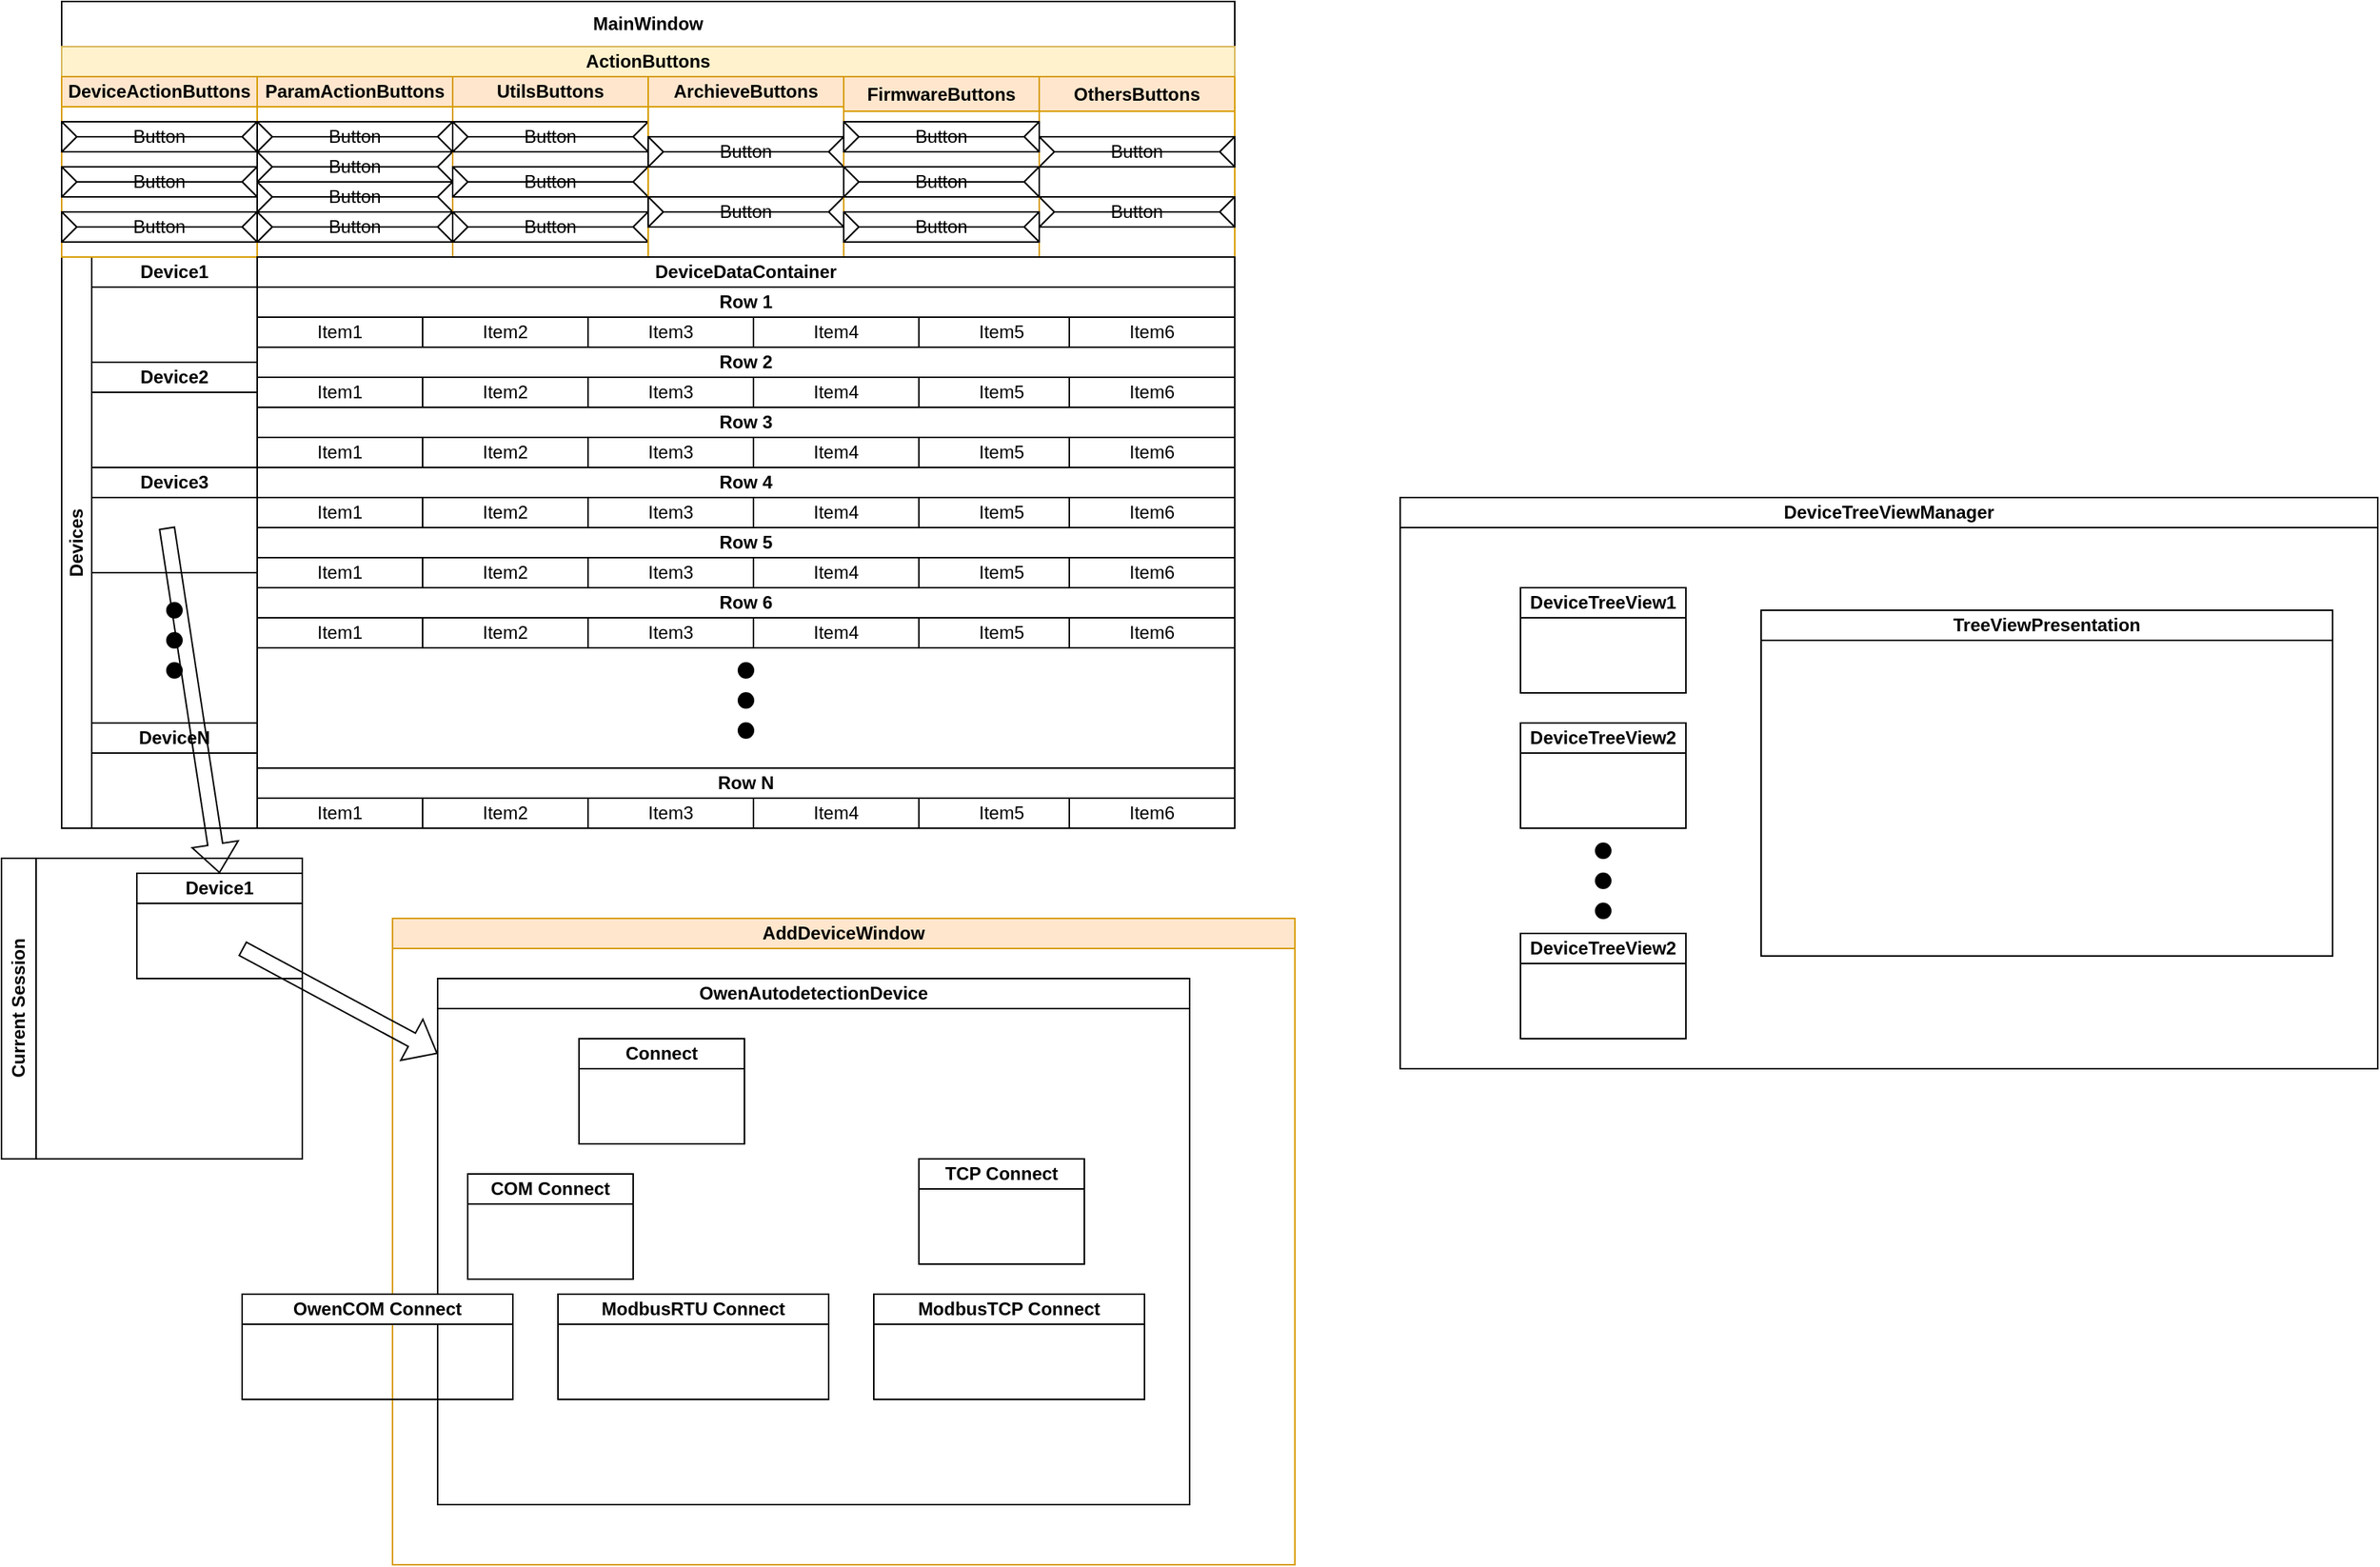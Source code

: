 <mxfile version="21.8.0" type="github" pages="9">
  <diagram name="Страница — 1" id="IXAunNYzJMYk3vZA_leA">
    <mxGraphModel dx="880" dy="478" grid="1" gridSize="10" guides="1" tooltips="1" connect="1" arrows="1" fold="1" page="1" pageScale="1" pageWidth="827" pageHeight="1169" math="0" shadow="0">
      <root>
        <mxCell id="0" />
        <mxCell id="1" parent="0" />
        <mxCell id="6tiOYfrDWPvPFfGhZScx-3" value="MainWindow" style="swimlane;whiteSpace=wrap;html=1;startSize=30;" parent="1" vertex="1">
          <mxGeometry x="60" y="30" width="780" height="550" as="geometry" />
        </mxCell>
        <mxCell id="6tiOYfrDWPvPFfGhZScx-4" value="Devices" style="swimlane;horizontal=0;whiteSpace=wrap;html=1;startSize=20;" parent="6tiOYfrDWPvPFfGhZScx-3" vertex="1">
          <mxGeometry y="170" width="130" height="380" as="geometry" />
        </mxCell>
        <mxCell id="6tiOYfrDWPvPFfGhZScx-8" value="Device1" style="swimlane;whiteSpace=wrap;html=1;startSize=20;" parent="6tiOYfrDWPvPFfGhZScx-4" vertex="1">
          <mxGeometry x="20" width="110" height="70" as="geometry" />
        </mxCell>
        <mxCell id="lOHqtVAEgEtYh9dNK8Uh-3" style="edgeStyle=orthogonalEdgeStyle;rounded=0;orthogonalLoop=1;jettySize=auto;html=1;exitX=0.5;exitY=1;exitDx=0;exitDy=0;entryX=0.5;entryY=0;entryDx=0;entryDy=0;" parent="6tiOYfrDWPvPFfGhZScx-4" source="6tiOYfrDWPvPFfGhZScx-9" target="6tiOYfrDWPvPFfGhZScx-15" edge="1">
          <mxGeometry relative="1" as="geometry" />
        </mxCell>
        <mxCell id="6tiOYfrDWPvPFfGhZScx-9" value="Device2" style="swimlane;whiteSpace=wrap;html=1;startSize=20;" parent="6tiOYfrDWPvPFfGhZScx-4" vertex="1">
          <mxGeometry x="20" y="70" width="110" height="70" as="geometry" />
        </mxCell>
        <mxCell id="6tiOYfrDWPvPFfGhZScx-10" value="DeviceN" style="swimlane;whiteSpace=wrap;html=1;startSize=20;" parent="6tiOYfrDWPvPFfGhZScx-4" vertex="1">
          <mxGeometry x="20" y="310" width="110" height="70" as="geometry" />
        </mxCell>
        <mxCell id="6tiOYfrDWPvPFfGhZScx-15" value="Device3" style="swimlane;whiteSpace=wrap;html=1;startSize=20;" parent="6tiOYfrDWPvPFfGhZScx-4" vertex="1">
          <mxGeometry x="20" y="140" width="110" height="70" as="geometry" />
        </mxCell>
        <mxCell id="6tiOYfrDWPvPFfGhZScx-18" value="" style="ellipse;whiteSpace=wrap;html=1;aspect=fixed;fillColor=#000000;" parent="6tiOYfrDWPvPFfGhZScx-4" vertex="1">
          <mxGeometry x="70" y="230" width="10" height="10" as="geometry" />
        </mxCell>
        <mxCell id="6tiOYfrDWPvPFfGhZScx-19" value="" style="ellipse;whiteSpace=wrap;html=1;aspect=fixed;fillColor=#000000;" parent="6tiOYfrDWPvPFfGhZScx-4" vertex="1">
          <mxGeometry x="70" y="250" width="10" height="10" as="geometry" />
        </mxCell>
        <mxCell id="6tiOYfrDWPvPFfGhZScx-20" value="" style="ellipse;whiteSpace=wrap;html=1;aspect=fixed;fillColor=#000000;" parent="6tiOYfrDWPvPFfGhZScx-4" vertex="1">
          <mxGeometry x="70" y="270" width="10" height="10" as="geometry" />
        </mxCell>
        <mxCell id="6tiOYfrDWPvPFfGhZScx-5" value="ActionButtons" style="swimlane;whiteSpace=wrap;html=1;startSize=20;fillColor=#fff2cc;strokeColor=#d6b656;" parent="6tiOYfrDWPvPFfGhZScx-3" vertex="1">
          <mxGeometry y="30" width="780" height="140" as="geometry">
            <mxRectangle y="30" width="120" height="30" as="alternateBounds" />
          </mxGeometry>
        </mxCell>
        <mxCell id="6tiOYfrDWPvPFfGhZScx-21" value="DeviceActionButtons" style="swimlane;whiteSpace=wrap;html=1;startSize=20;fillColor=#ffe6cc;strokeColor=#d79b00;" parent="6tiOYfrDWPvPFfGhZScx-5" vertex="1">
          <mxGeometry y="20" width="130" height="120" as="geometry">
            <mxRectangle y="20" width="160" height="30" as="alternateBounds" />
          </mxGeometry>
        </mxCell>
        <mxCell id="6tiOYfrDWPvPFfGhZScx-59" value="Button" style="labelPosition=center;verticalLabelPosition=middle;align=center;html=1;shape=mxgraph.basic.button;dx=10;whiteSpace=wrap;" parent="6tiOYfrDWPvPFfGhZScx-21" vertex="1">
          <mxGeometry y="30" width="130" height="20" as="geometry" />
        </mxCell>
        <mxCell id="6tiOYfrDWPvPFfGhZScx-60" value="Button" style="labelPosition=center;verticalLabelPosition=middle;align=center;html=1;shape=mxgraph.basic.button;dx=10;whiteSpace=wrap;" parent="6tiOYfrDWPvPFfGhZScx-21" vertex="1">
          <mxGeometry y="60" width="130" height="20" as="geometry" />
        </mxCell>
        <mxCell id="6tiOYfrDWPvPFfGhZScx-61" value="Button" style="labelPosition=center;verticalLabelPosition=middle;align=center;html=1;shape=mxgraph.basic.button;dx=10;whiteSpace=wrap;" parent="6tiOYfrDWPvPFfGhZScx-21" vertex="1">
          <mxGeometry y="90" width="130" height="20" as="geometry" />
        </mxCell>
        <mxCell id="6tiOYfrDWPvPFfGhZScx-22" value="ParamActionButtons" style="swimlane;whiteSpace=wrap;html=1;startSize=20;fillColor=#ffe6cc;strokeColor=#d79b00;" parent="6tiOYfrDWPvPFfGhZScx-5" vertex="1">
          <mxGeometry x="130" y="20" width="130" height="120" as="geometry">
            <mxRectangle x="130" y="20" width="160" height="30" as="alternateBounds" />
          </mxGeometry>
        </mxCell>
        <mxCell id="6tiOYfrDWPvPFfGhZScx-62" value="Button" style="labelPosition=center;verticalLabelPosition=middle;align=center;html=1;shape=mxgraph.basic.button;dx=10;whiteSpace=wrap;" parent="6tiOYfrDWPvPFfGhZScx-22" vertex="1">
          <mxGeometry y="30" width="130" height="20" as="geometry" />
        </mxCell>
        <mxCell id="6tiOYfrDWPvPFfGhZScx-63" value="Button" style="labelPosition=center;verticalLabelPosition=middle;align=center;html=1;shape=mxgraph.basic.button;dx=10;whiteSpace=wrap;" parent="6tiOYfrDWPvPFfGhZScx-22" vertex="1">
          <mxGeometry y="50" width="130" height="20" as="geometry" />
        </mxCell>
        <mxCell id="6tiOYfrDWPvPFfGhZScx-64" value="Button" style="labelPosition=center;verticalLabelPosition=middle;align=center;html=1;shape=mxgraph.basic.button;dx=10;whiteSpace=wrap;" parent="6tiOYfrDWPvPFfGhZScx-22" vertex="1">
          <mxGeometry y="70" width="130" height="20" as="geometry" />
        </mxCell>
        <mxCell id="6tiOYfrDWPvPFfGhZScx-65" value="Button" style="labelPosition=center;verticalLabelPosition=middle;align=center;html=1;shape=mxgraph.basic.button;dx=10;whiteSpace=wrap;" parent="6tiOYfrDWPvPFfGhZScx-22" vertex="1">
          <mxGeometry y="90" width="130" height="20" as="geometry" />
        </mxCell>
        <mxCell id="6tiOYfrDWPvPFfGhZScx-23" value="UtilsButtons" style="swimlane;whiteSpace=wrap;html=1;startSize=20;fillColor=#ffe6cc;strokeColor=#d79b00;" parent="6tiOYfrDWPvPFfGhZScx-5" vertex="1">
          <mxGeometry x="260" y="20" width="130" height="120" as="geometry">
            <mxRectangle x="260" y="20" width="110" height="30" as="alternateBounds" />
          </mxGeometry>
        </mxCell>
        <mxCell id="6tiOYfrDWPvPFfGhZScx-66" value="Button" style="labelPosition=center;verticalLabelPosition=middle;align=center;html=1;shape=mxgraph.basic.button;dx=10;whiteSpace=wrap;" parent="6tiOYfrDWPvPFfGhZScx-23" vertex="1">
          <mxGeometry y="30" width="130" height="20" as="geometry" />
        </mxCell>
        <mxCell id="6tiOYfrDWPvPFfGhZScx-67" value="Button" style="labelPosition=center;verticalLabelPosition=middle;align=center;html=1;shape=mxgraph.basic.button;dx=10;whiteSpace=wrap;" parent="6tiOYfrDWPvPFfGhZScx-23" vertex="1">
          <mxGeometry y="60" width="130" height="20" as="geometry" />
        </mxCell>
        <mxCell id="6tiOYfrDWPvPFfGhZScx-68" value="Button" style="labelPosition=center;verticalLabelPosition=middle;align=center;html=1;shape=mxgraph.basic.button;dx=10;whiteSpace=wrap;" parent="6tiOYfrDWPvPFfGhZScx-23" vertex="1">
          <mxGeometry y="90" width="130" height="20" as="geometry" />
        </mxCell>
        <mxCell id="6tiOYfrDWPvPFfGhZScx-28" value="ArchieveButtons" style="swimlane;whiteSpace=wrap;html=1;startSize=20;fillColor=#ffe6cc;strokeColor=#d79b00;" parent="6tiOYfrDWPvPFfGhZScx-5" vertex="1">
          <mxGeometry x="390" y="20" width="130" height="120" as="geometry">
            <mxRectangle x="390" y="20" width="130" height="30" as="alternateBounds" />
          </mxGeometry>
        </mxCell>
        <mxCell id="6tiOYfrDWPvPFfGhZScx-69" value="Button" style="labelPosition=center;verticalLabelPosition=middle;align=center;html=1;shape=mxgraph.basic.button;dx=10;whiteSpace=wrap;" parent="6tiOYfrDWPvPFfGhZScx-28" vertex="1">
          <mxGeometry y="40" width="130" height="20" as="geometry" />
        </mxCell>
        <mxCell id="6tiOYfrDWPvPFfGhZScx-70" value="Button" style="labelPosition=center;verticalLabelPosition=middle;align=center;html=1;shape=mxgraph.basic.button;dx=10;whiteSpace=wrap;" parent="6tiOYfrDWPvPFfGhZScx-28" vertex="1">
          <mxGeometry y="80" width="130" height="20" as="geometry" />
        </mxCell>
        <mxCell id="6tiOYfrDWPvPFfGhZScx-34" value="OthersButtons" style="swimlane;whiteSpace=wrap;html=1;fillColor=#ffe6cc;strokeColor=#d79b00;" parent="6tiOYfrDWPvPFfGhZScx-5" vertex="1">
          <mxGeometry x="650" y="20" width="130" height="120" as="geometry" />
        </mxCell>
        <mxCell id="6tiOYfrDWPvPFfGhZScx-74" value="Button" style="labelPosition=center;verticalLabelPosition=middle;align=center;html=1;shape=mxgraph.basic.button;dx=10;whiteSpace=wrap;" parent="6tiOYfrDWPvPFfGhZScx-34" vertex="1">
          <mxGeometry y="40" width="130" height="20" as="geometry" />
        </mxCell>
        <mxCell id="6tiOYfrDWPvPFfGhZScx-75" value="Button" style="labelPosition=center;verticalLabelPosition=middle;align=center;html=1;shape=mxgraph.basic.button;dx=10;whiteSpace=wrap;" parent="6tiOYfrDWPvPFfGhZScx-34" vertex="1">
          <mxGeometry y="80" width="130" height="20" as="geometry" />
        </mxCell>
        <mxCell id="6tiOYfrDWPvPFfGhZScx-50" value="FirmwareButtons" style="swimlane;whiteSpace=wrap;html=1;fillColor=#ffe6cc;strokeColor=#d79b00;" parent="6tiOYfrDWPvPFfGhZScx-5" vertex="1">
          <mxGeometry x="520" y="20" width="130" height="120" as="geometry">
            <mxRectangle x="520" y="20" width="140" height="30" as="alternateBounds" />
          </mxGeometry>
        </mxCell>
        <mxCell id="6tiOYfrDWPvPFfGhZScx-71" value="Button" style="labelPosition=center;verticalLabelPosition=middle;align=center;html=1;shape=mxgraph.basic.button;dx=10;whiteSpace=wrap;" parent="6tiOYfrDWPvPFfGhZScx-50" vertex="1">
          <mxGeometry y="30" width="130" height="20" as="geometry" />
        </mxCell>
        <mxCell id="6tiOYfrDWPvPFfGhZScx-72" value="Button" style="labelPosition=center;verticalLabelPosition=middle;align=center;html=1;shape=mxgraph.basic.button;dx=10;whiteSpace=wrap;" parent="6tiOYfrDWPvPFfGhZScx-50" vertex="1">
          <mxGeometry y="60" width="130" height="20" as="geometry" />
        </mxCell>
        <mxCell id="6tiOYfrDWPvPFfGhZScx-73" value="Button" style="labelPosition=center;verticalLabelPosition=middle;align=center;html=1;shape=mxgraph.basic.button;dx=10;whiteSpace=wrap;" parent="6tiOYfrDWPvPFfGhZScx-50" vertex="1">
          <mxGeometry y="90" width="130" height="20" as="geometry" />
        </mxCell>
        <mxCell id="6tiOYfrDWPvPFfGhZScx-77" value="DeviceDataContainer" style="swimlane;whiteSpace=wrap;html=1;startSize=20;" parent="6tiOYfrDWPvPFfGhZScx-3" vertex="1">
          <mxGeometry x="130" y="170" width="650" height="380" as="geometry">
            <mxRectangle x="130" y="170" width="160" height="30" as="alternateBounds" />
          </mxGeometry>
        </mxCell>
        <mxCell id="6tiOYfrDWPvPFfGhZScx-79" value="Row 1" style="swimlane;whiteSpace=wrap;html=1;startSize=20;" parent="6tiOYfrDWPvPFfGhZScx-77" vertex="1">
          <mxGeometry y="20" width="650" height="40" as="geometry">
            <mxRectangle y="20" width="70" height="30" as="alternateBounds" />
          </mxGeometry>
        </mxCell>
        <mxCell id="6tiOYfrDWPvPFfGhZScx-82" value="Item1" style="rounded=0;whiteSpace=wrap;html=1;" parent="6tiOYfrDWPvPFfGhZScx-79" vertex="1">
          <mxGeometry y="20" width="110" height="20" as="geometry" />
        </mxCell>
        <mxCell id="6tiOYfrDWPvPFfGhZScx-83" value="Item2" style="rounded=0;whiteSpace=wrap;html=1;" parent="6tiOYfrDWPvPFfGhZScx-79" vertex="1">
          <mxGeometry x="110" y="20" width="110" height="20" as="geometry" />
        </mxCell>
        <mxCell id="6tiOYfrDWPvPFfGhZScx-84" value="Item3" style="rounded=0;whiteSpace=wrap;html=1;" parent="6tiOYfrDWPvPFfGhZScx-79" vertex="1">
          <mxGeometry x="220" y="20" width="110" height="20" as="geometry" />
        </mxCell>
        <mxCell id="6tiOYfrDWPvPFfGhZScx-85" value="Item4" style="rounded=0;whiteSpace=wrap;html=1;" parent="6tiOYfrDWPvPFfGhZScx-79" vertex="1">
          <mxGeometry x="330" y="20" width="110" height="20" as="geometry" />
        </mxCell>
        <mxCell id="6tiOYfrDWPvPFfGhZScx-91" value="Item5" style="rounded=0;whiteSpace=wrap;html=1;" parent="6tiOYfrDWPvPFfGhZScx-79" vertex="1">
          <mxGeometry x="440" y="20" width="110" height="20" as="geometry" />
        </mxCell>
        <mxCell id="6tiOYfrDWPvPFfGhZScx-92" value="Item6" style="rounded=0;whiteSpace=wrap;html=1;" parent="6tiOYfrDWPvPFfGhZScx-79" vertex="1">
          <mxGeometry x="540" y="20" width="110" height="20" as="geometry" />
        </mxCell>
        <mxCell id="6tiOYfrDWPvPFfGhZScx-93" value="Row 2" style="swimlane;whiteSpace=wrap;html=1;startSize=20;" parent="6tiOYfrDWPvPFfGhZScx-77" vertex="1">
          <mxGeometry y="60" width="650" height="40" as="geometry">
            <mxRectangle y="20" width="70" height="30" as="alternateBounds" />
          </mxGeometry>
        </mxCell>
        <mxCell id="6tiOYfrDWPvPFfGhZScx-94" value="Item1" style="rounded=0;whiteSpace=wrap;html=1;" parent="6tiOYfrDWPvPFfGhZScx-93" vertex="1">
          <mxGeometry y="20" width="110" height="20" as="geometry" />
        </mxCell>
        <mxCell id="6tiOYfrDWPvPFfGhZScx-95" value="Item2" style="rounded=0;whiteSpace=wrap;html=1;" parent="6tiOYfrDWPvPFfGhZScx-93" vertex="1">
          <mxGeometry x="110" y="20" width="110" height="20" as="geometry" />
        </mxCell>
        <mxCell id="6tiOYfrDWPvPFfGhZScx-96" value="Item3" style="rounded=0;whiteSpace=wrap;html=1;" parent="6tiOYfrDWPvPFfGhZScx-93" vertex="1">
          <mxGeometry x="220" y="20" width="110" height="20" as="geometry" />
        </mxCell>
        <mxCell id="6tiOYfrDWPvPFfGhZScx-97" value="Item4" style="rounded=0;whiteSpace=wrap;html=1;" parent="6tiOYfrDWPvPFfGhZScx-93" vertex="1">
          <mxGeometry x="330" y="20" width="110" height="20" as="geometry" />
        </mxCell>
        <mxCell id="6tiOYfrDWPvPFfGhZScx-98" value="Item5" style="rounded=0;whiteSpace=wrap;html=1;" parent="6tiOYfrDWPvPFfGhZScx-93" vertex="1">
          <mxGeometry x="440" y="20" width="110" height="20" as="geometry" />
        </mxCell>
        <mxCell id="6tiOYfrDWPvPFfGhZScx-99" value="Item6" style="rounded=0;whiteSpace=wrap;html=1;" parent="6tiOYfrDWPvPFfGhZScx-93" vertex="1">
          <mxGeometry x="540" y="20" width="110" height="20" as="geometry" />
        </mxCell>
        <mxCell id="6tiOYfrDWPvPFfGhZScx-100" value="Row 3" style="swimlane;whiteSpace=wrap;html=1;startSize=20;" parent="6tiOYfrDWPvPFfGhZScx-77" vertex="1">
          <mxGeometry y="100" width="650" height="40" as="geometry">
            <mxRectangle y="20" width="70" height="30" as="alternateBounds" />
          </mxGeometry>
        </mxCell>
        <mxCell id="6tiOYfrDWPvPFfGhZScx-101" value="Item1" style="rounded=0;whiteSpace=wrap;html=1;" parent="6tiOYfrDWPvPFfGhZScx-100" vertex="1">
          <mxGeometry y="20" width="110" height="20" as="geometry" />
        </mxCell>
        <mxCell id="6tiOYfrDWPvPFfGhZScx-102" value="Item2" style="rounded=0;whiteSpace=wrap;html=1;" parent="6tiOYfrDWPvPFfGhZScx-100" vertex="1">
          <mxGeometry x="110" y="20" width="110" height="20" as="geometry" />
        </mxCell>
        <mxCell id="6tiOYfrDWPvPFfGhZScx-103" value="Item3" style="rounded=0;whiteSpace=wrap;html=1;" parent="6tiOYfrDWPvPFfGhZScx-100" vertex="1">
          <mxGeometry x="220" y="20" width="110" height="20" as="geometry" />
        </mxCell>
        <mxCell id="6tiOYfrDWPvPFfGhZScx-104" value="Item4" style="rounded=0;whiteSpace=wrap;html=1;" parent="6tiOYfrDWPvPFfGhZScx-100" vertex="1">
          <mxGeometry x="330" y="20" width="110" height="20" as="geometry" />
        </mxCell>
        <mxCell id="6tiOYfrDWPvPFfGhZScx-105" value="Item5" style="rounded=0;whiteSpace=wrap;html=1;" parent="6tiOYfrDWPvPFfGhZScx-100" vertex="1">
          <mxGeometry x="440" y="20" width="110" height="20" as="geometry" />
        </mxCell>
        <mxCell id="6tiOYfrDWPvPFfGhZScx-106" value="Item6" style="rounded=0;whiteSpace=wrap;html=1;" parent="6tiOYfrDWPvPFfGhZScx-100" vertex="1">
          <mxGeometry x="540" y="20" width="110" height="20" as="geometry" />
        </mxCell>
        <mxCell id="6tiOYfrDWPvPFfGhZScx-107" value="Row 4" style="swimlane;whiteSpace=wrap;html=1;startSize=20;" parent="6tiOYfrDWPvPFfGhZScx-77" vertex="1">
          <mxGeometry y="140" width="650" height="40" as="geometry">
            <mxRectangle y="20" width="70" height="30" as="alternateBounds" />
          </mxGeometry>
        </mxCell>
        <mxCell id="6tiOYfrDWPvPFfGhZScx-108" value="Item1" style="rounded=0;whiteSpace=wrap;html=1;" parent="6tiOYfrDWPvPFfGhZScx-107" vertex="1">
          <mxGeometry y="20" width="110" height="20" as="geometry" />
        </mxCell>
        <mxCell id="6tiOYfrDWPvPFfGhZScx-109" value="Item2" style="rounded=0;whiteSpace=wrap;html=1;" parent="6tiOYfrDWPvPFfGhZScx-107" vertex="1">
          <mxGeometry x="110" y="20" width="110" height="20" as="geometry" />
        </mxCell>
        <mxCell id="6tiOYfrDWPvPFfGhZScx-110" value="Item3" style="rounded=0;whiteSpace=wrap;html=1;" parent="6tiOYfrDWPvPFfGhZScx-107" vertex="1">
          <mxGeometry x="220" y="20" width="110" height="20" as="geometry" />
        </mxCell>
        <mxCell id="6tiOYfrDWPvPFfGhZScx-111" value="Item4" style="rounded=0;whiteSpace=wrap;html=1;" parent="6tiOYfrDWPvPFfGhZScx-107" vertex="1">
          <mxGeometry x="330" y="20" width="110" height="20" as="geometry" />
        </mxCell>
        <mxCell id="6tiOYfrDWPvPFfGhZScx-112" value="Item5" style="rounded=0;whiteSpace=wrap;html=1;" parent="6tiOYfrDWPvPFfGhZScx-107" vertex="1">
          <mxGeometry x="440" y="20" width="110" height="20" as="geometry" />
        </mxCell>
        <mxCell id="6tiOYfrDWPvPFfGhZScx-113" value="Item6" style="rounded=0;whiteSpace=wrap;html=1;" parent="6tiOYfrDWPvPFfGhZScx-107" vertex="1">
          <mxGeometry x="540" y="20" width="110" height="20" as="geometry" />
        </mxCell>
        <mxCell id="6tiOYfrDWPvPFfGhZScx-114" value="Row 5" style="swimlane;whiteSpace=wrap;html=1;startSize=20;" parent="6tiOYfrDWPvPFfGhZScx-77" vertex="1">
          <mxGeometry y="180" width="650" height="40" as="geometry">
            <mxRectangle y="20" width="70" height="30" as="alternateBounds" />
          </mxGeometry>
        </mxCell>
        <mxCell id="6tiOYfrDWPvPFfGhZScx-115" value="Item1" style="rounded=0;whiteSpace=wrap;html=1;" parent="6tiOYfrDWPvPFfGhZScx-114" vertex="1">
          <mxGeometry y="20" width="110" height="20" as="geometry" />
        </mxCell>
        <mxCell id="6tiOYfrDWPvPFfGhZScx-116" value="Item2" style="rounded=0;whiteSpace=wrap;html=1;" parent="6tiOYfrDWPvPFfGhZScx-114" vertex="1">
          <mxGeometry x="110" y="20" width="110" height="20" as="geometry" />
        </mxCell>
        <mxCell id="6tiOYfrDWPvPFfGhZScx-117" value="Item3" style="rounded=0;whiteSpace=wrap;html=1;" parent="6tiOYfrDWPvPFfGhZScx-114" vertex="1">
          <mxGeometry x="220" y="20" width="110" height="20" as="geometry" />
        </mxCell>
        <mxCell id="6tiOYfrDWPvPFfGhZScx-118" value="Item4" style="rounded=0;whiteSpace=wrap;html=1;" parent="6tiOYfrDWPvPFfGhZScx-114" vertex="1">
          <mxGeometry x="330" y="20" width="110" height="20" as="geometry" />
        </mxCell>
        <mxCell id="6tiOYfrDWPvPFfGhZScx-119" value="Item5" style="rounded=0;whiteSpace=wrap;html=1;" parent="6tiOYfrDWPvPFfGhZScx-114" vertex="1">
          <mxGeometry x="440" y="20" width="110" height="20" as="geometry" />
        </mxCell>
        <mxCell id="6tiOYfrDWPvPFfGhZScx-120" value="Item6" style="rounded=0;whiteSpace=wrap;html=1;" parent="6tiOYfrDWPvPFfGhZScx-114" vertex="1">
          <mxGeometry x="540" y="20" width="110" height="20" as="geometry" />
        </mxCell>
        <mxCell id="6tiOYfrDWPvPFfGhZScx-121" value="Row 6" style="swimlane;whiteSpace=wrap;html=1;startSize=20;" parent="6tiOYfrDWPvPFfGhZScx-77" vertex="1">
          <mxGeometry y="220" width="650" height="40" as="geometry">
            <mxRectangle y="20" width="70" height="30" as="alternateBounds" />
          </mxGeometry>
        </mxCell>
        <mxCell id="6tiOYfrDWPvPFfGhZScx-122" value="Item1" style="rounded=0;whiteSpace=wrap;html=1;" parent="6tiOYfrDWPvPFfGhZScx-121" vertex="1">
          <mxGeometry y="20" width="110" height="20" as="geometry" />
        </mxCell>
        <mxCell id="6tiOYfrDWPvPFfGhZScx-123" value="Item2" style="rounded=0;whiteSpace=wrap;html=1;" parent="6tiOYfrDWPvPFfGhZScx-121" vertex="1">
          <mxGeometry x="110" y="20" width="110" height="20" as="geometry" />
        </mxCell>
        <mxCell id="6tiOYfrDWPvPFfGhZScx-124" value="Item3" style="rounded=0;whiteSpace=wrap;html=1;" parent="6tiOYfrDWPvPFfGhZScx-121" vertex="1">
          <mxGeometry x="220" y="20" width="110" height="20" as="geometry" />
        </mxCell>
        <mxCell id="6tiOYfrDWPvPFfGhZScx-125" value="Item4" style="rounded=0;whiteSpace=wrap;html=1;" parent="6tiOYfrDWPvPFfGhZScx-121" vertex="1">
          <mxGeometry x="330" y="20" width="110" height="20" as="geometry" />
        </mxCell>
        <mxCell id="6tiOYfrDWPvPFfGhZScx-126" value="Item5" style="rounded=0;whiteSpace=wrap;html=1;" parent="6tiOYfrDWPvPFfGhZScx-121" vertex="1">
          <mxGeometry x="440" y="20" width="110" height="20" as="geometry" />
        </mxCell>
        <mxCell id="6tiOYfrDWPvPFfGhZScx-127" value="Item6" style="rounded=0;whiteSpace=wrap;html=1;" parent="6tiOYfrDWPvPFfGhZScx-121" vertex="1">
          <mxGeometry x="540" y="20" width="110" height="20" as="geometry" />
        </mxCell>
        <mxCell id="6tiOYfrDWPvPFfGhZScx-128" value="" style="ellipse;whiteSpace=wrap;html=1;aspect=fixed;fillColor=#000000;" parent="6tiOYfrDWPvPFfGhZScx-77" vertex="1">
          <mxGeometry x="320" y="270" width="10" height="10" as="geometry" />
        </mxCell>
        <mxCell id="6tiOYfrDWPvPFfGhZScx-129" value="" style="ellipse;whiteSpace=wrap;html=1;aspect=fixed;fillColor=#000000;" parent="6tiOYfrDWPvPFfGhZScx-77" vertex="1">
          <mxGeometry x="320" y="290" width="10" height="10" as="geometry" />
        </mxCell>
        <mxCell id="6tiOYfrDWPvPFfGhZScx-130" value="" style="ellipse;whiteSpace=wrap;html=1;aspect=fixed;fillColor=#000000;" parent="6tiOYfrDWPvPFfGhZScx-77" vertex="1">
          <mxGeometry x="320" y="310" width="10" height="10" as="geometry" />
        </mxCell>
        <mxCell id="6tiOYfrDWPvPFfGhZScx-131" value="Row N" style="swimlane;whiteSpace=wrap;html=1;startSize=20;" parent="6tiOYfrDWPvPFfGhZScx-77" vertex="1">
          <mxGeometry y="340" width="650" height="40" as="geometry">
            <mxRectangle y="20" width="70" height="30" as="alternateBounds" />
          </mxGeometry>
        </mxCell>
        <mxCell id="6tiOYfrDWPvPFfGhZScx-132" value="Item1" style="rounded=0;whiteSpace=wrap;html=1;" parent="6tiOYfrDWPvPFfGhZScx-131" vertex="1">
          <mxGeometry y="20" width="110" height="20" as="geometry" />
        </mxCell>
        <mxCell id="6tiOYfrDWPvPFfGhZScx-133" value="Item2" style="rounded=0;whiteSpace=wrap;html=1;" parent="6tiOYfrDWPvPFfGhZScx-131" vertex="1">
          <mxGeometry x="110" y="20" width="110" height="20" as="geometry" />
        </mxCell>
        <mxCell id="6tiOYfrDWPvPFfGhZScx-134" value="Item3" style="rounded=0;whiteSpace=wrap;html=1;" parent="6tiOYfrDWPvPFfGhZScx-131" vertex="1">
          <mxGeometry x="220" y="20" width="110" height="20" as="geometry" />
        </mxCell>
        <mxCell id="6tiOYfrDWPvPFfGhZScx-135" value="Item4" style="rounded=0;whiteSpace=wrap;html=1;" parent="6tiOYfrDWPvPFfGhZScx-131" vertex="1">
          <mxGeometry x="330" y="20" width="110" height="20" as="geometry" />
        </mxCell>
        <mxCell id="6tiOYfrDWPvPFfGhZScx-136" value="Item5" style="rounded=0;whiteSpace=wrap;html=1;" parent="6tiOYfrDWPvPFfGhZScx-131" vertex="1">
          <mxGeometry x="440" y="20" width="110" height="20" as="geometry" />
        </mxCell>
        <mxCell id="6tiOYfrDWPvPFfGhZScx-137" value="Item6" style="rounded=0;whiteSpace=wrap;html=1;" parent="6tiOYfrDWPvPFfGhZScx-131" vertex="1">
          <mxGeometry x="540" y="20" width="110" height="20" as="geometry" />
        </mxCell>
        <mxCell id="lOHqtVAEgEtYh9dNK8Uh-1" value="Current Session" style="swimlane;horizontal=0;whiteSpace=wrap;html=1;" parent="1" vertex="1">
          <mxGeometry x="20" y="600" width="200" height="200" as="geometry" />
        </mxCell>
        <mxCell id="lOHqtVAEgEtYh9dNK8Uh-4" value="Device1" style="swimlane;whiteSpace=wrap;html=1;startSize=20;" parent="lOHqtVAEgEtYh9dNK8Uh-1" vertex="1">
          <mxGeometry x="90" y="10" width="110" height="70" as="geometry" />
        </mxCell>
        <mxCell id="lOHqtVAEgEtYh9dNK8Uh-2" value="" style="shape=flexArrow;endArrow=classic;html=1;rounded=0;entryX=0.5;entryY=0;entryDx=0;entryDy=0;" parent="1" target="lOHqtVAEgEtYh9dNK8Uh-4" edge="1">
          <mxGeometry width="50" height="50" relative="1" as="geometry">
            <mxPoint x="130" y="380" as="sourcePoint" />
            <mxPoint x="90" y="690" as="targetPoint" />
          </mxGeometry>
        </mxCell>
        <mxCell id="1Vwl35dnmwv9R0JvPiRH-5" value="AddDeviceWindow" style="swimlane;whiteSpace=wrap;html=1;startSize=20;fillColor=#ffe6cc;strokeColor=#d79b00;" parent="1" vertex="1">
          <mxGeometry x="280" y="640" width="600" height="430" as="geometry">
            <mxRectangle x="260" y="20" width="110" height="30" as="alternateBounds" />
          </mxGeometry>
        </mxCell>
        <mxCell id="1Vwl35dnmwv9R0JvPiRH-9" value="" style="shape=flexArrow;endArrow=classic;html=1;rounded=0;" parent="1Vwl35dnmwv9R0JvPiRH-5" edge="1">
          <mxGeometry width="50" height="50" relative="1" as="geometry">
            <mxPoint x="-100" y="20" as="sourcePoint" />
            <mxPoint x="30" y="90" as="targetPoint" />
          </mxGeometry>
        </mxCell>
        <mxCell id="1Vwl35dnmwv9R0JvPiRH-10" value="OwenAutodetectionDevice" style="swimlane;whiteSpace=wrap;html=1;startSize=20;" parent="1Vwl35dnmwv9R0JvPiRH-5" vertex="1">
          <mxGeometry x="30" y="40" width="500" height="350" as="geometry" />
        </mxCell>
        <mxCell id="1Vwl35dnmwv9R0JvPiRH-11" value="Connect" style="swimlane;whiteSpace=wrap;html=1;startSize=20;" parent="1Vwl35dnmwv9R0JvPiRH-10" vertex="1">
          <mxGeometry x="94" y="40" width="110" height="70" as="geometry" />
        </mxCell>
        <mxCell id="DYn_FW78fLzUVVsHQx3w-1" value="TCP Connect" style="swimlane;whiteSpace=wrap;html=1;startSize=20;" parent="1Vwl35dnmwv9R0JvPiRH-10" vertex="1">
          <mxGeometry x="320" y="120" width="110" height="70" as="geometry" />
        </mxCell>
        <mxCell id="DYn_FW78fLzUVVsHQx3w-2" value="COM Connect" style="swimlane;whiteSpace=wrap;html=1;startSize=20;" parent="1Vwl35dnmwv9R0JvPiRH-10" vertex="1">
          <mxGeometry x="20" y="130" width="110" height="70" as="geometry" />
        </mxCell>
        <mxCell id="DYn_FW78fLzUVVsHQx3w-3" value="ModbusTCP Connect" style="swimlane;whiteSpace=wrap;html=1;startSize=20;" parent="1Vwl35dnmwv9R0JvPiRH-10" vertex="1">
          <mxGeometry x="290" y="210" width="180" height="70" as="geometry">
            <mxRectangle x="290" y="210" width="120" height="30" as="alternateBounds" />
          </mxGeometry>
        </mxCell>
        <mxCell id="DYn_FW78fLzUVVsHQx3w-4" value="ModbusRTU Connect" style="swimlane;whiteSpace=wrap;html=1;startSize=20;" parent="1Vwl35dnmwv9R0JvPiRH-10" vertex="1">
          <mxGeometry x="80" y="210" width="180" height="70" as="geometry">
            <mxRectangle x="290" y="210" width="120" height="30" as="alternateBounds" />
          </mxGeometry>
        </mxCell>
        <mxCell id="DYn_FW78fLzUVVsHQx3w-5" value="OwenCOM Connect" style="swimlane;whiteSpace=wrap;html=1;startSize=20;" parent="1Vwl35dnmwv9R0JvPiRH-5" vertex="1">
          <mxGeometry x="-100" y="250" width="180" height="70" as="geometry">
            <mxRectangle x="290" y="210" width="120" height="30" as="alternateBounds" />
          </mxGeometry>
        </mxCell>
        <mxCell id="u7Q1o4zM7s_bbqrdyaGv-1" value="DeviceTreeViewManager" style="swimlane;whiteSpace=wrap;html=1;startSize=20;" parent="1" vertex="1">
          <mxGeometry x="950" y="360" width="650" height="380" as="geometry">
            <mxRectangle x="130" y="170" width="160" height="30" as="alternateBounds" />
          </mxGeometry>
        </mxCell>
        <mxCell id="u7Q1o4zM7s_bbqrdyaGv-54" value="DeviceTreeView1" style="swimlane;whiteSpace=wrap;html=1;startSize=20;" parent="u7Q1o4zM7s_bbqrdyaGv-1" vertex="1">
          <mxGeometry x="80" y="60" width="110" height="70" as="geometry" />
        </mxCell>
        <mxCell id="u7Q1o4zM7s_bbqrdyaGv-55" value="DeviceTreeView2" style="swimlane;whiteSpace=wrap;html=1;startSize=20;" parent="u7Q1o4zM7s_bbqrdyaGv-1" vertex="1">
          <mxGeometry x="80" y="150" width="110" height="70" as="geometry" />
        </mxCell>
        <mxCell id="u7Q1o4zM7s_bbqrdyaGv-56" value="" style="ellipse;whiteSpace=wrap;html=1;aspect=fixed;fillColor=#000000;" parent="u7Q1o4zM7s_bbqrdyaGv-1" vertex="1">
          <mxGeometry x="130" y="230" width="10" height="10" as="geometry" />
        </mxCell>
        <mxCell id="u7Q1o4zM7s_bbqrdyaGv-57" value="" style="ellipse;whiteSpace=wrap;html=1;aspect=fixed;fillColor=#000000;" parent="u7Q1o4zM7s_bbqrdyaGv-1" vertex="1">
          <mxGeometry x="130" y="250" width="10" height="10" as="geometry" />
        </mxCell>
        <mxCell id="u7Q1o4zM7s_bbqrdyaGv-58" value="" style="ellipse;whiteSpace=wrap;html=1;aspect=fixed;fillColor=#000000;" parent="u7Q1o4zM7s_bbqrdyaGv-1" vertex="1">
          <mxGeometry x="130" y="270" width="10" height="10" as="geometry" />
        </mxCell>
        <mxCell id="u7Q1o4zM7s_bbqrdyaGv-60" value="DeviceTreeView2" style="swimlane;whiteSpace=wrap;html=1;startSize=20;" parent="u7Q1o4zM7s_bbqrdyaGv-1" vertex="1">
          <mxGeometry x="80" y="290" width="110" height="70" as="geometry" />
        </mxCell>
        <mxCell id="u7Q1o4zM7s_bbqrdyaGv-61" value="TreeViewPresentation" style="swimlane;whiteSpace=wrap;html=1;startSize=20;" parent="u7Q1o4zM7s_bbqrdyaGv-1" vertex="1">
          <mxGeometry x="240" y="75" width="380" height="230" as="geometry">
            <mxRectangle x="130" y="170" width="160" height="30" as="alternateBounds" />
          </mxGeometry>
        </mxCell>
      </root>
    </mxGraphModel>
  </diagram>
  <diagram id="BzIfoZugE8wiM1zAfk6w" name="Страница — 2">
    <mxGraphModel dx="773" dy="869" grid="1" gridSize="10" guides="1" tooltips="1" connect="1" arrows="1" fold="1" page="1" pageScale="1" pageWidth="827" pageHeight="1169" math="0" shadow="0">
      <root>
        <mxCell id="0" />
        <mxCell id="1" parent="0" />
        <mxCell id="Bwr0L0Hsob2mZvG-uBst-1" value="&lt;p style=&quot;margin:0px;margin-top:4px;text-align:center;&quot;&gt;ActionButtonsLayout:QHBoxLayout&lt;br&gt;&lt;/p&gt;&lt;hr size=&quot;1&quot;&gt;&lt;p style=&quot;margin:0px;margin-left:4px;&quot;&gt;+ buttonsLayouts: CustomButtonLayout&lt;/p&gt;&lt;span style=&quot;border-color: var(--border-color); text-align: center;&quot;&gt;&lt;br&gt;&lt;/span&gt;&lt;hr size=&quot;1&quot;&gt;&lt;p style=&quot;margin:0px;margin-left:4px;&quot;&gt;+ CreateButtonsToolbar ()&lt;/p&gt;" style="verticalAlign=top;align=left;overflow=fill;fontSize=12;fontFamily=Helvetica;html=1;whiteSpace=wrap;fillColor=#dae8fc;strokeColor=#6c8ebf;" parent="1" vertex="1">
          <mxGeometry x="850" y="70" width="380" height="90" as="geometry" />
        </mxCell>
        <mxCell id="Bwr0L0Hsob2mZvG-uBst-2" value="&lt;p style=&quot;margin:0px;margin-top:4px;text-align:center;&quot;&gt;&lt;i&gt;&amp;lt;&amp;lt;Interface&amp;gt;&amp;gt;&lt;/i&gt;&lt;br&gt;&lt;b&gt;CustomButtonLayout: QBoxLayout&lt;/b&gt;&lt;/p&gt;&lt;hr size=&quot;1&quot;&gt;&lt;p style=&quot;margin:0px;margin-left:4px;&quot;&gt;+ buttonsList: MyButton&lt;br&gt;&lt;/p&gt;&lt;hr size=&quot;1&quot;&gt;&lt;p style=&quot;margin:0px;margin-left:4px;&quot;&gt;+ setDirection (QBoxLayout.Direction)&lt;/p&gt;&lt;p style=&quot;margin:0px;margin-left:4px;&quot;&gt;&lt;br&gt;&lt;/p&gt;" style="verticalAlign=top;align=left;overflow=fill;fontSize=12;fontFamily=Helvetica;html=1;whiteSpace=wrap;fillColor=#dae8fc;strokeColor=#6c8ebf;" parent="1" vertex="1">
          <mxGeometry x="1429.5" y="50" width="220" height="130" as="geometry" />
        </mxCell>
        <mxCell id="Bwr0L0Hsob2mZvG-uBst-3" value="1" style="endArrow=open;html=1;endSize=12;startArrow=diamondThin;startSize=14;startFill=0;edgeStyle=orthogonalEdgeStyle;align=left;verticalAlign=bottom;rounded=0;exitX=1;exitY=0.5;exitDx=0;exitDy=0;entryX=0;entryY=0.5;entryDx=0;entryDy=0;" parent="1" source="Bwr0L0Hsob2mZvG-uBst-1" target="Bwr0L0Hsob2mZvG-uBst-2" edge="1">
          <mxGeometry x="-1" y="3" relative="1" as="geometry">
            <mxPoint x="1240" y="140" as="sourcePoint" />
            <mxPoint x="1400" y="140" as="targetPoint" />
          </mxGeometry>
        </mxCell>
        <mxCell id="Bwr0L0Hsob2mZvG-uBst-4" value="&lt;p style=&quot;margin:0px;margin-top:4px;text-align:center;&quot;&gt;DeviceActionButtonsLayout&lt;br&gt;&lt;/p&gt;&lt;hr size=&quot;1&quot;&gt;&lt;p style=&quot;margin:0px;margin-left:4px;&quot;&gt;+ buttonsList: MyButton&lt;/p&gt;&lt;span style=&quot;border-color: var(--border-color); text-align: center;&quot;&gt;&lt;br&gt;&lt;/span&gt;&lt;hr size=&quot;1&quot;&gt;&lt;p style=&quot;border-color: var(--border-color); margin: 0px 0px 0px 4px;&quot;&gt;+ setDirection (QBoxLayout.Direction)&lt;/p&gt;&lt;p style=&quot;border-color: var(--border-color); margin: 0px 0px 0px 4px;&quot;&gt;&lt;br style=&quot;border-color: var(--border-color);&quot;&gt;&lt;/p&gt;" style="verticalAlign=top;align=left;overflow=fill;fontSize=12;fontFamily=Helvetica;html=1;whiteSpace=wrap;fillColor=#f8cecc;strokeColor=#b85450;" parent="1" vertex="1">
          <mxGeometry x="1059" y="310" width="180" height="110" as="geometry" />
        </mxCell>
        <mxCell id="Bwr0L0Hsob2mZvG-uBst-5" value="&lt;p style=&quot;margin:0px;margin-top:4px;text-align:center;&quot;&gt;ParamActionButtonsLayout&lt;br&gt;&lt;/p&gt;&lt;hr size=&quot;1&quot;&gt;&lt;p style=&quot;margin:0px;margin-left:4px;&quot;&gt;+ buttonsList: MyButton&lt;/p&gt;&lt;span style=&quot;border-color: var(--border-color); text-align: center;&quot;&gt;&lt;br&gt;&lt;/span&gt;&lt;hr size=&quot;1&quot;&gt;&lt;p style=&quot;border-color: var(--border-color); margin: 0px 0px 0px 4px;&quot;&gt;+ setDirection (QBoxLayout.Direction)&lt;/p&gt;&lt;p style=&quot;border-color: var(--border-color); margin: 0px 0px 0px 4px;&quot;&gt;&lt;br style=&quot;border-color: var(--border-color);&quot;&gt;&lt;/p&gt;" style="verticalAlign=top;align=left;overflow=fill;fontSize=12;fontFamily=Helvetica;html=1;whiteSpace=wrap;fillColor=#f8cecc;strokeColor=#b85450;" parent="1" vertex="1">
          <mxGeometry x="1250" y="310" width="190" height="110" as="geometry" />
        </mxCell>
        <mxCell id="Bwr0L0Hsob2mZvG-uBst-6" value="&lt;p style=&quot;margin:0px;margin-top:4px;text-align:center;&quot;&gt;UtilButtonsLayout&lt;br&gt;&lt;/p&gt;&lt;hr size=&quot;1&quot;&gt;&lt;p style=&quot;margin:0px;margin-left:4px;&quot;&gt;+ buttonsList: MyButton&lt;/p&gt;&lt;span style=&quot;border-color: var(--border-color); text-align: center;&quot;&gt;&lt;br&gt;&lt;/span&gt;&lt;hr size=&quot;1&quot;&gt;&lt;p style=&quot;border-color: var(--border-color); margin: 0px 0px 0px 4px;&quot;&gt;+ setDirection (QBoxLayout.Direction)&lt;/p&gt;&lt;p style=&quot;border-color: var(--border-color); margin: 0px 0px 0px 4px;&quot;&gt;&lt;br style=&quot;border-color: var(--border-color);&quot;&gt;&lt;/p&gt;" style="verticalAlign=top;align=left;overflow=fill;fontSize=12;fontFamily=Helvetica;html=1;whiteSpace=wrap;fillColor=#f8cecc;strokeColor=#b85450;" parent="1" vertex="1">
          <mxGeometry x="1449" y="310" width="181" height="110" as="geometry" />
        </mxCell>
        <mxCell id="Bwr0L0Hsob2mZvG-uBst-7" value="&lt;p style=&quot;margin:0px;margin-top:4px;text-align:center;&quot;&gt;ArchieveButtonsLayout&lt;br&gt;&lt;/p&gt;&lt;hr size=&quot;1&quot;&gt;&lt;p style=&quot;margin:0px;margin-left:4px;&quot;&gt;+ buttonsList: MyButton&lt;/p&gt;&lt;span style=&quot;border-color: var(--border-color); text-align: center;&quot;&gt;&lt;br&gt;&lt;/span&gt;&lt;hr size=&quot;1&quot;&gt;&lt;p style=&quot;border-color: var(--border-color); margin: 0px 0px 0px 4px;&quot;&gt;+ setDirection (QBoxLayout.Direction)&lt;/p&gt;&lt;p style=&quot;border-color: var(--border-color); margin: 0px 0px 0px 4px;&quot;&gt;&lt;br style=&quot;border-color: var(--border-color);&quot;&gt;&lt;/p&gt;" style="verticalAlign=top;align=left;overflow=fill;fontSize=12;fontFamily=Helvetica;html=1;whiteSpace=wrap;fillColor=#f8cecc;strokeColor=#b85450;" parent="1" vertex="1">
          <mxGeometry x="1642" y="310" width="180" height="110" as="geometry" />
        </mxCell>
        <mxCell id="Bwr0L0Hsob2mZvG-uBst-8" value="&lt;p style=&quot;margin:0px;margin-top:4px;text-align:center;&quot;&gt;FirmwareButtonsLayout&lt;br&gt;&lt;/p&gt;&lt;hr size=&quot;1&quot;&gt;&lt;p style=&quot;margin:0px;margin-left:4px;&quot;&gt;+ buttonsList: MyButton&lt;/p&gt;&lt;span style=&quot;border-color: var(--border-color); text-align: center;&quot;&gt;&lt;br&gt;&lt;/span&gt;&lt;hr size=&quot;1&quot;&gt;&lt;p style=&quot;border-color: var(--border-color); margin: 0px 0px 0px 4px;&quot;&gt;+ setDirection (QBoxLayout.Direction)&lt;/p&gt;&lt;p style=&quot;border-color: var(--border-color); margin: 0px 0px 0px 4px;&quot;&gt;&lt;br style=&quot;border-color: var(--border-color);&quot;&gt;&lt;/p&gt;" style="verticalAlign=top;align=left;overflow=fill;fontSize=12;fontFamily=Helvetica;html=1;whiteSpace=wrap;fillColor=#f8cecc;strokeColor=#b85450;" parent="1" vertex="1">
          <mxGeometry x="1830" y="310" width="190" height="110" as="geometry" />
        </mxCell>
        <mxCell id="Bwr0L0Hsob2mZvG-uBst-9" value="&lt;p style=&quot;margin:0px;margin-top:4px;text-align:center;&quot;&gt;OtherButtonsLayout&lt;br&gt;&lt;/p&gt;&lt;hr size=&quot;1&quot;&gt;&lt;p style=&quot;margin:0px;margin-left:4px;&quot;&gt;+ buttonsList: MyButton&lt;/p&gt;&lt;span style=&quot;border-color: var(--border-color); text-align: center;&quot;&gt;&lt;br&gt;&lt;/span&gt;&lt;hr size=&quot;1&quot;&gt;&lt;p style=&quot;border-color: var(--border-color); margin: 0px 0px 0px 4px;&quot;&gt;+ setDirection (QBoxLayout.Direction)&lt;/p&gt;&lt;p style=&quot;border-color: var(--border-color); margin: 0px 0px 0px 4px;&quot;&gt;&lt;br style=&quot;border-color: var(--border-color);&quot;&gt;&lt;/p&gt;" style="verticalAlign=top;align=left;overflow=fill;fontSize=12;fontFamily=Helvetica;html=1;whiteSpace=wrap;fillColor=#f8cecc;strokeColor=#b85450;" parent="1" vertex="1">
          <mxGeometry x="2030" y="310" width="200" height="110" as="geometry" />
        </mxCell>
        <mxCell id="Bwr0L0Hsob2mZvG-uBst-10" value="" style="endArrow=block;dashed=1;endFill=0;endSize=12;html=1;rounded=0;exitX=0;exitY=1;exitDx=0;exitDy=0;entryX=0.5;entryY=0;entryDx=0;entryDy=0;" parent="1" source="Bwr0L0Hsob2mZvG-uBst-2" target="Bwr0L0Hsob2mZvG-uBst-4" edge="1">
          <mxGeometry width="160" relative="1" as="geometry">
            <mxPoint x="1520" y="210" as="sourcePoint" />
            <mxPoint x="1680" y="210" as="targetPoint" />
          </mxGeometry>
        </mxCell>
        <mxCell id="Bwr0L0Hsob2mZvG-uBst-11" value="" style="endArrow=block;dashed=1;endFill=0;endSize=12;html=1;rounded=0;exitX=0.25;exitY=1;exitDx=0;exitDy=0;entryX=0.5;entryY=0;entryDx=0;entryDy=0;" parent="1" source="Bwr0L0Hsob2mZvG-uBst-2" target="Bwr0L0Hsob2mZvG-uBst-5" edge="1">
          <mxGeometry width="160" relative="1" as="geometry">
            <mxPoint x="1540" y="160" as="sourcePoint" />
            <mxPoint x="1260" y="310" as="targetPoint" />
          </mxGeometry>
        </mxCell>
        <mxCell id="Bwr0L0Hsob2mZvG-uBst-12" value="" style="endArrow=block;dashed=1;endFill=0;endSize=12;html=1;rounded=0;exitX=0.5;exitY=1;exitDx=0;exitDy=0;entryX=0.5;entryY=0;entryDx=0;entryDy=0;" parent="1" source="Bwr0L0Hsob2mZvG-uBst-2" target="Bwr0L0Hsob2mZvG-uBst-6" edge="1">
          <mxGeometry width="160" relative="1" as="geometry">
            <mxPoint x="1470" y="180" as="sourcePoint" />
            <mxPoint x="1190" y="330" as="targetPoint" />
          </mxGeometry>
        </mxCell>
        <mxCell id="Bwr0L0Hsob2mZvG-uBst-13" value="" style="endArrow=block;dashed=1;endFill=0;endSize=12;html=1;rounded=0;exitX=0.75;exitY=1;exitDx=0;exitDy=0;entryX=0.5;entryY=0;entryDx=0;entryDy=0;" parent="1" source="Bwr0L0Hsob2mZvG-uBst-2" target="Bwr0L0Hsob2mZvG-uBst-7" edge="1">
          <mxGeometry width="160" relative="1" as="geometry">
            <mxPoint x="1480" y="190" as="sourcePoint" />
            <mxPoint x="1200" y="340" as="targetPoint" />
          </mxGeometry>
        </mxCell>
        <mxCell id="Bwr0L0Hsob2mZvG-uBst-14" value="" style="endArrow=block;dashed=1;endFill=0;endSize=12;html=1;rounded=0;exitX=1;exitY=1;exitDx=0;exitDy=0;entryX=0.5;entryY=0;entryDx=0;entryDy=0;" parent="1" source="Bwr0L0Hsob2mZvG-uBst-2" target="Bwr0L0Hsob2mZvG-uBst-8" edge="1">
          <mxGeometry width="160" relative="1" as="geometry">
            <mxPoint x="1680" y="150" as="sourcePoint" />
            <mxPoint x="1807" y="300" as="targetPoint" />
          </mxGeometry>
        </mxCell>
        <mxCell id="Bwr0L0Hsob2mZvG-uBst-15" value="" style="endArrow=block;dashed=1;endFill=0;endSize=12;html=1;rounded=0;exitX=1;exitY=0.75;exitDx=0;exitDy=0;entryX=0.5;entryY=0;entryDx=0;entryDy=0;" parent="1" source="Bwr0L0Hsob2mZvG-uBst-2" target="Bwr0L0Hsob2mZvG-uBst-9" edge="1">
          <mxGeometry width="160" relative="1" as="geometry">
            <mxPoint x="1760" y="130" as="sourcePoint" />
            <mxPoint x="1887" y="280" as="targetPoint" />
          </mxGeometry>
        </mxCell>
        <mxCell id="Bwr0L0Hsob2mZvG-uBst-16" value="&lt;p style=&quot;margin:0px;margin-top:4px;text-align:center;&quot;&gt;MyButton:QToolButton&lt;/p&gt;&lt;hr size=&quot;1&quot;&gt;&lt;p style=&quot;margin:0px;margin-left:4px;&quot;&gt;&lt;br&gt;&lt;/p&gt;&lt;span style=&quot;border-color: var(--border-color); text-align: center;&quot;&gt;&lt;br&gt;&lt;/span&gt;&lt;hr size=&quot;1&quot;&gt;&lt;p style=&quot;margin:0px;margin-left:4px;&quot;&gt;+MyButton (Text, Icon)&lt;br&gt;&lt;/p&gt;&lt;p style=&quot;margin:0px;margin-left:4px;&quot;&gt;+ChangeStyle (style)&lt;/p&gt;" style="verticalAlign=top;align=left;overflow=fill;fontSize=12;fontFamily=Helvetica;html=1;whiteSpace=wrap;fillColor=#dae8fc;strokeColor=#6c8ebf;" parent="1" vertex="1">
          <mxGeometry x="1465" y="490" width="160" height="140" as="geometry" />
        </mxCell>
        <mxCell id="Bwr0L0Hsob2mZvG-uBst-17" value="1" style="endArrow=open;html=1;endSize=12;startArrow=diamondThin;startSize=14;startFill=0;edgeStyle=orthogonalEdgeStyle;align=left;verticalAlign=bottom;rounded=0;exitX=0.5;exitY=1;exitDx=0;exitDy=0;entryX=0;entryY=0.25;entryDx=0;entryDy=0;" parent="1" source="Bwr0L0Hsob2mZvG-uBst-4" target="Bwr0L0Hsob2mZvG-uBst-16" edge="1">
          <mxGeometry x="-0.902" y="10" relative="1" as="geometry">
            <mxPoint x="1245" y="470" as="sourcePoint" />
            <mxPoint x="1475" y="470" as="targetPoint" />
            <mxPoint as="offset" />
          </mxGeometry>
        </mxCell>
        <mxCell id="Bwr0L0Hsob2mZvG-uBst-18" value="1" style="endArrow=open;html=1;endSize=12;startArrow=diamondThin;startSize=14;startFill=0;edgeStyle=orthogonalEdgeStyle;align=left;verticalAlign=bottom;rounded=0;exitX=0.5;exitY=1;exitDx=0;exitDy=0;entryX=0.25;entryY=0;entryDx=0;entryDy=0;" parent="1" source="Bwr0L0Hsob2mZvG-uBst-5" target="Bwr0L0Hsob2mZvG-uBst-16" edge="1">
          <mxGeometry x="-0.83" y="10" relative="1" as="geometry">
            <mxPoint x="1364" y="440" as="sourcePoint" />
            <mxPoint x="1594" y="440" as="targetPoint" />
            <mxPoint as="offset" />
          </mxGeometry>
        </mxCell>
        <mxCell id="Bwr0L0Hsob2mZvG-uBst-19" value="1" style="endArrow=open;html=1;endSize=12;startArrow=diamondThin;startSize=14;startFill=0;edgeStyle=orthogonalEdgeStyle;align=left;verticalAlign=bottom;rounded=0;exitX=0.5;exitY=1;exitDx=0;exitDy=0;" parent="1" source="Bwr0L0Hsob2mZvG-uBst-6" target="Bwr0L0Hsob2mZvG-uBst-16" edge="1">
          <mxGeometry x="-0.556" y="5" relative="1" as="geometry">
            <mxPoint x="1594" y="430" as="sourcePoint" />
            <mxPoint x="1824" y="430" as="targetPoint" />
            <mxPoint as="offset" />
          </mxGeometry>
        </mxCell>
        <mxCell id="Bwr0L0Hsob2mZvG-uBst-20" value="1" style="endArrow=open;html=1;endSize=12;startArrow=diamondThin;startSize=14;startFill=0;edgeStyle=orthogonalEdgeStyle;align=left;verticalAlign=bottom;rounded=0;exitX=0.5;exitY=1;exitDx=0;exitDy=0;entryX=0.75;entryY=0;entryDx=0;entryDy=0;" parent="1" source="Bwr0L0Hsob2mZvG-uBst-7" target="Bwr0L0Hsob2mZvG-uBst-16" edge="1">
          <mxGeometry x="-0.822" y="10" relative="1" as="geometry">
            <mxPoint x="1260" y="155" as="sourcePoint" />
            <mxPoint x="1580" y="480" as="targetPoint" />
            <mxPoint as="offset" />
          </mxGeometry>
        </mxCell>
        <mxCell id="Bwr0L0Hsob2mZvG-uBst-21" value="1" style="endArrow=open;html=1;endSize=12;startArrow=diamondThin;startSize=14;startFill=0;edgeStyle=orthogonalEdgeStyle;align=left;verticalAlign=bottom;rounded=0;exitX=0.5;exitY=1;exitDx=0;exitDy=0;entryX=1;entryY=0.25;entryDx=0;entryDy=0;" parent="1" source="Bwr0L0Hsob2mZvG-uBst-8" target="Bwr0L0Hsob2mZvG-uBst-16" edge="1">
          <mxGeometry x="-0.897" y="10" relative="1" as="geometry">
            <mxPoint x="1860" y="500" as="sourcePoint" />
            <mxPoint x="2090" y="500" as="targetPoint" />
            <mxPoint as="offset" />
          </mxGeometry>
        </mxCell>
        <mxCell id="Bwr0L0Hsob2mZvG-uBst-22" value="1" style="endArrow=open;html=1;endSize=12;startArrow=diamondThin;startSize=14;startFill=0;edgeStyle=orthogonalEdgeStyle;align=left;verticalAlign=bottom;rounded=0;exitX=0.5;exitY=1;exitDx=0;exitDy=0;entryX=1;entryY=0.5;entryDx=0;entryDy=0;" parent="1" source="Bwr0L0Hsob2mZvG-uBst-9" target="Bwr0L0Hsob2mZvG-uBst-16" edge="1">
          <mxGeometry x="-0.932" y="10" relative="1" as="geometry">
            <mxPoint x="1800" y="580" as="sourcePoint" />
            <mxPoint x="2030" y="580" as="targetPoint" />
            <mxPoint as="offset" />
          </mxGeometry>
        </mxCell>
        <mxCell id="Bwr0L0Hsob2mZvG-uBst-23" value="&lt;p style=&quot;margin:0px;margin-top:4px;text-align:center;&quot;&gt;OtherButtonsLayout&lt;br&gt;&lt;/p&gt;&lt;hr size=&quot;1&quot;&gt;&lt;p style=&quot;margin:0px;margin-left:4px;&quot;&gt;+ buttonsList: MyButton&lt;/p&gt;&lt;span style=&quot;border-color: var(--border-color); text-align: center;&quot;&gt;&lt;br&gt;&lt;/span&gt;&lt;hr size=&quot;1&quot;&gt;&lt;p style=&quot;border-color: var(--border-color); margin: 0px 0px 0px 4px;&quot;&gt;+ setDirection (QBoxLayout.Direction)&lt;/p&gt;&lt;p style=&quot;border-color: var(--border-color); margin: 0px 0px 0px 4px;&quot;&gt;&lt;br style=&quot;border-color: var(--border-color);&quot;&gt;&lt;/p&gt;" style="verticalAlign=top;align=left;overflow=fill;fontSize=12;fontFamily=Helvetica;html=1;whiteSpace=wrap;fillColor=#f8cecc;strokeColor=#b85450;" parent="1" vertex="1">
          <mxGeometry x="2250" y="310" width="200" height="110" as="geometry" />
        </mxCell>
      </root>
    </mxGraphModel>
  </diagram>
  <diagram id="pjJTZr1cSsnJUgvu7oiQ" name="Страница — 3">
    <mxGraphModel dx="53" dy="478" grid="1" gridSize="10" guides="1" tooltips="1" connect="1" arrows="1" fold="1" page="1" pageScale="1" pageWidth="827" pageHeight="1169" math="0" shadow="0">
      <root>
        <mxCell id="0" />
        <mxCell id="1" parent="0" />
        <mxCell id="CsvQiILTnvwMcvAEq7lJ-1" value="&lt;p style=&quot;margin:0px;margin-top:4px;text-align:center;&quot;&gt;Device&lt;br&gt;&lt;/p&gt;&lt;hr size=&quot;1&quot;&gt;&lt;p style=&quot;margin:0px;margin-left:4px;&quot;&gt;+ id&lt;/p&gt;&lt;p style=&quot;margin:0px;margin-left:4px;&quot;&gt;+ name&lt;/p&gt;&lt;p style=&quot;margin:0px;margin-left:4px;&quot;&gt;+ isFirmwareUpdateAvailable&lt;/p&gt;&lt;p style=&quot;margin:0px;margin-left:4px;&quot;&gt;....&lt;/p&gt;&lt;p style=&quot;margin:0px;margin-left:4px;&quot;&gt;+ Connection&lt;/p&gt;&lt;span style=&quot;border-color: var(--border-color); text-align: center;&quot;&gt;&lt;br&gt;&lt;/span&gt;&lt;hr size=&quot;1&quot;&gt;&lt;p style=&quot;border-color: var(--border-color); margin: 0px 0px 0px 4px;&quot;&gt;+ InitDevice&lt;/p&gt;" style="verticalAlign=top;align=left;overflow=fill;fontSize=12;fontFamily=Helvetica;html=1;whiteSpace=wrap;fillColor=#f8cecc;strokeColor=#b85450;" parent="1" vertex="1">
          <mxGeometry x="1150" y="390" width="190" height="320" as="geometry" />
        </mxCell>
        <mxCell id="CsvQiILTnvwMcvAEq7lJ-3" value="&lt;p style=&quot;margin:0px;margin-top:4px;text-align:center;&quot;&gt;&lt;i&gt;&amp;lt;&amp;lt;Interface&amp;gt;&amp;gt;&lt;/i&gt;&lt;br&gt;&lt;b&gt;Connection&lt;/b&gt;&lt;/p&gt;&lt;hr size=&quot;1&quot;&gt;&lt;p style=&quot;margin:0px;margin-left:4px;&quot;&gt;&lt;br&gt;&lt;/p&gt;&lt;hr size=&quot;1&quot;&gt;&lt;p style=&quot;border-color: var(--border-color); margin: 0px 0px 0px 4px;&quot;&gt;+ Open&lt;/p&gt;&lt;p style=&quot;border-color: var(--border-color); margin: 0px 0px 0px 4px;&quot;&gt;+ Close&lt;/p&gt;&lt;p style=&quot;border-color: var(--border-color); margin: 0px 0px 0px 4px;&quot;&gt;+ Read&lt;/p&gt;&lt;p style=&quot;border-color: var(--border-color); margin: 0px 0px 0px 4px;&quot;&gt;+ Write&lt;/p&gt;&lt;p style=&quot;border-color: var(--border-color); margin: 0px 0px 0px 4px;&quot;&gt;+ OnError&lt;/p&gt;" style="verticalAlign=top;align=left;overflow=fill;fontSize=12;fontFamily=Helvetica;html=1;whiteSpace=wrap;" parent="1" vertex="1">
          <mxGeometry x="1790" y="280" width="190" height="160" as="geometry" />
        </mxCell>
        <mxCell id="CsvQiILTnvwMcvAEq7lJ-5" value="&lt;p style=&quot;margin:0px;margin-top:4px;text-align:center;&quot;&gt;EtherConnection&lt;/p&gt;&lt;hr size=&quot;1&quot;&gt;&lt;p style=&quot;margin:0px;margin-left:4px;&quot;&gt;&lt;/p&gt;&lt;span style=&quot;border-color: var(--border-color); text-align: center;&quot;&gt;&lt;p style=&quot;border-color: var(--border-color); text-align: left; margin: 0px 0px 0px 4px;&quot;&gt;&lt;br&gt;&lt;/p&gt;&lt;/span&gt;&lt;hr size=&quot;1&quot;&gt;&lt;p style=&quot;border-color: var(--border-color); margin: 0px 0px 0px 4px;&quot;&gt;+ Open&lt;/p&gt;&lt;p style=&quot;border-color: var(--border-color); margin: 0px 0px 0px 4px;&quot;&gt;+ Close&lt;/p&gt;&lt;p style=&quot;border-color: var(--border-color); margin: 0px 0px 0px 4px;&quot;&gt;+ Read&lt;/p&gt;&lt;p style=&quot;border-color: var(--border-color); margin: 0px 0px 0px 4px;&quot;&gt;+ Write&lt;/p&gt;&lt;p style=&quot;border-color: var(--border-color); margin: 0px 0px 0px 4px;&quot;&gt;+ OnError&lt;/p&gt;&lt;p style=&quot;border-color: var(--border-color); margin: 0px 0px 0px 4px;&quot;&gt;...&lt;/p&gt;" style="verticalAlign=top;align=left;overflow=fill;fontSize=12;fontFamily=Helvetica;html=1;whiteSpace=wrap;fillColor=#f8cecc;strokeColor=#b85450;" parent="1" vertex="1">
          <mxGeometry x="1654" y="570" width="186" height="150" as="geometry" />
        </mxCell>
        <mxCell id="CsvQiILTnvwMcvAEq7lJ-7" value="&lt;p style=&quot;margin:0px;margin-top:4px;text-align:center;&quot;&gt;ComConnection&lt;/p&gt;&lt;hr size=&quot;1&quot;&gt;&lt;p style=&quot;border-color: var(--border-color); margin: 0px 0px 0px 4px;&quot;&gt;&lt;/p&gt;&lt;span style=&quot;border-color: var(--border-color); text-align: center;&quot;&gt;&lt;br&gt;&lt;/span&gt;&lt;hr size=&quot;1&quot;&gt;&lt;p style=&quot;border-color: var(--border-color); margin: 0px 0px 0px 4px;&quot;&gt;+ Open&lt;/p&gt;&lt;p style=&quot;border-color: var(--border-color); margin: 0px 0px 0px 4px;&quot;&gt;+ Close&lt;/p&gt;&lt;p style=&quot;border-color: var(--border-color); margin: 0px 0px 0px 4px;&quot;&gt;+ Read&lt;/p&gt;&lt;p style=&quot;border-color: var(--border-color); margin: 0px 0px 0px 4px;&quot;&gt;+ Write&lt;/p&gt;&lt;p style=&quot;border-color: var(--border-color); margin: 0px 0px 0px 4px;&quot;&gt;+ OnError&lt;/p&gt;&lt;p style=&quot;border-color: var(--border-color); margin: 0px 0px 0px 4px;&quot;&gt;....&lt;/p&gt;&lt;p style=&quot;border-color: var(--border-color); margin: 0px 0px 0px 4px;&quot;&gt;&lt;br style=&quot;border-color: var(--border-color);&quot;&gt;&lt;/p&gt;" style="verticalAlign=top;align=left;overflow=fill;fontSize=12;fontFamily=Helvetica;html=1;whiteSpace=wrap;fillColor=#f8cecc;strokeColor=#b85450;" parent="1" vertex="1">
          <mxGeometry x="1920" y="570" width="200" height="150" as="geometry" />
        </mxCell>
        <mxCell id="IR0ScQQ0yflvrXLzgEa8-1" value="&lt;p style=&quot;margin:0px;margin-top:4px;text-align:center;&quot;&gt;&lt;i&gt;&amp;lt;&amp;lt;Interface&amp;gt;&amp;gt;&lt;/i&gt;&lt;br&gt;&lt;b&gt;Proto&lt;/b&gt;&lt;/p&gt;&lt;hr size=&quot;1&quot;&gt;&lt;p style=&quot;margin:0px;margin-left:4px;&quot;&gt;&lt;br&gt;&lt;/p&gt;&lt;hr size=&quot;1&quot;&gt;&lt;p style=&quot;border-color: var(--border-color); margin: 0px 0px 0px 4px;&quot;&gt;&lt;br&gt;&lt;/p&gt;" style="verticalAlign=top;align=left;overflow=fill;fontSize=12;fontFamily=Helvetica;html=1;whiteSpace=wrap;" parent="1" vertex="1">
          <mxGeometry x="1160" y="840" width="190" height="100" as="geometry" />
        </mxCell>
        <mxCell id="IR0ScQQ0yflvrXLzgEa8-2" value="&lt;p style=&quot;margin:0px;margin-top:4px;text-align:center;&quot;&gt;Owen&lt;/p&gt;&lt;hr size=&quot;1&quot;&gt;&lt;p style=&quot;margin:0px;margin-left:4px;&quot;&gt;&lt;/p&gt;&lt;span style=&quot;border-color: var(--border-color); text-align: center;&quot;&gt;&lt;p style=&quot;border-color: var(--border-color); text-align: left; margin: 0px 0px 0px 4px;&quot;&gt;&lt;br&gt;&lt;/p&gt;&lt;/span&gt;&lt;hr size=&quot;1&quot;&gt;&lt;p style=&quot;border-color: var(--border-color); margin: 0px 0px 0px 4px;&quot;&gt;&lt;br&gt;&lt;/p&gt;" style="verticalAlign=top;align=left;overflow=fill;fontSize=12;fontFamily=Helvetica;html=1;whiteSpace=wrap;fillColor=#f8cecc;strokeColor=#b85450;" parent="1" vertex="1">
          <mxGeometry x="920" y="990" width="186" height="150" as="geometry" />
        </mxCell>
        <mxCell id="IR0ScQQ0yflvrXLzgEa8-3" value="&lt;p style=&quot;margin:0px;margin-top:4px;text-align:center;&quot;&gt;Modbus&lt;/p&gt;&lt;hr size=&quot;1&quot;&gt;&lt;p style=&quot;margin:0px;margin-left:4px;&quot;&gt;&lt;/p&gt;&lt;span style=&quot;border-color: var(--border-color); text-align: center;&quot;&gt;&lt;p style=&quot;border-color: var(--border-color); text-align: left; margin: 0px 0px 0px 4px;&quot;&gt;&lt;br&gt;&lt;/p&gt;&lt;/span&gt;&lt;hr size=&quot;1&quot;&gt;&lt;p style=&quot;border-color: var(--border-color); margin: 0px 0px 0px 4px;&quot;&gt;&lt;br&gt;&lt;/p&gt;" style="verticalAlign=top;align=left;overflow=fill;fontSize=12;fontFamily=Helvetica;html=1;whiteSpace=wrap;fillColor=#f8cecc;strokeColor=#b85450;" parent="1" vertex="1">
          <mxGeometry x="1170" y="990" width="186" height="150" as="geometry" />
        </mxCell>
      </root>
    </mxGraphModel>
  </diagram>
  <diagram id="03p9jBIHx3gJBhGYKCNe" name="Страница — 4">
    <mxGraphModel dx="2587" dy="956" grid="1" gridSize="10" guides="1" tooltips="1" connect="1" arrows="1" fold="1" page="1" pageScale="1" pageWidth="827" pageHeight="1169" math="0" shadow="0">
      <root>
        <mxCell id="0" />
        <mxCell id="1" parent="0" />
        <mxCell id="YDet27CRgese8Jpq6OLI-1" value="DeviceModel" style="swimlane;whiteSpace=wrap;html=1;" parent="1" vertex="1">
          <mxGeometry x="630" y="100" width="490" height="420" as="geometry" />
        </mxCell>
        <mxCell id="YDet27CRgese8Jpq6OLI-2" value="Param1" style="swimlane;whiteSpace=wrap;html=1;startSize=23;" parent="YDet27CRgese8Jpq6OLI-1" vertex="1">
          <mxGeometry x="40" y="40" width="230" height="70" as="geometry" />
        </mxCell>
        <mxCell id="YDet27CRgese8Jpq6OLI-3" value="Param2" style="swimlane;whiteSpace=wrap;html=1;startSize=20;" parent="YDet27CRgese8Jpq6OLI-1" vertex="1">
          <mxGeometry x="40" y="120" width="230" height="70" as="geometry" />
        </mxCell>
        <mxCell id="YDet27CRgese8Jpq6OLI-4" value="ParamN" style="swimlane;whiteSpace=wrap;html=1;startSize=20;" parent="YDet27CRgese8Jpq6OLI-1" vertex="1">
          <mxGeometry x="40" y="330" width="230" height="70" as="geometry" />
        </mxCell>
        <mxCell id="hIjIpluaW1T3QAzOSgsU-1" value="DeviceDataContainer" style="swimlane;whiteSpace=wrap;html=1;startSize=20;" parent="1" vertex="1">
          <mxGeometry x="-680" y="110" width="650" height="380" as="geometry">
            <mxRectangle x="130" y="170" width="160" height="30" as="alternateBounds" />
          </mxGeometry>
        </mxCell>
        <mxCell id="hIjIpluaW1T3QAzOSgsU-2" value="Row 1" style="swimlane;whiteSpace=wrap;html=1;startSize=20;" parent="hIjIpluaW1T3QAzOSgsU-1" vertex="1">
          <mxGeometry y="20" width="650" height="40" as="geometry">
            <mxRectangle y="20" width="70" height="30" as="alternateBounds" />
          </mxGeometry>
        </mxCell>
        <mxCell id="hIjIpluaW1T3QAzOSgsU-3" value="Item1" style="rounded=0;whiteSpace=wrap;html=1;" parent="hIjIpluaW1T3QAzOSgsU-2" vertex="1">
          <mxGeometry y="20" width="110" height="20" as="geometry" />
        </mxCell>
        <mxCell id="hIjIpluaW1T3QAzOSgsU-4" value="Item2" style="rounded=0;whiteSpace=wrap;html=1;" parent="hIjIpluaW1T3QAzOSgsU-2" vertex="1">
          <mxGeometry x="110" y="20" width="110" height="20" as="geometry" />
        </mxCell>
        <mxCell id="hIjIpluaW1T3QAzOSgsU-5" value="Item3" style="rounded=0;whiteSpace=wrap;html=1;" parent="hIjIpluaW1T3QAzOSgsU-2" vertex="1">
          <mxGeometry x="220" y="20" width="110" height="20" as="geometry" />
        </mxCell>
        <mxCell id="hIjIpluaW1T3QAzOSgsU-6" value="Item4" style="rounded=0;whiteSpace=wrap;html=1;" parent="hIjIpluaW1T3QAzOSgsU-2" vertex="1">
          <mxGeometry x="330" y="20" width="110" height="20" as="geometry" />
        </mxCell>
        <mxCell id="hIjIpluaW1T3QAzOSgsU-7" value="Item5" style="rounded=0;whiteSpace=wrap;html=1;" parent="hIjIpluaW1T3QAzOSgsU-2" vertex="1">
          <mxGeometry x="440" y="20" width="110" height="20" as="geometry" />
        </mxCell>
        <mxCell id="hIjIpluaW1T3QAzOSgsU-8" value="Item6" style="rounded=0;whiteSpace=wrap;html=1;" parent="hIjIpluaW1T3QAzOSgsU-2" vertex="1">
          <mxGeometry x="540" y="20" width="110" height="20" as="geometry" />
        </mxCell>
        <mxCell id="hIjIpluaW1T3QAzOSgsU-9" value="Row 2" style="swimlane;whiteSpace=wrap;html=1;startSize=20;" parent="hIjIpluaW1T3QAzOSgsU-1" vertex="1">
          <mxGeometry y="60" width="650" height="40" as="geometry">
            <mxRectangle y="20" width="70" height="30" as="alternateBounds" />
          </mxGeometry>
        </mxCell>
        <mxCell id="hIjIpluaW1T3QAzOSgsU-10" value="Item1" style="rounded=0;whiteSpace=wrap;html=1;" parent="hIjIpluaW1T3QAzOSgsU-9" vertex="1">
          <mxGeometry y="20" width="110" height="20" as="geometry" />
        </mxCell>
        <mxCell id="hIjIpluaW1T3QAzOSgsU-11" value="Item2" style="rounded=0;whiteSpace=wrap;html=1;" parent="hIjIpluaW1T3QAzOSgsU-9" vertex="1">
          <mxGeometry x="110" y="20" width="110" height="20" as="geometry" />
        </mxCell>
        <mxCell id="hIjIpluaW1T3QAzOSgsU-12" value="Item3" style="rounded=0;whiteSpace=wrap;html=1;" parent="hIjIpluaW1T3QAzOSgsU-9" vertex="1">
          <mxGeometry x="220" y="20" width="110" height="20" as="geometry" />
        </mxCell>
        <mxCell id="hIjIpluaW1T3QAzOSgsU-13" value="Item4" style="rounded=0;whiteSpace=wrap;html=1;" parent="hIjIpluaW1T3QAzOSgsU-9" vertex="1">
          <mxGeometry x="330" y="20" width="110" height="20" as="geometry" />
        </mxCell>
        <mxCell id="hIjIpluaW1T3QAzOSgsU-14" value="Item5" style="rounded=0;whiteSpace=wrap;html=1;" parent="hIjIpluaW1T3QAzOSgsU-9" vertex="1">
          <mxGeometry x="440" y="20" width="110" height="20" as="geometry" />
        </mxCell>
        <mxCell id="hIjIpluaW1T3QAzOSgsU-15" value="Item6" style="rounded=0;whiteSpace=wrap;html=1;" parent="hIjIpluaW1T3QAzOSgsU-9" vertex="1">
          <mxGeometry x="540" y="20" width="110" height="20" as="geometry" />
        </mxCell>
        <mxCell id="hIjIpluaW1T3QAzOSgsU-16" value="Row 3" style="swimlane;whiteSpace=wrap;html=1;startSize=20;" parent="hIjIpluaW1T3QAzOSgsU-1" vertex="1">
          <mxGeometry y="100" width="650" height="40" as="geometry">
            <mxRectangle y="20" width="70" height="30" as="alternateBounds" />
          </mxGeometry>
        </mxCell>
        <mxCell id="hIjIpluaW1T3QAzOSgsU-17" value="Item1" style="rounded=0;whiteSpace=wrap;html=1;" parent="hIjIpluaW1T3QAzOSgsU-16" vertex="1">
          <mxGeometry y="20" width="110" height="20" as="geometry" />
        </mxCell>
        <mxCell id="hIjIpluaW1T3QAzOSgsU-18" value="Item2" style="rounded=0;whiteSpace=wrap;html=1;" parent="hIjIpluaW1T3QAzOSgsU-16" vertex="1">
          <mxGeometry x="110" y="20" width="110" height="20" as="geometry" />
        </mxCell>
        <mxCell id="hIjIpluaW1T3QAzOSgsU-19" value="Item3" style="rounded=0;whiteSpace=wrap;html=1;" parent="hIjIpluaW1T3QAzOSgsU-16" vertex="1">
          <mxGeometry x="220" y="20" width="110" height="20" as="geometry" />
        </mxCell>
        <mxCell id="hIjIpluaW1T3QAzOSgsU-20" value="Item4" style="rounded=0;whiteSpace=wrap;html=1;" parent="hIjIpluaW1T3QAzOSgsU-16" vertex="1">
          <mxGeometry x="330" y="20" width="110" height="20" as="geometry" />
        </mxCell>
        <mxCell id="hIjIpluaW1T3QAzOSgsU-21" value="Item5" style="rounded=0;whiteSpace=wrap;html=1;" parent="hIjIpluaW1T3QAzOSgsU-16" vertex="1">
          <mxGeometry x="440" y="20" width="110" height="20" as="geometry" />
        </mxCell>
        <mxCell id="hIjIpluaW1T3QAzOSgsU-22" value="Item6" style="rounded=0;whiteSpace=wrap;html=1;" parent="hIjIpluaW1T3QAzOSgsU-16" vertex="1">
          <mxGeometry x="540" y="20" width="110" height="20" as="geometry" />
        </mxCell>
        <mxCell id="K9TdSCrLy_sZJZUxqsYD-1" style="edgeStyle=orthogonalEdgeStyle;rounded=0;orthogonalLoop=1;jettySize=auto;html=1;exitX=0.25;exitY=1;exitDx=0;exitDy=0;" parent="hIjIpluaW1T3QAzOSgsU-16" source="hIjIpluaW1T3QAzOSgsU-19" target="hIjIpluaW1T3QAzOSgsU-19" edge="1">
          <mxGeometry relative="1" as="geometry" />
        </mxCell>
        <mxCell id="hIjIpluaW1T3QAzOSgsU-23" value="Row 4" style="swimlane;whiteSpace=wrap;html=1;startSize=20;" parent="hIjIpluaW1T3QAzOSgsU-1" vertex="1">
          <mxGeometry y="140" width="650" height="40" as="geometry">
            <mxRectangle y="20" width="70" height="30" as="alternateBounds" />
          </mxGeometry>
        </mxCell>
        <mxCell id="hIjIpluaW1T3QAzOSgsU-24" value="Item1" style="rounded=0;whiteSpace=wrap;html=1;" parent="hIjIpluaW1T3QAzOSgsU-23" vertex="1">
          <mxGeometry y="20" width="110" height="20" as="geometry" />
        </mxCell>
        <mxCell id="hIjIpluaW1T3QAzOSgsU-25" value="Item2" style="rounded=0;whiteSpace=wrap;html=1;" parent="hIjIpluaW1T3QAzOSgsU-23" vertex="1">
          <mxGeometry x="110" y="20" width="110" height="20" as="geometry" />
        </mxCell>
        <mxCell id="hIjIpluaW1T3QAzOSgsU-26" value="Item3" style="rounded=0;whiteSpace=wrap;html=1;" parent="hIjIpluaW1T3QAzOSgsU-23" vertex="1">
          <mxGeometry x="220" y="20" width="110" height="20" as="geometry" />
        </mxCell>
        <mxCell id="hIjIpluaW1T3QAzOSgsU-27" value="Item4" style="rounded=0;whiteSpace=wrap;html=1;" parent="hIjIpluaW1T3QAzOSgsU-23" vertex="1">
          <mxGeometry x="330" y="20" width="110" height="20" as="geometry" />
        </mxCell>
        <mxCell id="hIjIpluaW1T3QAzOSgsU-28" value="Item5" style="rounded=0;whiteSpace=wrap;html=1;" parent="hIjIpluaW1T3QAzOSgsU-23" vertex="1">
          <mxGeometry x="440" y="20" width="110" height="20" as="geometry" />
        </mxCell>
        <mxCell id="hIjIpluaW1T3QAzOSgsU-29" value="Item6" style="rounded=0;whiteSpace=wrap;html=1;" parent="hIjIpluaW1T3QAzOSgsU-23" vertex="1">
          <mxGeometry x="540" y="20" width="110" height="20" as="geometry" />
        </mxCell>
        <mxCell id="hIjIpluaW1T3QAzOSgsU-30" value="Row 5" style="swimlane;whiteSpace=wrap;html=1;startSize=20;" parent="hIjIpluaW1T3QAzOSgsU-1" vertex="1">
          <mxGeometry y="180" width="650" height="40" as="geometry">
            <mxRectangle y="20" width="70" height="30" as="alternateBounds" />
          </mxGeometry>
        </mxCell>
        <mxCell id="hIjIpluaW1T3QAzOSgsU-31" value="Item1" style="rounded=0;whiteSpace=wrap;html=1;" parent="hIjIpluaW1T3QAzOSgsU-30" vertex="1">
          <mxGeometry y="20" width="110" height="20" as="geometry" />
        </mxCell>
        <mxCell id="hIjIpluaW1T3QAzOSgsU-32" value="Item2" style="rounded=0;whiteSpace=wrap;html=1;" parent="hIjIpluaW1T3QAzOSgsU-30" vertex="1">
          <mxGeometry x="110" y="20" width="110" height="20" as="geometry" />
        </mxCell>
        <mxCell id="hIjIpluaW1T3QAzOSgsU-33" value="Item3" style="rounded=0;whiteSpace=wrap;html=1;" parent="hIjIpluaW1T3QAzOSgsU-30" vertex="1">
          <mxGeometry x="220" y="20" width="110" height="20" as="geometry" />
        </mxCell>
        <mxCell id="hIjIpluaW1T3QAzOSgsU-34" value="Item4" style="rounded=0;whiteSpace=wrap;html=1;" parent="hIjIpluaW1T3QAzOSgsU-30" vertex="1">
          <mxGeometry x="330" y="20" width="110" height="20" as="geometry" />
        </mxCell>
        <mxCell id="hIjIpluaW1T3QAzOSgsU-35" value="Item5" style="rounded=0;whiteSpace=wrap;html=1;" parent="hIjIpluaW1T3QAzOSgsU-30" vertex="1">
          <mxGeometry x="440" y="20" width="110" height="20" as="geometry" />
        </mxCell>
        <mxCell id="hIjIpluaW1T3QAzOSgsU-36" value="Item6" style="rounded=0;whiteSpace=wrap;html=1;" parent="hIjIpluaW1T3QAzOSgsU-30" vertex="1">
          <mxGeometry x="540" y="20" width="110" height="20" as="geometry" />
        </mxCell>
        <mxCell id="hIjIpluaW1T3QAzOSgsU-37" value="Row 6" style="swimlane;whiteSpace=wrap;html=1;startSize=20;" parent="hIjIpluaW1T3QAzOSgsU-1" vertex="1">
          <mxGeometry y="220" width="650" height="40" as="geometry">
            <mxRectangle y="20" width="70" height="30" as="alternateBounds" />
          </mxGeometry>
        </mxCell>
        <mxCell id="hIjIpluaW1T3QAzOSgsU-38" value="Item1" style="rounded=0;whiteSpace=wrap;html=1;" parent="hIjIpluaW1T3QAzOSgsU-37" vertex="1">
          <mxGeometry y="20" width="110" height="20" as="geometry" />
        </mxCell>
        <mxCell id="hIjIpluaW1T3QAzOSgsU-39" value="Item2" style="rounded=0;whiteSpace=wrap;html=1;" parent="hIjIpluaW1T3QAzOSgsU-37" vertex="1">
          <mxGeometry x="110" y="20" width="110" height="20" as="geometry" />
        </mxCell>
        <mxCell id="hIjIpluaW1T3QAzOSgsU-40" value="Item3" style="rounded=0;whiteSpace=wrap;html=1;" parent="hIjIpluaW1T3QAzOSgsU-37" vertex="1">
          <mxGeometry x="220" y="20" width="110" height="20" as="geometry" />
        </mxCell>
        <mxCell id="hIjIpluaW1T3QAzOSgsU-41" value="Item4" style="rounded=0;whiteSpace=wrap;html=1;" parent="hIjIpluaW1T3QAzOSgsU-37" vertex="1">
          <mxGeometry x="330" y="20" width="110" height="20" as="geometry" />
        </mxCell>
        <mxCell id="hIjIpluaW1T3QAzOSgsU-42" value="Item5" style="rounded=0;whiteSpace=wrap;html=1;" parent="hIjIpluaW1T3QAzOSgsU-37" vertex="1">
          <mxGeometry x="440" y="20" width="110" height="20" as="geometry" />
        </mxCell>
        <mxCell id="hIjIpluaW1T3QAzOSgsU-43" value="Item6" style="rounded=0;whiteSpace=wrap;html=1;" parent="hIjIpluaW1T3QAzOSgsU-37" vertex="1">
          <mxGeometry x="540" y="20" width="110" height="20" as="geometry" />
        </mxCell>
        <mxCell id="hIjIpluaW1T3QAzOSgsU-44" value="" style="ellipse;whiteSpace=wrap;html=1;aspect=fixed;fillColor=#000000;" parent="hIjIpluaW1T3QAzOSgsU-1" vertex="1">
          <mxGeometry x="320" y="270" width="10" height="10" as="geometry" />
        </mxCell>
        <mxCell id="hIjIpluaW1T3QAzOSgsU-45" value="" style="ellipse;whiteSpace=wrap;html=1;aspect=fixed;fillColor=#000000;" parent="hIjIpluaW1T3QAzOSgsU-1" vertex="1">
          <mxGeometry x="320" y="290" width="10" height="10" as="geometry" />
        </mxCell>
        <mxCell id="hIjIpluaW1T3QAzOSgsU-46" value="" style="ellipse;whiteSpace=wrap;html=1;aspect=fixed;fillColor=#000000;" parent="hIjIpluaW1T3QAzOSgsU-1" vertex="1">
          <mxGeometry x="320" y="310" width="10" height="10" as="geometry" />
        </mxCell>
        <mxCell id="hIjIpluaW1T3QAzOSgsU-47" value="Row N" style="swimlane;whiteSpace=wrap;html=1;startSize=20;" parent="hIjIpluaW1T3QAzOSgsU-1" vertex="1">
          <mxGeometry y="340" width="650" height="40" as="geometry">
            <mxRectangle y="20" width="70" height="30" as="alternateBounds" />
          </mxGeometry>
        </mxCell>
        <mxCell id="hIjIpluaW1T3QAzOSgsU-48" value="Item1" style="rounded=0;whiteSpace=wrap;html=1;" parent="hIjIpluaW1T3QAzOSgsU-47" vertex="1">
          <mxGeometry y="20" width="110" height="20" as="geometry" />
        </mxCell>
        <mxCell id="hIjIpluaW1T3QAzOSgsU-49" value="Item2" style="rounded=0;whiteSpace=wrap;html=1;" parent="hIjIpluaW1T3QAzOSgsU-47" vertex="1">
          <mxGeometry x="110" y="20" width="110" height="20" as="geometry" />
        </mxCell>
        <mxCell id="hIjIpluaW1T3QAzOSgsU-50" value="Item3" style="rounded=0;whiteSpace=wrap;html=1;" parent="hIjIpluaW1T3QAzOSgsU-47" vertex="1">
          <mxGeometry x="220" y="20" width="110" height="20" as="geometry" />
        </mxCell>
        <mxCell id="hIjIpluaW1T3QAzOSgsU-51" value="Item4" style="rounded=0;whiteSpace=wrap;html=1;" parent="hIjIpluaW1T3QAzOSgsU-47" vertex="1">
          <mxGeometry x="330" y="20" width="110" height="20" as="geometry" />
        </mxCell>
        <mxCell id="hIjIpluaW1T3QAzOSgsU-52" value="Item5" style="rounded=0;whiteSpace=wrap;html=1;" parent="hIjIpluaW1T3QAzOSgsU-47" vertex="1">
          <mxGeometry x="440" y="20" width="110" height="20" as="geometry" />
        </mxCell>
        <mxCell id="hIjIpluaW1T3QAzOSgsU-53" value="Item6" style="rounded=0;whiteSpace=wrap;html=1;" parent="hIjIpluaW1T3QAzOSgsU-47" vertex="1">
          <mxGeometry x="540" y="20" width="110" height="20" as="geometry" />
        </mxCell>
        <mxCell id="Vnx2I8xYcSAUIZG2XtK0-122" value="" style="shape=flexArrow;endArrow=classic;html=1;rounded=0;exitX=0.627;exitY=0.1;exitDx=0;exitDy=0;exitPerimeter=0;" parent="hIjIpluaW1T3QAzOSgsU-1" source="hIjIpluaW1T3QAzOSgsU-8" edge="1">
          <mxGeometry width="50" height="50" relative="1" as="geometry">
            <mxPoint x="620" y="50" as="sourcePoint" />
            <mxPoint x="820" y="10" as="targetPoint" />
          </mxGeometry>
        </mxCell>
        <mxCell id="Vnx2I8xYcSAUIZG2XtK0-108" value="DeviceTreeModel" style="swimlane;whiteSpace=wrap;html=1;startSize=30;" parent="1" vertex="1">
          <mxGeometry x="60" y="20" width="490" height="420" as="geometry" />
        </mxCell>
        <mxCell id="Vnx2I8xYcSAUIZG2XtK0-109" value="item1 name" style="swimlane;whiteSpace=wrap;html=1;" parent="Vnx2I8xYcSAUIZG2XtK0-108" vertex="1">
          <mxGeometry x="40" y="57" width="110" height="80" as="geometry" />
        </mxCell>
        <mxCell id="Vnx2I8xYcSAUIZG2XtK0-120" value="" style="shape=flexArrow;endArrow=classic;html=1;rounded=0;" parent="Vnx2I8xYcSAUIZG2XtK0-109" edge="1">
          <mxGeometry width="50" height="50" relative="1" as="geometry">
            <mxPoint x="200" y="70" as="sourcePoint" />
            <mxPoint x="580" y="120" as="targetPoint" />
          </mxGeometry>
        </mxCell>
        <mxCell id="Vnx2I8xYcSAUIZG2XtK0-110" value="TreeParam2" style="swimlane;whiteSpace=wrap;html=1;startSize=20;" parent="Vnx2I8xYcSAUIZG2XtK0-108" vertex="1">
          <mxGeometry x="40" y="170" width="230" height="100" as="geometry" />
        </mxCell>
        <mxCell id="Vnx2I8xYcSAUIZG2XtK0-111" value="ParamN" style="swimlane;whiteSpace=wrap;html=1;startSize=20;" parent="Vnx2I8xYcSAUIZG2XtK0-108" vertex="1">
          <mxGeometry x="40" y="330" width="230" height="70" as="geometry" />
        </mxCell>
        <mxCell id="ggpiklewXceaOVgF7J1V-1" value="item 2 value" style="swimlane;whiteSpace=wrap;html=1;" parent="Vnx2I8xYcSAUIZG2XtK0-108" vertex="1">
          <mxGeometry x="160" y="56" width="110" height="80" as="geometry" />
        </mxCell>
        <mxCell id="ggpiklewXceaOVgF7J1V-3" value="param manager 1" style="swimlane;whiteSpace=wrap;html=1;startSize=20;" parent="Vnx2I8xYcSAUIZG2XtK0-108" vertex="1">
          <mxGeometry x="20" y="30" width="280" height="130" as="geometry" />
        </mxCell>
        <mxCell id="Vnx2I8xYcSAUIZG2XtK0-112" value="DeviceTableModel" style="swimlane;whiteSpace=wrap;html=1;startSize=30;" parent="1" vertex="1">
          <mxGeometry x="60" y="480" width="490" height="420" as="geometry" />
        </mxCell>
        <mxCell id="Vnx2I8xYcSAUIZG2XtK0-113" value="Param1" style="swimlane;whiteSpace=wrap;html=1;" parent="Vnx2I8xYcSAUIZG2XtK0-112" vertex="1">
          <mxGeometry x="40" y="40" width="230" height="70" as="geometry" />
        </mxCell>
        <mxCell id="Vnx2I8xYcSAUIZG2XtK0-114" value="Param2" style="swimlane;whiteSpace=wrap;html=1;startSize=20;" parent="Vnx2I8xYcSAUIZG2XtK0-112" vertex="1">
          <mxGeometry x="40" y="120" width="230" height="70" as="geometry" />
        </mxCell>
        <mxCell id="Vnx2I8xYcSAUIZG2XtK0-115" value="ParamN" style="swimlane;whiteSpace=wrap;html=1;startSize=20;" parent="Vnx2I8xYcSAUIZG2XtK0-112" vertex="1">
          <mxGeometry x="40" y="330" width="230" height="70" as="geometry" />
        </mxCell>
        <mxCell id="Vnx2I8xYcSAUIZG2XtK0-116" value="DeviceListModel" style="swimlane;whiteSpace=wrap;html=1;startSize=30;" parent="1" vertex="1">
          <mxGeometry x="60" y="940" width="490" height="420" as="geometry" />
        </mxCell>
        <mxCell id="Vnx2I8xYcSAUIZG2XtK0-117" value="Param1" style="swimlane;whiteSpace=wrap;html=1;" parent="Vnx2I8xYcSAUIZG2XtK0-116" vertex="1">
          <mxGeometry x="40" y="40" width="230" height="70" as="geometry" />
        </mxCell>
        <mxCell id="Vnx2I8xYcSAUIZG2XtK0-118" value="Param2" style="swimlane;whiteSpace=wrap;html=1;startSize=20;" parent="Vnx2I8xYcSAUIZG2XtK0-116" vertex="1">
          <mxGeometry x="40" y="120" width="230" height="70" as="geometry" />
        </mxCell>
        <mxCell id="Vnx2I8xYcSAUIZG2XtK0-119" value="ParamN" style="swimlane;whiteSpace=wrap;html=1;startSize=20;" parent="Vnx2I8xYcSAUIZG2XtK0-116" vertex="1">
          <mxGeometry x="40" y="330" width="230" height="70" as="geometry" />
        </mxCell>
        <mxCell id="Vnx2I8xYcSAUIZG2XtK0-121" value="" style="shape=flexArrow;endArrow=classic;html=1;rounded=0;" parent="1" edge="1">
          <mxGeometry width="50" height="50" relative="1" as="geometry">
            <mxPoint x="300" y="240" as="sourcePoint" />
            <mxPoint x="680" y="270" as="targetPoint" />
          </mxGeometry>
        </mxCell>
        <mxCell id="Vnx2I8xYcSAUIZG2XtK0-123" value="" style="shape=flexArrow;endArrow=classic;html=1;rounded=0;exitX=0.627;exitY=0.1;exitDx=0;exitDy=0;exitPerimeter=0;" parent="1" edge="1">
          <mxGeometry width="50" height="50" relative="1" as="geometry">
            <mxPoint x="-70" y="202" as="sourcePoint" />
            <mxPoint x="120" y="260" as="targetPoint" />
          </mxGeometry>
        </mxCell>
        <mxCell id="Vnx2I8xYcSAUIZG2XtK0-124" value="" style="shape=flexArrow;endArrow=classic;html=1;rounded=0;exitX=0.627;exitY=0.1;exitDx=0;exitDy=0;exitPerimeter=0;" parent="1" edge="1">
          <mxGeometry width="50" height="50" relative="1" as="geometry">
            <mxPoint x="-100" y="472" as="sourcePoint" />
            <mxPoint x="130" y="390" as="targetPoint" />
          </mxGeometry>
        </mxCell>
      </root>
    </mxGraphModel>
  </diagram>
  <diagram id="djoSWErhMeJ_OOO3q6N0" name="Страница — 5">
    <mxGraphModel dx="1434" dy="1959" grid="1" gridSize="10" guides="1" tooltips="1" connect="1" arrows="1" fold="1" page="1" pageScale="1" pageWidth="827" pageHeight="1169" math="0" shadow="0">
      <root>
        <mxCell id="0" />
        <mxCell id="1" parent="0" />
        <mxCell id="B11gTvaxnq1XmtoSN8UW-1" value="AQ_Session &lt;font style=&quot;font-size: 10px;&quot;&gt;&lt;i style=&quot;font-weight: normal;&quot;&gt;(owner - Main)&lt;/i&gt;&lt;/font&gt;" style="swimlane;whiteSpace=wrap;html=1;fillColor=#d5e8d4;strokeColor=#82b366;" parent="1" vertex="1">
          <mxGeometry x="10" y="10" width="250" height="360" as="geometry" />
        </mxCell>
        <mxCell id="B11gTvaxnq1XmtoSN8UW-2" value="&lt;b&gt;-Parent - main&lt;/b&gt;" style="text;html=1;align=center;verticalAlign=middle;resizable=0;points=[];autosize=1;strokeColor=none;fillColor=none;" parent="B11gTvaxnq1XmtoSN8UW-1" vertex="1">
          <mxGeometry y="20" width="100" height="30" as="geometry" />
        </mxCell>
        <mxCell id="B11gTvaxnq1XmtoSN8UW-14" value="Methods" style="swimlane;fontStyle=0;childLayout=stackLayout;horizontal=1;startSize=20;horizontalStack=0;resizeParent=1;resizeParentMax=0;resizeLast=0;collapsible=1;marginBottom=0;whiteSpace=wrap;html=1;" parent="B11gTvaxnq1XmtoSN8UW-1" vertex="1">
          <mxGeometry y="160" width="250" height="200" as="geometry" />
        </mxCell>
        <mxCell id="B11gTvaxnq1XmtoSN8UW-15" value="&lt;ul&gt;&lt;li&gt;open_AddDevices (*EventM)&lt;/li&gt;&lt;/ul&gt;" style="text;strokeColor=none;fillColor=none;align=left;verticalAlign=middle;spacingLeft=4;spacingRight=4;overflow=hidden;points=[[0,0.5],[1,0.5]];portConstraint=eastwest;rotatable=0;whiteSpace=wrap;html=1;" parent="B11gTvaxnq1XmtoSN8UW-14" vertex="1">
          <mxGeometry y="20" width="250" height="30" as="geometry" />
        </mxCell>
        <mxCell id="B11gTvaxnq1XmtoSN8UW-16" value="&lt;ul&gt;&lt;li&gt;add_new_devices(*EventM)&lt;/li&gt;&lt;/ul&gt;" style="text;strokeColor=none;fillColor=none;align=left;verticalAlign=middle;spacingLeft=4;spacingRight=4;overflow=hidden;points=[[0,0.5],[1,0.5]];portConstraint=eastwest;rotatable=0;whiteSpace=wrap;html=1;" parent="B11gTvaxnq1XmtoSN8UW-14" vertex="1">
          <mxGeometry y="50" width="250" height="30" as="geometry" />
        </mxCell>
        <mxCell id="BPRDDZzdLg85-zejRSAX-1" value="&lt;ul&gt;&lt;li&gt;set_cur_active_device(*EventM)&lt;/li&gt;&lt;/ul&gt;" style="text;strokeColor=none;fillColor=none;align=left;verticalAlign=middle;spacingLeft=4;spacingRight=4;overflow=hidden;points=[[0,0.5],[1,0.5]];portConstraint=eastwest;rotatable=0;whiteSpace=wrap;html=1;" parent="B11gTvaxnq1XmtoSN8UW-14" vertex="1">
          <mxGeometry y="80" width="250" height="30" as="geometry" />
        </mxCell>
        <mxCell id="BPRDDZzdLg85-zejRSAX-2" value="&lt;ul&gt;&lt;li&gt;read_params_cur_active_device(*EventM)&lt;/li&gt;&lt;/ul&gt;" style="text;strokeColor=none;fillColor=none;align=left;verticalAlign=middle;spacingLeft=4;spacingRight=4;overflow=hidden;points=[[0,0.5],[1,0.5]];portConstraint=eastwest;rotatable=0;whiteSpace=wrap;html=1;" parent="B11gTvaxnq1XmtoSN8UW-14" vertex="1">
          <mxGeometry y="110" width="250" height="30" as="geometry" />
        </mxCell>
        <mxCell id="zfRY00krcIHAmy4edK_9-1" value="&lt;ul&gt;&lt;li&gt;write_params_cur_active_device(*EventM)&lt;/li&gt;&lt;/ul&gt;" style="text;strokeColor=none;fillColor=none;align=left;verticalAlign=middle;spacingLeft=4;spacingRight=4;overflow=hidden;points=[[0,0.5],[1,0.5]];portConstraint=eastwest;rotatable=0;whiteSpace=wrap;html=1;" parent="B11gTvaxnq1XmtoSN8UW-14" vertex="1">
          <mxGeometry y="140" width="250" height="30" as="geometry" />
        </mxCell>
        <mxCell id="zfRY00krcIHAmy4edK_9-2" value="&lt;ul&gt;&lt;li&gt;delete_device(*EventM)&lt;/li&gt;&lt;/ul&gt;" style="text;strokeColor=none;fillColor=none;align=left;verticalAlign=middle;spacingLeft=4;spacingRight=4;overflow=hidden;points=[[0,0.5],[1,0.5]];portConstraint=eastwest;rotatable=0;whiteSpace=wrap;html=1;" parent="B11gTvaxnq1XmtoSN8UW-14" vertex="1">
          <mxGeometry y="170" width="250" height="30" as="geometry" />
        </mxCell>
        <mxCell id="B11gTvaxnq1XmtoSN8UW-27" value="fields" style="swimlane;fontStyle=0;childLayout=stackLayout;horizontal=1;startSize=20;horizontalStack=0;resizeParent=1;resizeParentMax=0;resizeLast=0;collapsible=1;marginBottom=0;whiteSpace=wrap;html=1;" parent="B11gTvaxnq1XmtoSN8UW-1" vertex="1">
          <mxGeometry y="50" width="250" height="110" as="geometry" />
        </mxCell>
        <mxCell id="B11gTvaxnq1XmtoSN8UW-28" value="&lt;ul style=&quot;border-color: var(--border-color);&quot;&gt;&lt;li style=&quot;border-color: var(--border-color);&quot;&gt;&lt;span style=&quot;background-color: rgb(241, 156, 153);&quot;&gt;*event_manager&lt;/span&gt;&lt;/li&gt;&lt;/ul&gt;" style="text;strokeColor=none;fillColor=none;align=left;verticalAlign=middle;spacingLeft=4;spacingRight=4;overflow=hidden;points=[[0,0.5],[1,0.5]];portConstraint=eastwest;rotatable=0;whiteSpace=wrap;html=1;" parent="B11gTvaxnq1XmtoSN8UW-27" vertex="1">
          <mxGeometry y="20" width="250" height="30" as="geometry" />
        </mxCell>
        <mxCell id="B11gTvaxnq1XmtoSN8UW-29" value="&lt;ul style=&quot;border-color: var(--border-color);&quot;&gt;&lt;li style=&quot;border-color: var(--border-color);&quot;&gt;devices_list(*AQ_device)&lt;/li&gt;&lt;/ul&gt;" style="text;strokeColor=none;fillColor=none;align=left;verticalAlign=middle;spacingLeft=4;spacingRight=4;overflow=hidden;points=[[0,0.5],[1,0.5]];portConstraint=eastwest;rotatable=0;whiteSpace=wrap;html=1;" parent="B11gTvaxnq1XmtoSN8UW-27" vertex="1">
          <mxGeometry y="50" width="250" height="30" as="geometry" />
        </mxCell>
        <mxCell id="B11gTvaxnq1XmtoSN8UW-30" value="&lt;ul style=&quot;border-color: var(--border-color);&quot;&gt;&lt;li style=&quot;border-color: var(--border-color);&quot;&gt;*cur_active_device&lt;/li&gt;&lt;/ul&gt;" style="text;strokeColor=none;fillColor=none;align=left;verticalAlign=middle;spacingLeft=4;spacingRight=4;overflow=hidden;points=[[0,0.5],[1,0.5]];portConstraint=eastwest;rotatable=0;whiteSpace=wrap;html=1;" parent="B11gTvaxnq1XmtoSN8UW-27" vertex="1">
          <mxGeometry y="80" width="250" height="30" as="geometry" />
        </mxCell>
        <mxCell id="B11gTvaxnq1XmtoSN8UW-18" value="AQ_Device&amp;nbsp;&lt;font style=&quot;font-size: 10px;&quot;&gt;&lt;i style=&quot;font-weight: normal;&quot;&gt;(owner - Main.devices_list)&lt;/i&gt;&lt;/font&gt;" style="swimlane;whiteSpace=wrap;html=1;fillColor=#d5e8d4;strokeColor=#82b366;" parent="1" vertex="1">
          <mxGeometry x="330" y="10" width="250" height="390" as="geometry" />
        </mxCell>
        <mxCell id="B11gTvaxnq1XmtoSN8UW-19" value="&lt;b&gt;-Parent - None&lt;/b&gt;" style="text;html=1;align=center;verticalAlign=middle;resizable=0;points=[];autosize=1;strokeColor=none;fillColor=none;" parent="B11gTvaxnq1XmtoSN8UW-18" vertex="1">
          <mxGeometry x="-5" y="20" width="110" height="30" as="geometry" />
        </mxCell>
        <mxCell id="B11gTvaxnq1XmtoSN8UW-20" value="Methods" style="swimlane;fontStyle=0;childLayout=stackLayout;horizontal=1;startSize=20;horizontalStack=0;resizeParent=1;resizeParentMax=0;resizeLast=0;collapsible=1;marginBottom=0;whiteSpace=wrap;html=1;" parent="B11gTvaxnq1XmtoSN8UW-18" vertex="1">
          <mxGeometry y="190" width="250" height="200" as="geometry" />
        </mxCell>
        <mxCell id="B11gTvaxnq1XmtoSN8UW-21" value="&lt;ul&gt;&lt;li&gt;&lt;span style=&quot;background-color: initial;&quot;&gt;get_device_status&lt;/span&gt;&lt;br&gt;&lt;/li&gt;&lt;/ul&gt;" style="text;strokeColor=none;fillColor=none;align=left;verticalAlign=middle;spacingLeft=4;spacingRight=4;overflow=hidden;points=[[0,0.5],[1,0.5]];portConstraint=eastwest;rotatable=0;whiteSpace=wrap;html=1;" parent="B11gTvaxnq1XmtoSN8UW-20" vertex="1">
          <mxGeometry y="20" width="250" height="30" as="geometry" />
        </mxCell>
        <mxCell id="BPRDDZzdLg85-zejRSAX-3" value="&lt;ul&gt;&lt;li&gt;get_device_data&lt;/li&gt;&lt;/ul&gt;" style="text;strokeColor=none;fillColor=none;align=left;verticalAlign=middle;spacingLeft=4;spacingRight=4;overflow=hidden;points=[[0,0.5],[1,0.5]];portConstraint=eastwest;rotatable=0;whiteSpace=wrap;html=1;" parent="B11gTvaxnq1XmtoSN8UW-20" vertex="1">
          <mxGeometry y="50" width="250" height="30" as="geometry" />
        </mxCell>
        <mxCell id="B11gTvaxnq1XmtoSN8UW-22" value="&lt;ul&gt;&lt;li&gt;read_parameter&lt;/li&gt;&lt;/ul&gt;" style="text;strokeColor=none;fillColor=none;align=left;verticalAlign=middle;spacingLeft=4;spacingRight=4;overflow=hidden;points=[[0,0.5],[1,0.5]];portConstraint=eastwest;rotatable=0;whiteSpace=wrap;html=1;" parent="B11gTvaxnq1XmtoSN8UW-20" vertex="1">
          <mxGeometry y="80" width="250" height="30" as="geometry" />
        </mxCell>
        <mxCell id="BPRDDZzdLg85-zejRSAX-4" value="&lt;ul&gt;&lt;li&gt;read_all_parameters&lt;/li&gt;&lt;/ul&gt;" style="text;strokeColor=none;fillColor=none;align=left;verticalAlign=middle;spacingLeft=4;spacingRight=4;overflow=hidden;points=[[0,0.5],[1,0.5]];portConstraint=eastwest;rotatable=0;whiteSpace=wrap;html=1;" parent="B11gTvaxnq1XmtoSN8UW-20" vertex="1">
          <mxGeometry y="110" width="250" height="30" as="geometry" />
        </mxCell>
        <mxCell id="zfRY00krcIHAmy4edK_9-3" value="&lt;ul&gt;&lt;li&gt;write_parameter&lt;/li&gt;&lt;/ul&gt;" style="text;strokeColor=none;fillColor=none;align=left;verticalAlign=middle;spacingLeft=4;spacingRight=4;overflow=hidden;points=[[0,0.5],[1,0.5]];portConstraint=eastwest;rotatable=0;whiteSpace=wrap;html=1;" parent="B11gTvaxnq1XmtoSN8UW-20" vertex="1">
          <mxGeometry y="140" width="250" height="30" as="geometry" />
        </mxCell>
        <mxCell id="zfRY00krcIHAmy4edK_9-4" value="&lt;ul&gt;&lt;li style=&quot;border-color: var(--border-color);&quot;&gt;write_all_parameters&lt;/li&gt;&lt;/ul&gt;" style="text;strokeColor=none;fillColor=none;align=left;verticalAlign=middle;spacingLeft=4;spacingRight=4;overflow=hidden;points=[[0,0.5],[1,0.5]];portConstraint=eastwest;rotatable=0;whiteSpace=wrap;html=1;" parent="B11gTvaxnq1XmtoSN8UW-20" vertex="1">
          <mxGeometry y="170" width="250" height="30" as="geometry" />
        </mxCell>
        <mxCell id="B11gTvaxnq1XmtoSN8UW-8" value="fields" style="swimlane;fontStyle=0;childLayout=stackLayout;horizontal=1;startSize=20;horizontalStack=0;resizeParent=1;resizeParentMax=0;resizeLast=0;collapsible=1;marginBottom=0;whiteSpace=wrap;html=1;" parent="B11gTvaxnq1XmtoSN8UW-18" vertex="1">
          <mxGeometry y="50" width="250" height="140" as="geometry" />
        </mxCell>
        <mxCell id="B11gTvaxnq1XmtoSN8UW-9" value="&lt;ul style=&quot;border-color: var(--border-color);&quot;&gt;&lt;li style=&quot;border-color: var(--border-color);&quot;&gt;&lt;span style=&quot;background-color: rgb(241, 156, 153);&quot;&gt;*event_manager&lt;/span&gt;&lt;/li&gt;&lt;/ul&gt;" style="text;strokeColor=none;fillColor=none;align=left;verticalAlign=middle;spacingLeft=4;spacingRight=4;overflow=hidden;points=[[0,0.5],[1,0.5]];portConstraint=eastwest;rotatable=0;whiteSpace=wrap;html=1;" parent="B11gTvaxnq1XmtoSN8UW-8" vertex="1">
          <mxGeometry y="20" width="250" height="30" as="geometry" />
        </mxCell>
        <mxCell id="B11gTvaxnq1XmtoSN8UW-10" value="&lt;ul style=&quot;border-color: var(--border-color);&quot;&gt;&lt;li style=&quot;border-color: var(--border-color);&quot;&gt;device_data&lt;/li&gt;&lt;/ul&gt;" style="text;strokeColor=none;fillColor=none;align=left;verticalAlign=middle;spacingLeft=4;spacingRight=4;overflow=hidden;points=[[0,0.5],[1,0.5]];portConstraint=eastwest;rotatable=0;whiteSpace=wrap;html=1;" parent="B11gTvaxnq1XmtoSN8UW-8" vertex="1">
          <mxGeometry y="50" width="250" height="30" as="geometry" />
        </mxCell>
        <mxCell id="B11gTvaxnq1XmtoSN8UW-11" value="&lt;ul style=&quot;border-color: var(--border-color);&quot;&gt;&lt;li style=&quot;border-color: var(--border-color);&quot;&gt;client&lt;/li&gt;&lt;/ul&gt;" style="text;strokeColor=none;fillColor=none;align=left;verticalAlign=middle;spacingLeft=4;spacingRight=4;overflow=hidden;points=[[0,0.5],[1,0.5]];portConstraint=eastwest;rotatable=0;whiteSpace=wrap;html=1;" parent="B11gTvaxnq1XmtoSN8UW-8" vertex="1">
          <mxGeometry y="80" width="250" height="30" as="geometry" />
        </mxCell>
        <mxCell id="B11gTvaxnq1XmtoSN8UW-31" value="&lt;ul style=&quot;border-color: var(--border-color);&quot;&gt;&lt;li style=&quot;border-color: var(--border-color);&quot;&gt;device_tree (model)&lt;/li&gt;&lt;/ul&gt;" style="text;strokeColor=none;fillColor=none;align=left;verticalAlign=middle;spacingLeft=4;spacingRight=4;overflow=hidden;points=[[0,0.5],[1,0.5]];portConstraint=eastwest;rotatable=0;whiteSpace=wrap;html=1;" parent="B11gTvaxnq1XmtoSN8UW-8" vertex="1">
          <mxGeometry y="110" width="250" height="30" as="geometry" />
        </mxCell>
        <mxCell id="B11gTvaxnq1XmtoSN8UW-33" value="AQ_DeviceTreeModel(QStandardItemModel)&lt;br&gt;&amp;nbsp;&lt;font style=&quot;font-size: 10px;&quot;&gt;&lt;i style=&quot;font-weight: normal;&quot;&gt;(owner - AQ_Device)&lt;/i&gt;&lt;/font&gt;" style="swimlane;whiteSpace=wrap;html=1;startSize=60;fillColor=#d5e8d4;strokeColor=#82b366;" parent="1" vertex="1">
          <mxGeometry x="660" y="10" width="250" height="280" as="geometry" />
        </mxCell>
        <mxCell id="B11gTvaxnq1XmtoSN8UW-34" value="&lt;b&gt;-Parent - None&lt;/b&gt;" style="text;html=1;align=center;verticalAlign=middle;resizable=0;points=[];autosize=1;strokeColor=none;fillColor=none;" parent="B11gTvaxnq1XmtoSN8UW-33" vertex="1">
          <mxGeometry x="-5" y="60" width="110" height="30" as="geometry" />
        </mxCell>
        <mxCell id="B11gTvaxnq1XmtoSN8UW-35" value="Methods" style="swimlane;fontStyle=0;childLayout=stackLayout;horizontal=1;startSize=20;horizontalStack=0;resizeParent=1;resizeParentMax=0;resizeLast=0;collapsible=1;marginBottom=0;whiteSpace=wrap;html=1;" parent="B11gTvaxnq1XmtoSN8UW-33" vertex="1">
          <mxGeometry y="140" width="250" height="80" as="geometry" />
        </mxCell>
        <mxCell id="B11gTvaxnq1XmtoSN8UW-36" value="&lt;ul&gt;&lt;li&gt;&lt;span style=&quot;background-color: initial;&quot;&gt;set_device&lt;/span&gt;&lt;br&gt;&lt;/li&gt;&lt;/ul&gt;" style="text;strokeColor=none;fillColor=none;align=left;verticalAlign=middle;spacingLeft=4;spacingRight=4;overflow=hidden;points=[[0,0.5],[1,0.5]];portConstraint=eastwest;rotatable=0;whiteSpace=wrap;html=1;" parent="B11gTvaxnq1XmtoSN8UW-35" vertex="1">
          <mxGeometry y="20" width="250" height="30" as="geometry" />
        </mxCell>
        <mxCell id="B11gTvaxnq1XmtoSN8UW-37" value="&lt;ul&gt;&lt;li&gt;get_device&lt;/li&gt;&lt;/ul&gt;" style="text;strokeColor=none;fillColor=none;align=left;verticalAlign=middle;spacingLeft=4;spacingRight=4;overflow=hidden;points=[[0,0.5],[1,0.5]];portConstraint=eastwest;rotatable=0;whiteSpace=wrap;html=1;" parent="B11gTvaxnq1XmtoSN8UW-35" vertex="1">
          <mxGeometry y="50" width="250" height="30" as="geometry" />
        </mxCell>
        <mxCell id="B11gTvaxnq1XmtoSN8UW-38" value="fields" style="swimlane;fontStyle=0;childLayout=stackLayout;horizontal=1;startSize=20;horizontalStack=0;resizeParent=1;resizeParentMax=0;resizeLast=0;collapsible=1;marginBottom=0;whiteSpace=wrap;html=1;" parent="B11gTvaxnq1XmtoSN8UW-33" vertex="1">
          <mxGeometry y="90" width="250" height="50" as="geometry" />
        </mxCell>
        <mxCell id="B11gTvaxnq1XmtoSN8UW-39" value="&lt;ul style=&quot;border-color: var(--border-color);&quot;&gt;&lt;li style=&quot;border-color: var(--border-color);&quot;&gt;&lt;span style=&quot;background-color: rgb(126, 166, 224);&quot;&gt;device&lt;/span&gt;&lt;/li&gt;&lt;/ul&gt;" style="text;strokeColor=none;fillColor=none;align=left;verticalAlign=middle;spacingLeft=4;spacingRight=4;overflow=hidden;points=[[0,0.5],[1,0.5]];portConstraint=eastwest;rotatable=0;whiteSpace=wrap;html=1;" parent="B11gTvaxnq1XmtoSN8UW-38" vertex="1">
          <mxGeometry y="20" width="250" height="30" as="geometry" />
        </mxCell>
        <mxCell id="B11gTvaxnq1XmtoSN8UW-46" value="Items" style="swimlane;fontStyle=0;childLayout=stackLayout;horizontal=1;startSize=30;horizontalStack=0;resizeParent=1;resizeParentMax=0;resizeLast=0;collapsible=1;marginBottom=0;whiteSpace=wrap;html=1;" parent="B11gTvaxnq1XmtoSN8UW-33" vertex="1">
          <mxGeometry y="220" width="250" height="60" as="geometry" />
        </mxCell>
        <mxCell id="B11gTvaxnq1XmtoSN8UW-47" value="Наследники от AQ_param_item, для каждого типа данных свой" style="text;strokeColor=none;fillColor=none;align=left;verticalAlign=middle;spacingLeft=4;spacingRight=4;overflow=hidden;points=[[0,0.5],[1,0.5]];portConstraint=eastwest;rotatable=0;whiteSpace=wrap;html=1;" parent="B11gTvaxnq1XmtoSN8UW-46" vertex="1">
          <mxGeometry y="30" width="250" height="30" as="geometry" />
        </mxCell>
        <mxCell id="B11gTvaxnq1XmtoSN8UW-43" value="" style="endArrow=classic;html=1;rounded=0;entryX=-0.004;entryY=0.088;entryDx=0;entryDy=0;entryPerimeter=0;edgeStyle=orthogonalEdgeStyle;dashed=1;strokeWidth=2;" parent="1" target="B11gTvaxnq1XmtoSN8UW-33" edge="1">
          <mxGeometry width="50" height="50" relative="1" as="geometry">
            <mxPoint x="500" y="190" as="sourcePoint" />
            <mxPoint x="800" y="90" as="targetPoint" />
            <Array as="points">
              <mxPoint x="500" y="191" />
              <mxPoint x="610" y="191" />
              <mxPoint x="610" y="35" />
            </Array>
          </mxGeometry>
        </mxCell>
        <mxCell id="B11gTvaxnq1XmtoSN8UW-45" value="" style="endArrow=classic;html=1;rounded=0;exitX=0.745;exitY=-0.122;exitDx=0;exitDy=0;exitPerimeter=0;entryX=-0.009;entryY=0.026;entryDx=0;entryDy=0;entryPerimeter=0;edgeStyle=orthogonalEdgeStyle;dashed=1;strokeWidth=2;" parent="1" source="B11gTvaxnq1XmtoSN8UW-30" target="B11gTvaxnq1XmtoSN8UW-18" edge="1">
          <mxGeometry width="50" height="50" relative="1" as="geometry">
            <mxPoint x="340" y="170" as="sourcePoint" />
            <mxPoint x="390" y="120" as="targetPoint" />
          </mxGeometry>
        </mxCell>
        <mxCell id="B11gTvaxnq1XmtoSN8UW-50" value="AQ_ParamItem(QStandardItem)&lt;br&gt;&amp;nbsp;&lt;font style=&quot;font-size: 10px;&quot;&gt;&lt;i style=&quot;font-weight: normal;&quot;&gt;(owner -&amp;nbsp;&lt;/i&gt;AQ_TreeItemModel&lt;i style=&quot;font-weight: normal;&quot;&gt;)&lt;/i&gt;&lt;/font&gt;" style="swimlane;whiteSpace=wrap;html=1;startSize=40;fillColor=#d5e8d4;strokeColor=#82b366;" parent="1" vertex="1">
          <mxGeometry x="660" y="290" width="250" height="320" as="geometry" />
        </mxCell>
        <mxCell id="B11gTvaxnq1XmtoSN8UW-51" value="&lt;b&gt;-Parent - None&lt;/b&gt;" style="text;html=1;align=center;verticalAlign=middle;resizable=0;points=[];autosize=1;strokeColor=none;fillColor=none;" parent="B11gTvaxnq1XmtoSN8UW-50" vertex="1">
          <mxGeometry y="40" width="110" height="30" as="geometry" />
        </mxCell>
        <mxCell id="B11gTvaxnq1XmtoSN8UW-52" value="Methods" style="swimlane;fontStyle=0;childLayout=stackLayout;horizontal=1;startSize=20;horizontalStack=0;resizeParent=1;resizeParentMax=0;resizeLast=0;collapsible=1;marginBottom=0;whiteSpace=wrap;html=1;" parent="B11gTvaxnq1XmtoSN8UW-50" vertex="1">
          <mxGeometry y="150" width="250" height="170" as="geometry" />
        </mxCell>
        <mxCell id="B11gTvaxnq1XmtoSN8UW-53" value="&lt;ul&gt;&lt;li&gt;&lt;span style=&quot;background-color: initial;&quot;&gt;get_param_attributes&lt;/span&gt;&lt;br&gt;&lt;/li&gt;&lt;/ul&gt;" style="text;strokeColor=none;fillColor=none;align=left;verticalAlign=middle;spacingLeft=4;spacingRight=4;overflow=hidden;points=[[0,0.5],[1,0.5]];portConstraint=eastwest;rotatable=0;whiteSpace=wrap;html=1;" parent="B11gTvaxnq1XmtoSN8UW-52" vertex="1">
          <mxGeometry y="20" width="250" height="30" as="geometry" />
        </mxCell>
        <mxCell id="BPRDDZzdLg85-zejRSAX-5" value="&lt;ul&gt;&lt;li&gt;&lt;span style=&quot;background-color: initial;&quot;&gt;get_editor&lt;/span&gt;&lt;br&gt;&lt;/li&gt;&lt;/ul&gt;" style="text;strokeColor=none;fillColor=none;align=left;verticalAlign=middle;spacingLeft=4;spacingRight=4;overflow=hidden;points=[[0,0.5],[1,0.5]];portConstraint=eastwest;rotatable=0;whiteSpace=wrap;html=1;" parent="B11gTvaxnq1XmtoSN8UW-52" vertex="1">
          <mxGeometry y="50" width="250" height="30" as="geometry" />
        </mxCell>
        <mxCell id="zfRY00krcIHAmy4edK_9-5" value="&lt;ul style=&quot;border-color: var(--border-color);&quot;&gt;&lt;li style=&quot;border-color: var(--border-color);&quot;&gt;set_last_value_from_device&lt;div style=&quot;font-family: &amp;quot;JetBrains Mono&amp;quot;, monospace;&quot;&gt;&lt;/div&gt;&lt;/li&gt;&lt;/ul&gt;" style="text;strokeColor=none;fillColor=none;align=left;verticalAlign=middle;spacingLeft=4;spacingRight=4;overflow=hidden;points=[[0,0.5],[1,0.5]];portConstraint=eastwest;rotatable=0;whiteSpace=wrap;html=1;" parent="B11gTvaxnq1XmtoSN8UW-52" vertex="1">
          <mxGeometry y="80" width="250" height="30" as="geometry" />
        </mxCell>
        <mxCell id="zfRY00krcIHAmy4edK_9-7" value="&lt;ul&gt;&lt;li&gt;&lt;span style=&quot;background-color: initial;&quot;&gt;synchro_last_value_and_value&lt;/span&gt;&lt;br&gt;&lt;/li&gt;&lt;/ul&gt;" style="text;strokeColor=none;fillColor=none;align=left;verticalAlign=middle;spacingLeft=4;spacingRight=4;overflow=hidden;points=[[0,0.5],[1,0.5]];portConstraint=eastwest;rotatable=0;whiteSpace=wrap;html=1;" parent="B11gTvaxnq1XmtoSN8UW-52" vertex="1">
          <mxGeometry y="110" width="250" height="30" as="geometry" />
        </mxCell>
        <mxCell id="zfRY00krcIHAmy4edK_9-8" value="&lt;ul&gt;&lt;li&gt;&lt;span style=&quot;background-color: initial;&quot;&gt;get_status&lt;/span&gt;&lt;br&gt;&lt;/li&gt;&lt;/ul&gt;" style="text;strokeColor=none;fillColor=none;align=left;verticalAlign=middle;spacingLeft=4;spacingRight=4;overflow=hidden;points=[[0,0.5],[1,0.5]];portConstraint=eastwest;rotatable=0;whiteSpace=wrap;html=1;" parent="B11gTvaxnq1XmtoSN8UW-52" vertex="1">
          <mxGeometry y="140" width="250" height="30" as="geometry" />
        </mxCell>
        <mxCell id="B11gTvaxnq1XmtoSN8UW-55" value="fields" style="swimlane;fontStyle=0;childLayout=stackLayout;horizontal=1;startSize=20;horizontalStack=0;resizeParent=1;resizeParentMax=0;resizeLast=0;collapsible=1;marginBottom=0;whiteSpace=wrap;html=1;" parent="B11gTvaxnq1XmtoSN8UW-50" vertex="1">
          <mxGeometry y="70" width="250" height="80" as="geometry" />
        </mxCell>
        <mxCell id="B11gTvaxnq1XmtoSN8UW-56" value="&lt;ul style=&quot;border-color: var(--border-color);&quot;&gt;&lt;li style=&quot;border-color: var(--border-color);&quot;&gt;value&lt;/li&gt;&lt;/ul&gt;" style="text;strokeColor=none;fillColor=none;align=left;verticalAlign=middle;spacingLeft=4;spacingRight=4;overflow=hidden;points=[[0,0.5],[1,0.5]];portConstraint=eastwest;rotatable=0;whiteSpace=wrap;html=1;" parent="B11gTvaxnq1XmtoSN8UW-55" vertex="1">
          <mxGeometry y="20" width="250" height="30" as="geometry" />
        </mxCell>
        <mxCell id="zfRY00krcIHAmy4edK_9-6" value="&lt;ul style=&quot;border-color: var(--border-color);&quot;&gt;&lt;li style=&quot;border-color: var(--border-color);&quot;&gt;last_value_from_device&lt;/li&gt;&lt;/ul&gt;" style="text;strokeColor=none;fillColor=none;align=left;verticalAlign=middle;spacingLeft=4;spacingRight=4;overflow=hidden;points=[[0,0.5],[1,0.5]];portConstraint=eastwest;rotatable=0;whiteSpace=wrap;html=1;" parent="B11gTvaxnq1XmtoSN8UW-55" vertex="1">
          <mxGeometry y="50" width="250" height="30" as="geometry" />
        </mxCell>
        <mxCell id="B11gTvaxnq1XmtoSN8UW-62" value="AQ_TreeViewManager(QStackedWidget):&amp;nbsp;&lt;br&gt;&lt;font style=&quot;font-size: 10px;&quot;&gt;&lt;i style=&quot;font-weight: normal;&quot;&gt;(owner - MainFieldFrame)&lt;/i&gt;&lt;/font&gt;" style="swimlane;whiteSpace=wrap;html=1;startSize=40;fillColor=#ffe6cc;strokeColor=#d79b00;" parent="1" vertex="1">
          <mxGeometry x="1050" y="-440" width="250" height="390" as="geometry" />
        </mxCell>
        <mxCell id="B11gTvaxnq1XmtoSN8UW-63" value="&lt;b&gt;-Parent -&amp;nbsp;&lt;/b&gt;&lt;i style=&quot;border-color: var(--border-color); font-size: 10px;&quot;&gt;MainFieldFrame&lt;/i&gt;" style="text;html=1;align=center;verticalAlign=middle;resizable=0;points=[];autosize=1;strokeColor=none;fillColor=none;" parent="B11gTvaxnq1XmtoSN8UW-62" vertex="1">
          <mxGeometry y="40" width="150" height="30" as="geometry" />
        </mxCell>
        <mxCell id="B11gTvaxnq1XmtoSN8UW-64" value="Methods" style="swimlane;fontStyle=0;childLayout=stackLayout;horizontal=1;startSize=20;horizontalStack=0;resizeParent=1;resizeParentMax=0;resizeLast=0;collapsible=1;marginBottom=0;whiteSpace=wrap;html=1;" parent="B11gTvaxnq1XmtoSN8UW-62" vertex="1">
          <mxGeometry y="200" width="250" height="190" as="geometry" />
        </mxCell>
        <mxCell id="B11gTvaxnq1XmtoSN8UW-65" value="&lt;ul&gt;&lt;li&gt;add_new_devices_trees (*EventM)&lt;br&gt;&lt;/li&gt;&lt;/ul&gt;" style="text;strokeColor=none;fillColor=none;align=left;verticalAlign=middle;spacingLeft=4;spacingRight=4;overflow=hidden;points=[[0,0.5],[1,0.5]];portConstraint=eastwest;rotatable=0;whiteSpace=wrap;html=1;" parent="B11gTvaxnq1XmtoSN8UW-64" vertex="1">
          <mxGeometry y="20" width="250" height="30" as="geometry" />
        </mxCell>
        <mxCell id="B11gTvaxnq1XmtoSN8UW-66" value="&lt;ul&gt;&lt;li&gt;set_active_device_tree (*EventM)&lt;/li&gt;&lt;/ul&gt;" style="text;strokeColor=none;fillColor=none;align=left;verticalAlign=middle;spacingLeft=4;spacingRight=4;overflow=hidden;points=[[0,0.5],[1,0.5]];portConstraint=eastwest;rotatable=0;whiteSpace=wrap;html=1;" parent="B11gTvaxnq1XmtoSN8UW-64" vertex="1">
          <mxGeometry y="50" width="250" height="30" as="geometry" />
        </mxCell>
        <mxCell id="BPRDDZzdLg85-zejRSAX-9" value="&lt;ul&gt;&lt;li&gt;update_device_values (*EventM)&lt;/li&gt;&lt;/ul&gt;" style="text;strokeColor=none;fillColor=none;align=left;verticalAlign=middle;spacingLeft=4;spacingRight=4;overflow=hidden;points=[[0,0.5],[1,0.5]];portConstraint=eastwest;rotatable=0;whiteSpace=wrap;html=1;" parent="B11gTvaxnq1XmtoSN8UW-64" vertex="1">
          <mxGeometry y="80" width="250" height="30" as="geometry" />
        </mxCell>
        <mxCell id="zfRY00krcIHAmy4edK_9-14" value="&lt;ul&gt;&lt;li&gt;delete_device_view (*EventM)&lt;/li&gt;&lt;/ul&gt;" style="text;strokeColor=none;fillColor=none;align=left;verticalAlign=middle;spacingLeft=4;spacingRight=4;overflow=hidden;points=[[0,0.5],[1,0.5]];portConstraint=eastwest;rotatable=0;whiteSpace=wrap;html=1;" parent="B11gTvaxnq1XmtoSN8UW-64" vertex="1">
          <mxGeometry y="110" width="250" height="30" as="geometry" />
        </mxCell>
        <mxCell id="zfRY00krcIHAmy4edK_9-15" value="&lt;ul&gt;&lt;li&gt;update_device_param_statuses (*EventM)&lt;/li&gt;&lt;/ul&gt;" style="text;strokeColor=none;fillColor=none;align=left;verticalAlign=middle;spacingLeft=4;spacingRight=4;overflow=hidden;points=[[0,0.5],[1,0.5]];portConstraint=eastwest;rotatable=0;whiteSpace=wrap;html=1;" parent="B11gTvaxnq1XmtoSN8UW-64" vertex="1">
          <mxGeometry y="140" width="250" height="50" as="geometry" />
        </mxCell>
        <mxCell id="B11gTvaxnq1XmtoSN8UW-67" value="fields" style="swimlane;fontStyle=0;childLayout=stackLayout;horizontal=1;startSize=20;horizontalStack=0;resizeParent=1;resizeParentMax=0;resizeLast=0;collapsible=1;marginBottom=0;whiteSpace=wrap;html=1;" parent="B11gTvaxnq1XmtoSN8UW-62" vertex="1">
          <mxGeometry y="70" width="250" height="130" as="geometry" />
        </mxCell>
        <mxCell id="B11gTvaxnq1XmtoSN8UW-68" value="&lt;ul style=&quot;border-color: var(--border-color);&quot;&gt;&lt;li style=&quot;border-color: var(--border-color);&quot;&gt;&lt;span style=&quot;background-color: rgb(241, 156, 153);&quot;&gt;*event_manager&lt;/span&gt;&lt;/li&gt;&lt;/ul&gt;" style="text;strokeColor=none;fillColor=none;align=left;verticalAlign=middle;spacingLeft=4;spacingRight=4;overflow=hidden;points=[[0,0.5],[1,0.5]];portConstraint=eastwest;rotatable=0;whiteSpace=wrap;html=1;" parent="B11gTvaxnq1XmtoSN8UW-67" vertex="1">
          <mxGeometry y="20" width="250" height="30" as="geometry" />
        </mxCell>
        <mxCell id="B11gTvaxnq1XmtoSN8UW-69" value="&lt;ul style=&quot;border-color: var(--border-color);&quot;&gt;&lt;li style=&quot;border-color: var(--border-color);&quot;&gt;tree_view (AQ_TreeView)&lt;/li&gt;&lt;/ul&gt;" style="text;strokeColor=none;fillColor=none;align=left;verticalAlign=middle;spacingLeft=4;spacingRight=4;overflow=hidden;points=[[0,0.5],[1,0.5]];portConstraint=eastwest;rotatable=0;whiteSpace=wrap;html=1;" parent="B11gTvaxnq1XmtoSN8UW-67" vertex="1">
          <mxGeometry y="50" width="250" height="30" as="geometry" />
        </mxCell>
        <mxCell id="B11gTvaxnq1XmtoSN8UW-70" value="&lt;ul style=&quot;border-color: var(--border-color);&quot;&gt;&lt;li style=&quot;border-color: var(--border-color);&quot;&gt;devices_view_trees (AQ_TreeViewItemModel)&lt;/li&gt;&lt;/ul&gt;" style="text;strokeColor=none;fillColor=none;align=left;verticalAlign=middle;spacingLeft=4;spacingRight=4;overflow=hidden;points=[[0,0.5],[1,0.5]];portConstraint=eastwest;rotatable=0;whiteSpace=wrap;html=1;" parent="B11gTvaxnq1XmtoSN8UW-67" vertex="1">
          <mxGeometry y="80" width="250" height="50" as="geometry" />
        </mxCell>
        <mxCell id="QRJC5hoEvioDWSZd4Zeh-1" value="AQ_TreeViewItemModel&lt;br&gt;(QStandardItemModel)&lt;br&gt;&amp;nbsp;&lt;font style=&quot;font-size: 10px;&quot;&gt;&lt;i style=&quot;font-weight: normal;&quot;&gt;(owner -&amp;nbsp;&lt;/i&gt;&lt;span style=&quot;font-weight: normal;&quot;&gt;&lt;i&gt;AQ_treeView_manager&lt;/i&gt;&lt;/span&gt;&lt;i style=&quot;font-weight: normal;&quot;&gt;)&lt;/i&gt;&lt;/font&gt;" style="swimlane;whiteSpace=wrap;html=1;startSize=60;fillColor=#ffe6cc;strokeColor=#d79b00;" parent="1" vertex="1">
          <mxGeometry x="1040" y="10" width="250" height="430" as="geometry" />
        </mxCell>
        <mxCell id="QRJC5hoEvioDWSZd4Zeh-2" value="&lt;b&gt;-Parent - None&lt;/b&gt;" style="text;html=1;align=center;verticalAlign=middle;resizable=0;points=[];autosize=1;strokeColor=none;fillColor=none;" parent="QRJC5hoEvioDWSZd4Zeh-1" vertex="1">
          <mxGeometry x="-5" y="60" width="110" height="30" as="geometry" />
        </mxCell>
        <mxCell id="QRJC5hoEvioDWSZd4Zeh-3" value="Methods" style="swimlane;fontStyle=0;childLayout=stackLayout;horizontal=1;startSize=20;horizontalStack=0;resizeParent=1;resizeParentMax=0;resizeLast=0;collapsible=1;marginBottom=0;whiteSpace=wrap;html=1;" parent="QRJC5hoEvioDWSZd4Zeh-1" vertex="1">
          <mxGeometry y="170" width="250" height="200" as="geometry" />
        </mxCell>
        <mxCell id="QRJC5hoEvioDWSZd4Zeh-4" value="&lt;ul&gt;&lt;li&gt;update_parameter_value&lt;br&gt;&lt;/li&gt;&lt;/ul&gt;" style="text;strokeColor=none;fillColor=none;align=left;verticalAlign=middle;spacingLeft=4;spacingRight=4;overflow=hidden;points=[[0,0.5],[1,0.5]];portConstraint=eastwest;rotatable=0;whiteSpace=wrap;html=1;" parent="QRJC5hoEvioDWSZd4Zeh-3" vertex="1">
          <mxGeometry y="20" width="250" height="30" as="geometry" />
        </mxCell>
        <mxCell id="_51MCv_2TeiqCNKURIOB-1" value="&lt;ul&gt;&lt;li&gt;update_all_params_value&lt;br&gt;&lt;/li&gt;&lt;/ul&gt;" style="text;strokeColor=none;fillColor=none;align=left;verticalAlign=middle;spacingLeft=4;spacingRight=4;overflow=hidden;points=[[0,0.5],[1,0.5]];portConstraint=eastwest;rotatable=0;whiteSpace=wrap;html=1;" parent="QRJC5hoEvioDWSZd4Zeh-3" vertex="1">
          <mxGeometry y="50" width="250" height="30" as="geometry" />
        </mxCell>
        <mxCell id="zfRY00krcIHAmy4edK_9-9" value="&lt;ul&gt;&lt;li&gt;update_parameter_status&lt;br&gt;&lt;/li&gt;&lt;/ul&gt;" style="text;strokeColor=none;fillColor=none;align=left;verticalAlign=middle;spacingLeft=4;spacingRight=4;overflow=hidden;points=[[0,0.5],[1,0.5]];portConstraint=eastwest;rotatable=0;whiteSpace=wrap;html=1;" parent="QRJC5hoEvioDWSZd4Zeh-3" vertex="1">
          <mxGeometry y="80" width="250" height="30" as="geometry" />
        </mxCell>
        <mxCell id="zfRY00krcIHAmy4edK_9-10" value="&lt;ul&gt;&lt;li style=&quot;border-color: var(--border-color);&quot;&gt;update_all_params_status&lt;/li&gt;&lt;/ul&gt;" style="text;strokeColor=none;fillColor=none;align=left;verticalAlign=middle;spacingLeft=4;spacingRight=4;overflow=hidden;points=[[0,0.5],[1,0.5]];portConstraint=eastwest;rotatable=0;whiteSpace=wrap;html=1;" parent="QRJC5hoEvioDWSZd4Zeh-3" vertex="1">
          <mxGeometry y="110" width="250" height="30" as="geometry" />
        </mxCell>
        <mxCell id="_51MCv_2TeiqCNKURIOB-3" value="&lt;ul&gt;&lt;li&gt;read_parameter(call device)&lt;br&gt;&lt;/li&gt;&lt;/ul&gt;" style="text;strokeColor=none;fillColor=none;align=left;verticalAlign=middle;spacingLeft=4;spacingRight=4;overflow=hidden;points=[[0,0.5],[1,0.5]];portConstraint=eastwest;rotatable=0;whiteSpace=wrap;html=1;" parent="QRJC5hoEvioDWSZd4Zeh-3" vertex="1">
          <mxGeometry y="140" width="250" height="30" as="geometry" />
        </mxCell>
        <mxCell id="_51MCv_2TeiqCNKURIOB-2" value="&lt;ul&gt;&lt;li&gt;write_parameter(call device)&lt;/li&gt;&lt;/ul&gt;" style="text;strokeColor=none;fillColor=none;align=left;verticalAlign=middle;spacingLeft=4;spacingRight=4;overflow=hidden;points=[[0,0.5],[1,0.5]];portConstraint=eastwest;rotatable=0;whiteSpace=wrap;html=1;" parent="QRJC5hoEvioDWSZd4Zeh-3" vertex="1">
          <mxGeometry y="170" width="250" height="30" as="geometry" />
        </mxCell>
        <mxCell id="QRJC5hoEvioDWSZd4Zeh-6" value="fields" style="swimlane;fontStyle=0;childLayout=stackLayout;horizontal=1;startSize=20;horizontalStack=0;resizeParent=1;resizeParentMax=0;resizeLast=0;collapsible=1;marginBottom=0;whiteSpace=wrap;html=1;" parent="QRJC5hoEvioDWSZd4Zeh-1" vertex="1">
          <mxGeometry y="90" width="250" height="80" as="geometry" />
        </mxCell>
        <mxCell id="QRJC5hoEvioDWSZd4Zeh-16" value="&lt;ul style=&quot;border-color: var(--border-color);&quot;&gt;&lt;li style=&quot;border-color: var(--border-color);&quot;&gt;&lt;span style=&quot;background-color: rgb(241, 156, 153);&quot;&gt;event_manager&lt;/span&gt;&lt;/li&gt;&lt;/ul&gt;" style="text;strokeColor=none;fillColor=none;align=left;verticalAlign=middle;spacingLeft=4;spacingRight=4;overflow=hidden;points=[[0,0.5],[1,0.5]];portConstraint=eastwest;rotatable=0;whiteSpace=wrap;html=1;" parent="QRJC5hoEvioDWSZd4Zeh-6" vertex="1">
          <mxGeometry y="20" width="250" height="30" as="geometry" />
        </mxCell>
        <mxCell id="QRJC5hoEvioDWSZd4Zeh-7" value="&lt;ul style=&quot;border-color: var(--border-color);&quot;&gt;&lt;li style=&quot;border-color: var(--border-color);&quot;&gt;&lt;span style=&quot;background-color: rgb(126, 166, 224);&quot;&gt;device&lt;/span&gt;&lt;/li&gt;&lt;/ul&gt;" style="text;strokeColor=none;fillColor=none;align=left;verticalAlign=middle;spacingLeft=4;spacingRight=4;overflow=hidden;points=[[0,0.5],[1,0.5]];portConstraint=eastwest;rotatable=0;whiteSpace=wrap;html=1;" parent="QRJC5hoEvioDWSZd4Zeh-6" vertex="1">
          <mxGeometry y="50" width="250" height="30" as="geometry" />
        </mxCell>
        <mxCell id="QRJC5hoEvioDWSZd4Zeh-8" value="Items" style="swimlane;fontStyle=0;childLayout=stackLayout;horizontal=1;startSize=30;horizontalStack=0;resizeParent=1;resizeParentMax=0;resizeLast=0;collapsible=1;marginBottom=0;whiteSpace=wrap;html=1;" parent="QRJC5hoEvioDWSZd4Zeh-1" vertex="1">
          <mxGeometry y="370" width="250" height="60" as="geometry" />
        </mxCell>
        <mxCell id="QRJC5hoEvioDWSZd4Zeh-9" value="AQ_param_manager_item" style="text;strokeColor=none;fillColor=none;align=left;verticalAlign=middle;spacingLeft=4;spacingRight=4;overflow=hidden;points=[[0,0.5],[1,0.5]];portConstraint=eastwest;rotatable=0;whiteSpace=wrap;html=1;" parent="QRJC5hoEvioDWSZd4Zeh-8" vertex="1">
          <mxGeometry y="30" width="250" height="30" as="geometry" />
        </mxCell>
        <mxCell id="QRJC5hoEvioDWSZd4Zeh-10" value="" style="endArrow=classic;html=1;rounded=0;exitX=0.08;exitY=0.4;exitDx=0;exitDy=0;exitPerimeter=0;edgeStyle=orthogonalEdgeStyle;dashed=1;strokeWidth=2;entryX=-0.012;entryY=0.107;entryDx=0;entryDy=0;entryPerimeter=0;" parent="1" source="B11gTvaxnq1XmtoSN8UW-70" target="QRJC5hoEvioDWSZd4Zeh-1" edge="1">
          <mxGeometry width="50" height="50" relative="1" as="geometry">
            <mxPoint x="1010" y="-180" as="sourcePoint" />
            <mxPoint x="1000" y="70" as="targetPoint" />
            <Array as="points">
              <mxPoint x="990" y="-270" />
              <mxPoint x="990" y="56" />
            </Array>
          </mxGeometry>
        </mxCell>
        <mxCell id="QRJC5hoEvioDWSZd4Zeh-11" value="AQ_ParamManagerItem(QStandardItem)&lt;br&gt;&amp;nbsp;&lt;font style=&quot;font-size: 10px;&quot;&gt;&lt;i style=&quot;font-weight: normal;&quot;&gt;(owner -&amp;nbsp;&lt;/i&gt;AQ_TreeViewItemModel&lt;i style=&quot;font-weight: normal;&quot;&gt;)&lt;/i&gt;&lt;/font&gt;" style="swimlane;whiteSpace=wrap;html=1;startSize=60;fillColor=#ffe6cc;strokeColor=#d79b00;" parent="1" vertex="1">
          <mxGeometry x="1040" y="440" width="250" height="460" as="geometry" />
        </mxCell>
        <mxCell id="QRJC5hoEvioDWSZd4Zeh-12" value="&lt;b&gt;-Parent - None&lt;/b&gt;" style="text;html=1;align=center;verticalAlign=middle;resizable=0;points=[];autosize=1;strokeColor=none;fillColor=none;" parent="QRJC5hoEvioDWSZd4Zeh-11" vertex="1">
          <mxGeometry x="-10" y="60" width="110" height="30" as="geometry" />
        </mxCell>
        <mxCell id="QRJC5hoEvioDWSZd4Zeh-13" value="Methods" style="swimlane;fontStyle=0;childLayout=stackLayout;horizontal=1;startSize=20;horizontalStack=0;resizeParent=1;resizeParentMax=0;resizeLast=0;collapsible=1;marginBottom=0;whiteSpace=wrap;html=1;" parent="QRJC5hoEvioDWSZd4Zeh-11" vertex="1">
          <mxGeometry y="200" width="250" height="260" as="geometry" />
        </mxCell>
        <mxCell id="QRJC5hoEvioDWSZd4Zeh-18" value="&lt;ul&gt;&lt;li&gt;&lt;span style=&quot;background-color: initial;&quot;&gt;get_param_attributes&lt;/span&gt;&lt;br&gt;&lt;/li&gt;&lt;/ul&gt;" style="text;strokeColor=none;fillColor=none;align=left;verticalAlign=middle;spacingLeft=4;spacingRight=4;overflow=hidden;points=[[0,0.5],[1,0.5]];portConstraint=eastwest;rotatable=0;whiteSpace=wrap;html=1;" parent="QRJC5hoEvioDWSZd4Zeh-13" vertex="1">
          <mxGeometry y="20" width="250" height="30" as="geometry" />
        </mxCell>
        <mxCell id="QRJC5hoEvioDWSZd4Zeh-14" value="&lt;ul&gt;&lt;li&gt;&lt;span style=&quot;background-color: initial;&quot;&gt;get_sourse_item&lt;/span&gt;&lt;br&gt;&lt;/li&gt;&lt;/ul&gt;" style="text;strokeColor=none;fillColor=none;align=left;verticalAlign=middle;spacingLeft=4;spacingRight=4;overflow=hidden;points=[[0,0.5],[1,0.5]];portConstraint=eastwest;rotatable=0;whiteSpace=wrap;html=1;" parent="QRJC5hoEvioDWSZd4Zeh-13" vertex="1">
          <mxGeometry y="50" width="250" height="30" as="geometry" />
        </mxCell>
        <mxCell id="QRJC5hoEvioDWSZd4Zeh-36" value="&lt;ul&gt;&lt;li&gt;&lt;span style=&quot;background-color: initial;&quot;&gt;get_value&lt;/span&gt;&lt;br&gt;&lt;/li&gt;&lt;/ul&gt;" style="text;strokeColor=none;fillColor=none;align=left;verticalAlign=middle;spacingLeft=4;spacingRight=4;overflow=hidden;points=[[0,0.5],[1,0.5]];portConstraint=eastwest;rotatable=0;whiteSpace=wrap;html=1;" parent="QRJC5hoEvioDWSZd4Zeh-13" vertex="1">
          <mxGeometry y="80" width="250" height="30" as="geometry" />
        </mxCell>
        <mxCell id="BPRDDZzdLg85-zejRSAX-6" value="&lt;ul&gt;&lt;li&gt;&lt;span style=&quot;background-color: initial;&quot;&gt;show_new_value&lt;/span&gt;&lt;br&gt;&lt;/li&gt;&lt;/ul&gt;" style="text;strokeColor=none;fillColor=none;align=left;verticalAlign=middle;spacingLeft=4;spacingRight=4;overflow=hidden;points=[[0,0.5],[1,0.5]];portConstraint=eastwest;rotatable=0;whiteSpace=wrap;html=1;" parent="QRJC5hoEvioDWSZd4Zeh-13" vertex="1">
          <mxGeometry y="110" width="250" height="30" as="geometry" />
        </mxCell>
        <mxCell id="BPRDDZzdLg85-zejRSAX-7" value="&lt;ul&gt;&lt;li&gt;save_editor_object&lt;br&gt;&lt;/li&gt;&lt;/ul&gt;" style="text;strokeColor=none;fillColor=none;align=left;verticalAlign=middle;spacingLeft=4;spacingRight=4;overflow=hidden;points=[[0,0.5],[1,0.5]];portConstraint=eastwest;rotatable=0;whiteSpace=wrap;html=1;" parent="QRJC5hoEvioDWSZd4Zeh-13" vertex="1">
          <mxGeometry y="140" width="250" height="30" as="geometry" />
        </mxCell>
        <mxCell id="BPRDDZzdLg85-zejRSAX-8" value="&lt;ul&gt;&lt;li&gt;get_editor&lt;br&gt;&lt;/li&gt;&lt;/ul&gt;" style="text;strokeColor=none;fillColor=none;align=left;verticalAlign=middle;spacingLeft=4;spacingRight=4;overflow=hidden;points=[[0,0.5],[1,0.5]];portConstraint=eastwest;rotatable=0;whiteSpace=wrap;html=1;" parent="QRJC5hoEvioDWSZd4Zeh-13" vertex="1">
          <mxGeometry y="170" width="250" height="30" as="geometry" />
        </mxCell>
        <mxCell id="zfRY00krcIHAmy4edK_9-12" value="&lt;ul&gt;&lt;li&gt;save_new_value&lt;br&gt;&lt;/li&gt;&lt;/ul&gt;" style="text;strokeColor=none;fillColor=none;align=left;verticalAlign=middle;spacingLeft=4;spacingRight=4;overflow=hidden;points=[[0,0.5],[1,0.5]];portConstraint=eastwest;rotatable=0;whiteSpace=wrap;html=1;" parent="QRJC5hoEvioDWSZd4Zeh-13" vertex="1">
          <mxGeometry y="200" width="250" height="30" as="geometry" />
        </mxCell>
        <mxCell id="zfRY00krcIHAmy4edK_9-13" value="&lt;ul&gt;&lt;li&gt;update_status&lt;br&gt;&lt;/li&gt;&lt;/ul&gt;" style="text;strokeColor=none;fillColor=none;align=left;verticalAlign=middle;spacingLeft=4;spacingRight=4;overflow=hidden;points=[[0,0.5],[1,0.5]];portConstraint=eastwest;rotatable=0;whiteSpace=wrap;html=1;" parent="QRJC5hoEvioDWSZd4Zeh-13" vertex="1">
          <mxGeometry y="230" width="250" height="30" as="geometry" />
        </mxCell>
        <mxCell id="QRJC5hoEvioDWSZd4Zeh-15" value="fields" style="swimlane;fontStyle=0;childLayout=stackLayout;horizontal=1;startSize=20;horizontalStack=0;resizeParent=1;resizeParentMax=0;resizeLast=0;collapsible=1;marginBottom=0;whiteSpace=wrap;html=1;" parent="QRJC5hoEvioDWSZd4Zeh-11" vertex="1">
          <mxGeometry y="90" width="250" height="110" as="geometry" />
        </mxCell>
        <mxCell id="QRJC5hoEvioDWSZd4Zeh-17" value="&lt;ul style=&quot;border-color: var(--border-color);&quot;&gt;&lt;li style=&quot;border-color: var(--border-color);&quot;&gt;*sourse_item(AQ_param_item)&lt;/li&gt;&lt;/ul&gt;" style="text;strokeColor=none;fillColor=none;align=left;verticalAlign=middle;spacingLeft=4;spacingRight=4;overflow=hidden;points=[[0,0.5],[1,0.5]];portConstraint=eastwest;rotatable=0;whiteSpace=wrap;html=1;" parent="QRJC5hoEvioDWSZd4Zeh-15" vertex="1">
          <mxGeometry y="20" width="250" height="30" as="geometry" />
        </mxCell>
        <mxCell id="BPRDDZzdLg85-zejRSAX-26" value="&lt;ul style=&quot;border-color: var(--border-color);&quot;&gt;&lt;li style=&quot;border-color: var(--border-color);&quot;&gt;*editor_object(&quot;Delegate Editor&quot;)&lt;/li&gt;&lt;/ul&gt;" style="text;strokeColor=none;fillColor=none;align=left;verticalAlign=middle;spacingLeft=4;spacingRight=4;overflow=hidden;points=[[0,0.5],[1,0.5]];portConstraint=eastwest;rotatable=0;whiteSpace=wrap;html=1;" parent="QRJC5hoEvioDWSZd4Zeh-15" vertex="1">
          <mxGeometry y="50" width="250" height="30" as="geometry" />
        </mxCell>
        <mxCell id="zfRY00krcIHAmy4edK_9-11" value="&lt;ul style=&quot;border-color: var(--border-color);&quot;&gt;&lt;li style=&quot;border-color: var(--border-color);&quot;&gt;param_status&lt;/li&gt;&lt;/ul&gt;" style="text;strokeColor=none;fillColor=none;align=left;verticalAlign=middle;spacingLeft=4;spacingRight=4;overflow=hidden;points=[[0,0.5],[1,0.5]];portConstraint=eastwest;rotatable=0;whiteSpace=wrap;html=1;" parent="QRJC5hoEvioDWSZd4Zeh-15" vertex="1">
          <mxGeometry y="80" width="250" height="30" as="geometry" />
        </mxCell>
        <mxCell id="QRJC5hoEvioDWSZd4Zeh-20" value="" style="endArrow=classic;html=1;rounded=0;exitX=0.08;exitY=0.667;exitDx=0;exitDy=0;exitPerimeter=0;entryX=0.997;entryY=0.104;entryDx=0;entryDy=0;entryPerimeter=0;edgeStyle=orthogonalEdgeStyle;strokeWidth=3;" parent="1" source="QRJC5hoEvioDWSZd4Zeh-17" target="B11gTvaxnq1XmtoSN8UW-50" edge="1">
          <mxGeometry width="50" height="50" relative="1" as="geometry">
            <mxPoint x="1030" y="790" as="sourcePoint" />
            <mxPoint x="1070" y="630" as="targetPoint" />
            <Array as="points">
              <mxPoint x="960" y="510" />
              <mxPoint x="960" y="323" />
              <mxPoint x="915" y="323" />
            </Array>
          </mxGeometry>
        </mxCell>
        <mxCell id="QRJC5hoEvioDWSZd4Zeh-22" value="AQ_TreeView(QTreeView)&lt;br&gt;&amp;nbsp;&lt;font style=&quot;&quot;&gt;&lt;i style=&quot;&quot;&gt;&lt;span style=&quot;font-weight: normal;&quot;&gt;(owner -&lt;/span&gt; &lt;span style=&quot;font-size: 10px; font-weight: 400;&quot;&gt;AQ_treeView_frame&lt;/span&gt;&lt;span style=&quot;font-size: 10px; font-weight: normal;&quot;&gt;)&lt;/span&gt;&lt;/i&gt;&lt;/font&gt;" style="swimlane;whiteSpace=wrap;html=1;startSize=60;fillColor=#e1d5e7;strokeColor=#9673a6;" parent="1" vertex="1">
          <mxGeometry x="1050" y="-700" width="250" height="240" as="geometry" />
        </mxCell>
        <mxCell id="QRJC5hoEvioDWSZd4Zeh-23" value="&lt;b&gt;-Parent -&amp;nbsp;AQ_treeView_frame&lt;/b&gt;" style="text;html=1;align=center;verticalAlign=middle;resizable=0;points=[];autosize=1;strokeColor=none;fillColor=none;" parent="QRJC5hoEvioDWSZd4Zeh-22" vertex="1">
          <mxGeometry y="60" width="190" height="30" as="geometry" />
        </mxCell>
        <mxCell id="QRJC5hoEvioDWSZd4Zeh-24" value="Methods" style="swimlane;fontStyle=0;childLayout=stackLayout;horizontal=1;startSize=20;horizontalStack=0;resizeParent=1;resizeParentMax=0;resizeLast=0;collapsible=1;marginBottom=0;whiteSpace=wrap;html=1;" parent="QRJC5hoEvioDWSZd4Zeh-22" vertex="1">
          <mxGeometry y="140" width="250" height="50" as="geometry" />
        </mxCell>
        <mxCell id="QRJC5hoEvioDWSZd4Zeh-25" value="&lt;ul&gt;&lt;li&gt;&lt;br&gt;&lt;/li&gt;&lt;/ul&gt;" style="text;strokeColor=none;fillColor=none;align=left;verticalAlign=middle;spacingLeft=4;spacingRight=4;overflow=hidden;points=[[0,0.5],[1,0.5]];portConstraint=eastwest;rotatable=0;whiteSpace=wrap;html=1;" parent="QRJC5hoEvioDWSZd4Zeh-24" vertex="1">
          <mxGeometry y="20" width="250" height="30" as="geometry" />
        </mxCell>
        <mxCell id="QRJC5hoEvioDWSZd4Zeh-27" value="fields" style="swimlane;fontStyle=0;childLayout=stackLayout;horizontal=1;startSize=20;horizontalStack=0;resizeParent=1;resizeParentMax=0;resizeLast=0;collapsible=1;marginBottom=0;whiteSpace=wrap;html=1;" parent="QRJC5hoEvioDWSZd4Zeh-22" vertex="1">
          <mxGeometry y="90" width="250" height="50" as="geometry" />
        </mxCell>
        <mxCell id="QRJC5hoEvioDWSZd4Zeh-28" value="&lt;ul style=&quot;border-color: var(--border-color);&quot;&gt;&lt;li style=&quot;border-color: var(--border-color);&quot;&gt;&lt;br&gt;&lt;/li&gt;&lt;/ul&gt;" style="text;strokeColor=none;fillColor=none;align=left;verticalAlign=middle;spacingLeft=4;spacingRight=4;overflow=hidden;points=[[0,0.5],[1,0.5]];portConstraint=eastwest;rotatable=0;whiteSpace=wrap;html=1;" parent="QRJC5hoEvioDWSZd4Zeh-27" vertex="1">
          <mxGeometry y="20" width="250" height="30" as="geometry" />
        </mxCell>
        <mxCell id="QRJC5hoEvioDWSZd4Zeh-33" value="Model" style="swimlane;fontStyle=0;childLayout=stackLayout;horizontal=1;startSize=20;horizontalStack=0;resizeParent=1;resizeParentMax=0;resizeLast=0;collapsible=1;marginBottom=0;whiteSpace=wrap;html=1;" parent="QRJC5hoEvioDWSZd4Zeh-22" vertex="1">
          <mxGeometry y="190" width="250" height="50" as="geometry" />
        </mxCell>
        <mxCell id="QRJC5hoEvioDWSZd4Zeh-34" value="&lt;ul&gt;&lt;li&gt;AQ_TreeViewItemModel&lt;br style=&quot;border-color: var(--border-color); font-weight: 700; text-align: center;&quot;&gt;&lt;/li&gt;&lt;/ul&gt;" style="text;strokeColor=none;fillColor=none;align=left;verticalAlign=middle;spacingLeft=4;spacingRight=4;overflow=hidden;points=[[0,0.5],[1,0.5]];portConstraint=eastwest;rotatable=0;whiteSpace=wrap;html=1;" parent="QRJC5hoEvioDWSZd4Zeh-33" vertex="1">
          <mxGeometry y="20" width="250" height="30" as="geometry" />
        </mxCell>
        <mxCell id="QRJC5hoEvioDWSZd4Zeh-31" value="" style="endArrow=classic;html=1;rounded=0;entryX=0.001;entryY=0.102;entryDx=0;entryDy=0;entryPerimeter=0;exitX=0.08;exitY=0.667;exitDx=0;exitDy=0;exitPerimeter=0;edgeStyle=orthogonalEdgeStyle;dashed=1;strokeWidth=2;" parent="1" source="B11gTvaxnq1XmtoSN8UW-69" target="QRJC5hoEvioDWSZd4Zeh-22" edge="1">
          <mxGeometry width="50" height="50" relative="1" as="geometry">
            <mxPoint x="1020" y="-230" as="sourcePoint" />
            <mxPoint x="1110" y="-460" as="targetPoint" />
            <Array as="points">
              <mxPoint x="990" y="-300" />
              <mxPoint x="990" y="-675" />
            </Array>
          </mxGeometry>
        </mxCell>
        <mxCell id="QRJC5hoEvioDWSZd4Zeh-35" value="" style="endArrow=classic;html=1;rounded=0;entryX=0.997;entryY=0.12;entryDx=0;entryDy=0;entryPerimeter=0;exitX=0.8;exitY=0.667;exitDx=0;exitDy=0;exitPerimeter=0;edgeStyle=orthogonalEdgeStyle;strokeWidth=2;" parent="1" source="QRJC5hoEvioDWSZd4Zeh-34" target="QRJC5hoEvioDWSZd4Zeh-1" edge="1">
          <mxGeometry width="50" height="50" relative="1" as="geometry">
            <mxPoint x="1330" y="-470" as="sourcePoint" />
            <mxPoint x="1350" y="40" as="targetPoint" />
            <Array as="points">
              <mxPoint x="1350" y="-470" />
              <mxPoint x="1350" y="60" />
              <mxPoint x="1291" y="60" />
              <mxPoint x="1291" y="62" />
            </Array>
          </mxGeometry>
        </mxCell>
        <mxCell id="BPRDDZzdLg85-zejRSAX-11" value="AQ_ValueTreeDelegate&lt;br&gt;(QStyledItemDelegate)&lt;br&gt;&lt;span style=&quot;font-weight: normal;&quot;&gt;&amp;nbsp;&lt;font style=&quot;&quot;&gt;&lt;i style=&quot;&quot;&gt;(owner -&amp;nbsp;&lt;/i&gt;AQ_TreeView&lt;i style=&quot;&quot;&gt;)&lt;/i&gt;&lt;/font&gt;&lt;/span&gt;" style="swimlane;whiteSpace=wrap;html=1;startSize=60;fillColor=#e1d5e7;strokeColor=#9673a6;" parent="1" vertex="1">
          <mxGeometry x="1460" y="-700" width="250" height="190" as="geometry" />
        </mxCell>
        <mxCell id="BPRDDZzdLg85-zejRSAX-12" value="&lt;b&gt;-Parent -&amp;nbsp;AQ_TreeView&lt;/b&gt;" style="text;html=1;align=center;verticalAlign=middle;resizable=0;points=[];autosize=1;strokeColor=none;fillColor=none;" parent="BPRDDZzdLg85-zejRSAX-11" vertex="1">
          <mxGeometry x="20" y="60" width="150" height="30" as="geometry" />
        </mxCell>
        <mxCell id="BPRDDZzdLg85-zejRSAX-13" value="Methods" style="swimlane;fontStyle=0;childLayout=stackLayout;horizontal=1;startSize=20;horizontalStack=0;resizeParent=1;resizeParentMax=0;resizeLast=0;collapsible=1;marginBottom=0;whiteSpace=wrap;html=1;" parent="BPRDDZzdLg85-zejRSAX-11" vertex="1">
          <mxGeometry y="140" width="250" height="50" as="geometry" />
        </mxCell>
        <mxCell id="BPRDDZzdLg85-zejRSAX-14" value="&lt;ul&gt;&lt;li&gt;create_editor&lt;/li&gt;&lt;/ul&gt;" style="text;strokeColor=none;fillColor=none;align=left;verticalAlign=middle;spacingLeft=4;spacingRight=4;overflow=hidden;points=[[0,0.5],[1,0.5]];portConstraint=eastwest;rotatable=0;whiteSpace=wrap;html=1;" parent="BPRDDZzdLg85-zejRSAX-13" vertex="1">
          <mxGeometry y="20" width="250" height="30" as="geometry" />
        </mxCell>
        <mxCell id="BPRDDZzdLg85-zejRSAX-15" value="fields" style="swimlane;fontStyle=0;childLayout=stackLayout;horizontal=1;startSize=20;horizontalStack=0;resizeParent=1;resizeParentMax=0;resizeLast=0;collapsible=1;marginBottom=0;whiteSpace=wrap;html=1;" parent="BPRDDZzdLg85-zejRSAX-11" vertex="1">
          <mxGeometry y="90" width="250" height="50" as="geometry" />
        </mxCell>
        <mxCell id="BPRDDZzdLg85-zejRSAX-16" value="&lt;ul style=&quot;border-color: var(--border-color);&quot;&gt;&lt;li style=&quot;border-color: var(--border-color);&quot;&gt;&lt;br&gt;&lt;/li&gt;&lt;/ul&gt;" style="text;strokeColor=none;fillColor=none;align=left;verticalAlign=middle;spacingLeft=4;spacingRight=4;overflow=hidden;points=[[0,0.5],[1,0.5]];portConstraint=eastwest;rotatable=0;whiteSpace=wrap;html=1;" parent="BPRDDZzdLg85-zejRSAX-15" vertex="1">
          <mxGeometry y="20" width="250" height="30" as="geometry" />
        </mxCell>
        <mxCell id="BPRDDZzdLg85-zejRSAX-19" value="" style="endArrow=classic;html=1;rounded=0;entryX=-0.01;entryY=0.127;entryDx=0;entryDy=0;entryPerimeter=0;dashed=1;strokeWidth=2;edgeStyle=orthogonalEdgeStyle;" parent="1" target="BPRDDZzdLg85-zejRSAX-11" edge="1">
          <mxGeometry width="50" height="50" relative="1" as="geometry">
            <mxPoint x="1300" y="-600" as="sourcePoint" />
            <mxPoint x="1500" y="-500" as="targetPoint" />
          </mxGeometry>
        </mxCell>
        <mxCell id="BPRDDZzdLg85-zejRSAX-20" value="&quot;Delegate Editor&quot;&lt;br&gt;AQ_TreeLineEdit(QLineEdit)&lt;br&gt;&lt;span style=&quot;font-weight: normal;&quot;&gt;&amp;nbsp;&lt;font style=&quot;&quot;&gt;&lt;i style=&quot;&quot;&gt;(owner -&amp;nbsp;&lt;/i&gt;AQ_TreeView&lt;i style=&quot;&quot;&gt;)&lt;/i&gt;&lt;/font&gt;&lt;/span&gt;" style="swimlane;whiteSpace=wrap;html=1;startSize=60;fillColor=#e1d5e7;strokeColor=#9673a6;" parent="1" vertex="1">
          <mxGeometry x="1460" y="380" width="250" height="220" as="geometry" />
        </mxCell>
        <mxCell id="BPRDDZzdLg85-zejRSAX-21" value="&lt;b&gt;-Parent -&amp;nbsp;AQ_TreeView&lt;/b&gt;" style="text;html=1;align=center;verticalAlign=middle;resizable=0;points=[];autosize=1;strokeColor=none;fillColor=none;" parent="BPRDDZzdLg85-zejRSAX-20" vertex="1">
          <mxGeometry x="20" y="60" width="150" height="30" as="geometry" />
        </mxCell>
        <mxCell id="BPRDDZzdLg85-zejRSAX-22" value="Methods" style="swimlane;fontStyle=0;childLayout=stackLayout;horizontal=1;startSize=20;horizontalStack=0;resizeParent=1;resizeParentMax=0;resizeLast=0;collapsible=1;marginBottom=0;whiteSpace=wrap;html=1;" parent="BPRDDZzdLg85-zejRSAX-20" vertex="1">
          <mxGeometry y="140" width="250" height="80" as="geometry" />
        </mxCell>
        <mxCell id="BPRDDZzdLg85-zejRSAX-23" value="&lt;ul&gt;&lt;li&gt;set_value(set_text)&lt;/li&gt;&lt;/ul&gt;" style="text;strokeColor=none;fillColor=none;align=left;verticalAlign=middle;spacingLeft=4;spacingRight=4;overflow=hidden;points=[[0,0.5],[1,0.5]];portConstraint=eastwest;rotatable=0;whiteSpace=wrap;html=1;" parent="BPRDDZzdLg85-zejRSAX-22" vertex="1">
          <mxGeometry y="20" width="250" height="30" as="geometry" />
        </mxCell>
        <mxCell id="zfRY00krcIHAmy4edK_9-21" value="&lt;ul&gt;&lt;li&gt;set_new_value_handler&lt;/li&gt;&lt;/ul&gt;" style="text;strokeColor=none;fillColor=none;align=left;verticalAlign=middle;spacingLeft=4;spacingRight=4;overflow=hidden;points=[[0,0.5],[1,0.5]];portConstraint=eastwest;rotatable=0;whiteSpace=wrap;html=1;" parent="BPRDDZzdLg85-zejRSAX-22" vertex="1">
          <mxGeometry y="50" width="250" height="30" as="geometry" />
        </mxCell>
        <mxCell id="BPRDDZzdLg85-zejRSAX-24" value="fields" style="swimlane;fontStyle=0;childLayout=stackLayout;horizontal=1;startSize=20;horizontalStack=0;resizeParent=1;resizeParentMax=0;resizeLast=0;collapsible=1;marginBottom=0;whiteSpace=wrap;html=1;" parent="BPRDDZzdLg85-zejRSAX-20" vertex="1">
          <mxGeometry y="90" width="250" height="50" as="geometry" />
        </mxCell>
        <mxCell id="BPRDDZzdLg85-zejRSAX-25" value="&lt;ul style=&quot;border-color: var(--border-color);&quot;&gt;&lt;li style=&quot;border-color: var(--border-color);&quot;&gt;&lt;br&gt;&lt;/li&gt;&lt;/ul&gt;" style="text;strokeColor=none;fillColor=none;align=left;verticalAlign=middle;spacingLeft=4;spacingRight=4;overflow=hidden;points=[[0,0.5],[1,0.5]];portConstraint=eastwest;rotatable=0;whiteSpace=wrap;html=1;" parent="BPRDDZzdLg85-zejRSAX-24" vertex="1">
          <mxGeometry y="20" width="250" height="30" as="geometry" />
        </mxCell>
        <mxCell id="BPRDDZzdLg85-zejRSAX-27" value="" style="endArrow=classic;html=1;rounded=0;entryX=0.5;entryY=0;entryDx=0;entryDy=0;exitX=0.504;exitY=1.024;exitDx=0;exitDy=0;exitPerimeter=0;strokeWidth=2;dashed=1;edgeStyle=orthogonalEdgeStyle;" parent="1" source="BPRDDZzdLg85-zejRSAX-14" target="BPRDDZzdLg85-zejRSAX-20" edge="1">
          <mxGeometry width="50" height="50" relative="1" as="geometry">
            <mxPoint x="1510" y="50" as="sourcePoint" />
            <mxPoint x="1560" as="targetPoint" />
          </mxGeometry>
        </mxCell>
        <mxCell id="BPRDDZzdLg85-zejRSAX-28" value="" style="endArrow=classic;html=1;rounded=0;exitX=0.92;exitY=0.667;exitDx=0;exitDy=0;exitPerimeter=0;entryX=-0.005;entryY=0.185;entryDx=0;entryDy=0;entryPerimeter=0;strokeWidth=2;edgeStyle=orthogonalEdgeStyle;" parent="1" source="BPRDDZzdLg85-zejRSAX-26" target="BPRDDZzdLg85-zejRSAX-20" edge="1">
          <mxGeometry width="50" height="50" relative="1" as="geometry">
            <mxPoint x="1320" y="540" as="sourcePoint" />
            <mxPoint x="1480" y="430" as="targetPoint" />
            <Array as="points">
              <mxPoint x="1380" y="600" />
              <mxPoint x="1380" y="420" />
              <mxPoint x="1459" y="420" />
            </Array>
          </mxGeometry>
        </mxCell>
      </root>
    </mxGraphModel>
  </diagram>
  <diagram id="kYDECnq7GESs7CxAmDQw" name="Вичтення значення параметру">
    <mxGraphModel dx="1760" dy="956" grid="1" gridSize="10" guides="1" tooltips="1" connect="1" arrows="1" fold="1" page="1" pageScale="1" pageWidth="827" pageHeight="1169" math="0" shadow="0">
      <root>
        <mxCell id="0" />
        <mxCell id="1" parent="0" />
        <mxCell id="Jswc4MHu7NB6cm5qxilA-2" value="" style="endArrow=classic;html=1;rounded=0;strokeWidth=3;" parent="1" edge="1">
          <mxGeometry width="50" height="50" relative="1" as="geometry">
            <mxPoint x="9" y="380" as="sourcePoint" />
            <mxPoint x="950" y="380" as="targetPoint" />
          </mxGeometry>
        </mxCell>
        <mxCell id="Jswc4MHu7NB6cm5qxilA-3" value="" style="endArrow=none;dashed=1;html=1;dashPattern=1 3;strokeWidth=2;rounded=0;" parent="1" edge="1">
          <mxGeometry width="50" height="50" relative="1" as="geometry">
            <mxPoint x="10" y="380" as="sourcePoint" />
            <mxPoint x="10" y="10" as="targetPoint" />
          </mxGeometry>
        </mxCell>
        <mxCell id="Jswc4MHu7NB6cm5qxilA-5" value="read_param_btn&lt;br&gt;pressed" style="rounded=1;whiteSpace=wrap;html=1;strokeWidth=1;" parent="1" vertex="1">
          <mxGeometry x="10" y="320" width="120" height="60" as="geometry" />
        </mxCell>
        <mxCell id="Jswc4MHu7NB6cm5qxilA-6" value="AQ_EventManager" style="rounded=1;whiteSpace=wrap;html=1;fillColor=#f8cecc;strokeColor=#b85450;" parent="1" vertex="1">
          <mxGeometry x="10" y="10" width="810" height="30" as="geometry" />
        </mxCell>
        <mxCell id="Jswc4MHu7NB6cm5qxilA-7" value="" style="endArrow=classic;html=1;rounded=0;exitX=0.902;exitY=-0.032;exitDx=0;exitDy=0;exitPerimeter=0;entryX=0.136;entryY=1.04;entryDx=0;entryDy=0;entryPerimeter=0;strokeWidth=1;" parent="1" source="Jswc4MHu7NB6cm5qxilA-5" target="Jswc4MHu7NB6cm5qxilA-6" edge="1">
          <mxGeometry width="50" height="50" relative="1" as="geometry">
            <mxPoint x="410" y="180" as="sourcePoint" />
            <mxPoint x="460" y="130" as="targetPoint" />
          </mxGeometry>
        </mxCell>
        <mxCell id="Jswc4MHu7NB6cm5qxilA-8" value="&lt;font style=&quot;font-size: 13px;&quot;&gt;&lt;b&gt;emit_event&lt;br&gt;(&lt;font color=&quot;#009900&quot;&gt;&#39;&lt;/font&gt;&lt;/b&gt;&lt;b&gt;&lt;font color=&quot;#009900&quot;&gt;read_params_cur_active_device&lt;/font&gt;&lt;/b&gt;&lt;/font&gt;&lt;b style=&quot;font-size: 13px;&quot;&gt;&lt;font color=&quot;#009900&quot;&gt;&#39;&lt;/font&gt;)&lt;/b&gt;" style="edgeLabel;html=1;align=center;verticalAlign=middle;resizable=0;points=[];rotation=-90;labelBorderColor=default;" parent="Jswc4MHu7NB6cm5qxilA-7" vertex="1" connectable="0">
          <mxGeometry x="-0.243" y="2" relative="1" as="geometry">
            <mxPoint y="-16" as="offset" />
          </mxGeometry>
        </mxCell>
        <mxCell id="IQ265LHhyj9Io30Nn-vx-1" value="Cur_active_device::&lt;br&gt;&lt;div style=&quot;font-family: &amp;quot;JetBrains Mono&amp;quot;, monospace;&quot;&gt;read_all_parameters&lt;/div&gt;" style="rounded=1;whiteSpace=wrap;html=1;strokeWidth=1;fillColor=#d5e8d4;strokeColor=#82b366;" parent="1" vertex="1">
          <mxGeometry x="160" y="320" width="130" height="60" as="geometry" />
        </mxCell>
        <mxCell id="IQ265LHhyj9Io30Nn-vx-2" value="" style="endArrow=classic;html=1;rounded=0;exitX=0.25;exitY=1;exitDx=0;exitDy=0;entryX=0.408;entryY=-0.017;entryDx=0;entryDy=0;entryPerimeter=0;strokeWidth=1;" parent="1" source="Jswc4MHu7NB6cm5qxilA-6" target="IQ265LHhyj9Io30Nn-vx-1" edge="1">
          <mxGeometry width="50" height="50" relative="1" as="geometry">
            <mxPoint x="700" y="230" as="sourcePoint" />
            <mxPoint x="750" y="180" as="targetPoint" />
          </mxGeometry>
        </mxCell>
        <mxCell id="IQ265LHhyj9Io30Nn-vx-3" value="&lt;div style=&quot;font-family: &amp;quot;JetBrains Mono&amp;quot;, monospace;&quot;&gt;AQ_ParamItem::&lt;br&gt;&lt;div style=&quot;&quot;&gt;set_last_value_&lt;br&gt;from_device&lt;/div&gt;&lt;/div&gt;" style="rounded=1;whiteSpace=wrap;html=1;fillColor=#d5e8d4;strokeColor=#82b366;" parent="1" vertex="1">
          <mxGeometry x="380" y="320" width="130" height="60" as="geometry" />
        </mxCell>
        <mxCell id="IQ265LHhyj9Io30Nn-vx-4" value="" style="endArrow=classic;html=1;rounded=0;exitX=1;exitY=0.5;exitDx=0;exitDy=0;entryX=0;entryY=0.5;entryDx=0;entryDy=0;" parent="1" source="IQ265LHhyj9Io30Nn-vx-1" target="IQ265LHhyj9Io30Nn-vx-3" edge="1">
          <mxGeometry width="50" height="50" relative="1" as="geometry">
            <mxPoint x="700" y="230" as="sourcePoint" />
            <mxPoint x="750" y="180" as="targetPoint" />
          </mxGeometry>
        </mxCell>
        <mxCell id="IQ265LHhyj9Io30Nn-vx-5" value="For i in &lt;br&gt;all params" style="edgeLabel;html=1;align=center;verticalAlign=middle;resizable=0;points=[];labelBorderColor=default;" parent="IQ265LHhyj9Io30Nn-vx-4" vertex="1" connectable="0">
          <mxGeometry x="-0.022" y="-1" relative="1" as="geometry">
            <mxPoint as="offset" />
          </mxGeometry>
        </mxCell>
        <mxCell id="jUPAS11lpUYyrczg_2EJ-1" value="" style="endArrow=none;html=1;rounded=0;exitX=0.843;exitY=0.002;exitDx=0;exitDy=0;exitPerimeter=0;" parent="1" source="IQ265LHhyj9Io30Nn-vx-1" edge="1">
          <mxGeometry width="50" height="50" relative="1" as="geometry">
            <mxPoint x="700" y="230" as="sourcePoint" />
            <mxPoint x="270" y="270" as="targetPoint" />
          </mxGeometry>
        </mxCell>
        <mxCell id="jUPAS11lpUYyrczg_2EJ-2" value="Finished" style="edgeLabel;html=1;align=center;verticalAlign=middle;resizable=0;points=[];labelBorderColor=default;" parent="jUPAS11lpUYyrczg_2EJ-1" vertex="1" connectable="0">
          <mxGeometry x="-0.053" y="1" relative="1" as="geometry">
            <mxPoint as="offset" />
          </mxGeometry>
        </mxCell>
        <mxCell id="jUPAS11lpUYyrczg_2EJ-3" value="" style="endArrow=classic;html=1;rounded=0;entryX=0.322;entryY=1.044;entryDx=0;entryDy=0;entryPerimeter=0;" parent="1" target="Jswc4MHu7NB6cm5qxilA-6" edge="1">
          <mxGeometry width="50" height="50" relative="1" as="geometry">
            <mxPoint x="270" y="270" as="sourcePoint" />
            <mxPoint x="540" y="200" as="targetPoint" />
          </mxGeometry>
        </mxCell>
        <mxCell id="jUPAS11lpUYyrczg_2EJ-4" value="&lt;b style=&quot;border-color: var(--border-color); font-size: 13px;&quot;&gt;emit_event(&lt;font style=&quot;border-color: var(--border-color);&quot; color=&quot;#009900&quot;&gt;&#39;current_device&lt;br&gt;_data_updated&lt;/font&gt;&lt;/b&gt;&lt;b style=&quot;border-color: var(--border-color); font-size: 13px;&quot;&gt;&lt;font style=&quot;border-color: var(--border-color);&quot; color=&quot;#009900&quot;&gt;&#39;&lt;/font&gt;)&lt;/b&gt;" style="edgeLabel;html=1;align=center;verticalAlign=middle;resizable=0;points=[];rotation=-90;labelBorderColor=default;" parent="jUPAS11lpUYyrczg_2EJ-3" vertex="1" connectable="0">
          <mxGeometry x="-0.016" y="2" relative="1" as="geometry">
            <mxPoint as="offset" />
          </mxGeometry>
        </mxCell>
        <mxCell id="jUPAS11lpUYyrczg_2EJ-5" value="&lt;div style=&quot;font-family: &amp;quot;JetBrains Mono&amp;quot;, monospace;&quot;&gt;AQ_treeView_manager::&lt;br&gt;update_device_values&lt;/div&gt;" style="rounded=1;whiteSpace=wrap;html=1;strokeWidth=1;fillColor=#ffe6cc;strokeColor=#d79b00;" parent="1" vertex="1">
          <mxGeometry x="400" y="60" width="150" height="60" as="geometry" />
        </mxCell>
        <mxCell id="jUPAS11lpUYyrczg_2EJ-6" value="" style="endArrow=classic;html=1;rounded=0;entryX=0.666;entryY=0.017;entryDx=0;entryDy=0;entryPerimeter=0;exitX=0.605;exitY=1.038;exitDx=0;exitDy=0;exitPerimeter=0;" parent="1" source="Jswc4MHu7NB6cm5qxilA-6" target="jUPAS11lpUYyrczg_2EJ-5" edge="1">
          <mxGeometry width="50" height="50" relative="1" as="geometry">
            <mxPoint x="490" y="60" as="sourcePoint" />
            <mxPoint x="420" y="140" as="targetPoint" />
          </mxGeometry>
        </mxCell>
        <mxCell id="jUPAS11lpUYyrczg_2EJ-7" value="1" style="text;html=1;strokeColor=none;fillColor=none;align=center;verticalAlign=middle;whiteSpace=wrap;rounded=0;" parent="1" vertex="1">
          <mxGeometry x="110" y="20" width="20" height="20" as="geometry" />
        </mxCell>
        <mxCell id="jUPAS11lpUYyrczg_2EJ-8" value="2" style="text;html=1;strokeColor=none;fillColor=none;align=center;verticalAlign=middle;whiteSpace=wrap;rounded=0;" parent="1" vertex="1">
          <mxGeometry x="200" y="20" width="20" height="20" as="geometry" />
        </mxCell>
        <mxCell id="jUPAS11lpUYyrczg_2EJ-9" value="3" style="text;html=1;strokeColor=none;fillColor=none;align=center;verticalAlign=middle;whiteSpace=wrap;rounded=0;" parent="1" vertex="1">
          <mxGeometry x="260" y="20" width="20" height="20" as="geometry" />
        </mxCell>
        <mxCell id="jUPAS11lpUYyrczg_2EJ-10" value="4" style="text;html=1;strokeColor=none;fillColor=none;align=center;verticalAlign=middle;whiteSpace=wrap;rounded=0;" parent="1" vertex="1">
          <mxGeometry x="490" y="20" width="20" height="20" as="geometry" />
        </mxCell>
        <mxCell id="k1YtVH-Wgu4zTykLKe8Z-1" value="&lt;div style=&quot;font-family: &amp;quot;JetBrains Mono&amp;quot;, monospace;&quot;&gt;AQ_treeViewItemModel&lt;br&gt;::&lt;span style=&quot;background-color: initial;&quot;&gt;update_all_params&lt;/span&gt;&lt;div style=&quot;&quot;&gt;_values&lt;/div&gt;&lt;/div&gt;" style="rounded=1;whiteSpace=wrap;html=1;strokeWidth=1;fillColor=#ffe6cc;strokeColor=#d79b00;" parent="1" vertex="1">
          <mxGeometry x="590" y="60" width="150" height="60" as="geometry" />
        </mxCell>
        <mxCell id="k1YtVH-Wgu4zTykLKe8Z-2" value="&lt;div style=&quot;font-family: &amp;quot;JetBrains Mono&amp;quot;, monospace;&quot;&gt;AQ_treeViewItemModel&lt;br&gt;::update_parameter&lt;br&gt;_value&lt;/div&gt;" style="rounded=1;whiteSpace=wrap;html=1;strokeWidth=1;fillColor=#ffe6cc;strokeColor=#d79b00;" parent="1" vertex="1">
          <mxGeometry x="590" y="140" width="150" height="60" as="geometry" />
        </mxCell>
        <mxCell id="k1YtVH-Wgu4zTykLKe8Z-3" value="" style="endArrow=classic;html=1;rounded=0;entryX=0;entryY=0.5;entryDx=0;entryDy=0;exitX=1;exitY=0.5;exitDx=0;exitDy=0;" parent="1" source="jUPAS11lpUYyrczg_2EJ-5" target="k1YtVH-Wgu4zTykLKe8Z-1" edge="1">
          <mxGeometry width="50" height="50" relative="1" as="geometry">
            <mxPoint x="490" y="220" as="sourcePoint" />
            <mxPoint x="540" y="170" as="targetPoint" />
          </mxGeometry>
        </mxCell>
        <mxCell id="k1YtVH-Wgu4zTykLKe8Z-4" value="" style="endArrow=classic;html=1;rounded=0;entryX=0.464;entryY=0.019;entryDx=0;entryDy=0;entryPerimeter=0;exitX=0.462;exitY=0.997;exitDx=0;exitDy=0;exitPerimeter=0;" parent="1" source="k1YtVH-Wgu4zTykLKe8Z-1" target="k1YtVH-Wgu4zTykLKe8Z-2" edge="1">
          <mxGeometry width="50" height="50" relative="1" as="geometry">
            <mxPoint x="640" y="300" as="sourcePoint" />
            <mxPoint x="550" y="170" as="targetPoint" />
          </mxGeometry>
        </mxCell>
        <mxCell id="k1YtVH-Wgu4zTykLKe8Z-5" value="&lt;div style=&quot;font-family: &amp;quot;JetBrains Mono&amp;quot;, monospace;&quot;&gt;&lt;div style=&quot;&quot;&gt;AQ_ParamManagerItem&lt;/div&gt;::show_new_value&lt;/div&gt;" style="rounded=1;whiteSpace=wrap;html=1;strokeWidth=1;fillColor=#ffe6cc;strokeColor=#d79b00;" parent="1" vertex="1">
          <mxGeometry x="590" y="230" width="150" height="60" as="geometry" />
        </mxCell>
        <mxCell id="k1YtVH-Wgu4zTykLKe8Z-6" value="" style="endArrow=classic;html=1;rounded=0;entryX=0.466;entryY=-0.003;entryDx=0;entryDy=0;entryPerimeter=0;exitX=0.464;exitY=1.003;exitDx=0;exitDy=0;exitPerimeter=0;" parent="1" source="k1YtVH-Wgu4zTykLKe8Z-2" target="k1YtVH-Wgu4zTykLKe8Z-5" edge="1">
          <mxGeometry width="50" height="50" relative="1" as="geometry">
            <mxPoint x="665" y="230" as="sourcePoint" />
            <mxPoint x="660" y="250" as="targetPoint" />
          </mxGeometry>
        </mxCell>
        <mxCell id="k1YtVH-Wgu4zTykLKe8Z-8" value="&lt;div style=&quot;font-family: &amp;quot;JetBrains Mono&amp;quot;, monospace;&quot;&gt;&lt;div style=&quot;&quot;&gt;AQ_ParamManagerItem&lt;/div&gt;::get_value&lt;/div&gt;" style="rounded=1;whiteSpace=wrap;html=1;strokeWidth=1;fillColor=#ffe6cc;strokeColor=#d79b00;" parent="1" vertex="1">
          <mxGeometry x="590" y="320" width="150" height="60" as="geometry" />
        </mxCell>
        <mxCell id="k1YtVH-Wgu4zTykLKe8Z-9" value="" style="endArrow=classic;html=1;rounded=0;entryX=0.451;entryY=-0.004;entryDx=0;entryDy=0;entryPerimeter=0;exitX=0.453;exitY=1.026;exitDx=0;exitDy=0;exitPerimeter=0;" parent="1" source="k1YtVH-Wgu4zTykLKe8Z-5" target="k1YtVH-Wgu4zTykLKe8Z-8" edge="1">
          <mxGeometry width="50" height="50" relative="1" as="geometry">
            <mxPoint x="658" y="280" as="sourcePoint" />
            <mxPoint x="660" y="250" as="targetPoint" />
          </mxGeometry>
        </mxCell>
        <mxCell id="k1YtVH-Wgu4zTykLKe8Z-10" value="" style="endArrow=classic;html=1;rounded=0;exitX=0;exitY=0.5;exitDx=0;exitDy=0;entryX=1;entryY=0.5;entryDx=0;entryDy=0;dashed=1;" parent="1" source="k1YtVH-Wgu4zTykLKe8Z-8" target="IQ265LHhyj9Io30Nn-vx-3" edge="1">
          <mxGeometry width="50" height="50" relative="1" as="geometry">
            <mxPoint x="570" y="330" as="sourcePoint" />
            <mxPoint x="620" y="280" as="targetPoint" />
          </mxGeometry>
        </mxCell>
        <mxCell id="k1YtVH-Wgu4zTykLKe8Z-11" value="Get from" style="edgeLabel;html=1;align=center;verticalAlign=middle;resizable=0;points=[];labelBorderColor=default;" parent="k1YtVH-Wgu4zTykLKe8Z-10" vertex="1" connectable="0">
          <mxGeometry x="-0.366" relative="1" as="geometry">
            <mxPoint as="offset" />
          </mxGeometry>
        </mxCell>
        <mxCell id="k1YtVH-Wgu4zTykLKe8Z-12" value="1" style="text;html=1;strokeColor=none;fillColor=none;align=center;verticalAlign=middle;whiteSpace=wrap;rounded=0;" parent="1" vertex="1">
          <mxGeometry x="640" y="290" width="20" height="20" as="geometry" />
        </mxCell>
        <mxCell id="k1YtVH-Wgu4zTykLKe8Z-13" value="&lt;div style=&quot;font-family: &amp;quot;JetBrains Mono&amp;quot;, monospace;&quot;&gt;&lt;div style=&quot;&quot;&gt;&quot;Delegate Editor&quot;&lt;br style=&quot;border-color: var(--border-color); font-family: Helvetica; font-weight: 700;&quot;&gt;&lt;span style=&quot;font-family: Helvetica;&quot;&gt;AQ_TreeLineEdit&lt;br&gt;::set_value&lt;/span&gt;&lt;br style=&quot;border-color: var(--border-color); font-family: Helvetica; font-weight: 700;&quot;&gt;&lt;span style=&quot;border-color: var(--border-color); font-family: Helvetica;&quot;&gt;&amp;nbsp;&lt;/span&gt;&lt;br&gt;&lt;/div&gt;&lt;/div&gt;" style="rounded=1;whiteSpace=wrap;html=1;strokeWidth=1;fillColor=#e1d5e7;strokeColor=#9673a6;" parent="1" vertex="1">
          <mxGeometry x="780" y="230" width="150" height="60" as="geometry" />
        </mxCell>
        <mxCell id="k1YtVH-Wgu4zTykLKe8Z-14" value="" style="endArrow=classic;html=1;rounded=0;exitX=1;exitY=0.5;exitDx=0;exitDy=0;entryX=0;entryY=0.5;entryDx=0;entryDy=0;" parent="1" source="k1YtVH-Wgu4zTykLKe8Z-5" target="k1YtVH-Wgu4zTykLKe8Z-13" edge="1">
          <mxGeometry width="50" height="50" relative="1" as="geometry">
            <mxPoint x="730" y="260" as="sourcePoint" />
            <mxPoint x="780" y="210" as="targetPoint" />
          </mxGeometry>
        </mxCell>
        <mxCell id="k1YtVH-Wgu4zTykLKe8Z-15" value="2" style="text;html=1;strokeColor=none;fillColor=none;align=center;verticalAlign=middle;whiteSpace=wrap;rounded=0;" parent="1" vertex="1">
          <mxGeometry x="740" y="240" width="20" height="20" as="geometry" />
        </mxCell>
        <mxCell id="nI_ZcGRXbZ12Guh3HpIB-36" value="" style="endArrow=classic;html=1;rounded=0;strokeWidth=3;" parent="1" edge="1">
          <mxGeometry width="50" height="50" relative="1" as="geometry">
            <mxPoint x="10" y="900" as="sourcePoint" />
            <mxPoint x="951" y="900" as="targetPoint" />
          </mxGeometry>
        </mxCell>
        <mxCell id="nI_ZcGRXbZ12Guh3HpIB-37" value="" style="endArrow=none;dashed=1;html=1;dashPattern=1 3;strokeWidth=2;rounded=0;" parent="1" edge="1">
          <mxGeometry width="50" height="50" relative="1" as="geometry">
            <mxPoint x="11" y="900" as="sourcePoint" />
            <mxPoint x="11" y="530" as="targetPoint" />
          </mxGeometry>
        </mxCell>
        <mxCell id="nI_ZcGRXbZ12Guh3HpIB-38" value="read_param_btn&lt;br&gt;pressed(from context menu in tree view)" style="rounded=1;whiteSpace=wrap;html=1;strokeWidth=1;" parent="1" vertex="1">
          <mxGeometry x="11" y="840" width="120" height="60" as="geometry" />
        </mxCell>
        <mxCell id="nI_ZcGRXbZ12Guh3HpIB-39" value="AQ_EventManager" style="rounded=1;whiteSpace=wrap;html=1;fillColor=#f8cecc;strokeColor=#b85450;" parent="1" vertex="1">
          <mxGeometry x="11" y="530" width="810" height="30" as="geometry" />
        </mxCell>
        <mxCell id="nI_ZcGRXbZ12Guh3HpIB-44" value="&lt;div style=&quot;font-family: &amp;quot;JetBrains Mono&amp;quot;, monospace;&quot;&gt;AQ_ParamItem::&lt;br&gt;&lt;div style=&quot;&quot;&gt;set_last_value_&lt;br&gt;from_device&lt;/div&gt;&lt;/div&gt;" style="rounded=1;whiteSpace=wrap;html=1;fillColor=#d5e8d4;strokeColor=#82b366;" parent="1" vertex="1">
          <mxGeometry x="340" y="840" width="130" height="60" as="geometry" />
        </mxCell>
        <mxCell id="nI_ZcGRXbZ12Guh3HpIB-58" value="&lt;div style=&quot;font-family: &amp;quot;JetBrains Mono&amp;quot;, monospace;&quot;&gt;AQ_treeViewItemModel&lt;br&gt;::update_parameter&lt;br&gt;_value&lt;/div&gt;" style="rounded=1;whiteSpace=wrap;html=1;strokeWidth=1;fillColor=#ffe6cc;strokeColor=#d79b00;" parent="1" vertex="1">
          <mxGeometry x="550" y="660" width="150" height="60" as="geometry" />
        </mxCell>
        <mxCell id="nI_ZcGRXbZ12Guh3HpIB-61" value="&lt;div style=&quot;font-family: &amp;quot;JetBrains Mono&amp;quot;, monospace;&quot;&gt;&lt;div style=&quot;&quot;&gt;AQ_ParamManagerItem&lt;/div&gt;::show_new_value&lt;/div&gt;" style="rounded=1;whiteSpace=wrap;html=1;strokeWidth=1;fillColor=#ffe6cc;strokeColor=#d79b00;" parent="1" vertex="1">
          <mxGeometry x="550" y="750" width="150" height="60" as="geometry" />
        </mxCell>
        <mxCell id="nI_ZcGRXbZ12Guh3HpIB-62" value="" style="endArrow=classic;html=1;rounded=0;entryX=0.466;entryY=-0.003;entryDx=0;entryDy=0;entryPerimeter=0;exitX=0.464;exitY=1.003;exitDx=0;exitDy=0;exitPerimeter=0;" parent="1" source="nI_ZcGRXbZ12Guh3HpIB-58" target="nI_ZcGRXbZ12Guh3HpIB-61" edge="1">
          <mxGeometry width="50" height="50" relative="1" as="geometry">
            <mxPoint x="625" y="750" as="sourcePoint" />
            <mxPoint x="620" y="770" as="targetPoint" />
          </mxGeometry>
        </mxCell>
        <mxCell id="nI_ZcGRXbZ12Guh3HpIB-63" value="&lt;div style=&quot;font-family: &amp;quot;JetBrains Mono&amp;quot;, monospace;&quot;&gt;&lt;div style=&quot;&quot;&gt;AQ_ParamManagerItem&lt;/div&gt;::get_value&lt;/div&gt;" style="rounded=1;whiteSpace=wrap;html=1;strokeWidth=1;fillColor=#ffe6cc;strokeColor=#d79b00;" parent="1" vertex="1">
          <mxGeometry x="550" y="840" width="150" height="60" as="geometry" />
        </mxCell>
        <mxCell id="nI_ZcGRXbZ12Guh3HpIB-64" value="" style="endArrow=classic;html=1;rounded=0;entryX=0.451;entryY=-0.004;entryDx=0;entryDy=0;entryPerimeter=0;exitX=0.453;exitY=1.026;exitDx=0;exitDy=0;exitPerimeter=0;" parent="1" source="nI_ZcGRXbZ12Guh3HpIB-61" target="nI_ZcGRXbZ12Guh3HpIB-63" edge="1">
          <mxGeometry width="50" height="50" relative="1" as="geometry">
            <mxPoint x="618" y="800" as="sourcePoint" />
            <mxPoint x="620" y="770" as="targetPoint" />
          </mxGeometry>
        </mxCell>
        <mxCell id="nI_ZcGRXbZ12Guh3HpIB-65" value="" style="endArrow=classic;html=1;rounded=0;exitX=0;exitY=0.5;exitDx=0;exitDy=0;entryX=1;entryY=0.5;entryDx=0;entryDy=0;dashed=1;" parent="1" source="nI_ZcGRXbZ12Guh3HpIB-63" target="nI_ZcGRXbZ12Guh3HpIB-44" edge="1">
          <mxGeometry width="50" height="50" relative="1" as="geometry">
            <mxPoint x="530" y="850" as="sourcePoint" />
            <mxPoint x="580" y="800" as="targetPoint" />
          </mxGeometry>
        </mxCell>
        <mxCell id="nI_ZcGRXbZ12Guh3HpIB-66" value="Get from" style="edgeLabel;html=1;align=center;verticalAlign=middle;resizable=0;points=[];labelBorderColor=default;" parent="nI_ZcGRXbZ12Guh3HpIB-65" vertex="1" connectable="0">
          <mxGeometry x="-0.366" relative="1" as="geometry">
            <mxPoint as="offset" />
          </mxGeometry>
        </mxCell>
        <mxCell id="nI_ZcGRXbZ12Guh3HpIB-67" value="1" style="text;html=1;strokeColor=none;fillColor=none;align=center;verticalAlign=middle;whiteSpace=wrap;rounded=0;" parent="1" vertex="1">
          <mxGeometry x="600" y="810" width="20" height="20" as="geometry" />
        </mxCell>
        <mxCell id="nI_ZcGRXbZ12Guh3HpIB-68" value="&lt;div style=&quot;font-family: &amp;quot;JetBrains Mono&amp;quot;, monospace;&quot;&gt;&lt;div style=&quot;&quot;&gt;&quot;Delegate Editor&quot;&lt;br style=&quot;border-color: var(--border-color); font-family: Helvetica; font-weight: 700;&quot;&gt;&lt;span style=&quot;font-family: Helvetica;&quot;&gt;AQ_TreeLineEdit&lt;br&gt;::set_value&lt;/span&gt;&lt;br style=&quot;border-color: var(--border-color); font-family: Helvetica; font-weight: 700;&quot;&gt;&lt;span style=&quot;border-color: var(--border-color); font-family: Helvetica;&quot;&gt;&amp;nbsp;&lt;/span&gt;&lt;br&gt;&lt;/div&gt;&lt;/div&gt;" style="rounded=1;whiteSpace=wrap;html=1;strokeWidth=1;fillColor=#e1d5e7;strokeColor=#9673a6;" parent="1" vertex="1">
          <mxGeometry x="740" y="750" width="150" height="60" as="geometry" />
        </mxCell>
        <mxCell id="nI_ZcGRXbZ12Guh3HpIB-69" value="" style="endArrow=classic;html=1;rounded=0;exitX=1;exitY=0.5;exitDx=0;exitDy=0;entryX=0;entryY=0.5;entryDx=0;entryDy=0;" parent="1" source="nI_ZcGRXbZ12Guh3HpIB-61" target="nI_ZcGRXbZ12Guh3HpIB-68" edge="1">
          <mxGeometry width="50" height="50" relative="1" as="geometry">
            <mxPoint x="690" y="780" as="sourcePoint" />
            <mxPoint x="740" y="730" as="targetPoint" />
          </mxGeometry>
        </mxCell>
        <mxCell id="nI_ZcGRXbZ12Guh3HpIB-70" value="2" style="text;html=1;strokeColor=none;fillColor=none;align=center;verticalAlign=middle;whiteSpace=wrap;rounded=0;" parent="1" vertex="1">
          <mxGeometry x="700" y="760" width="20" height="20" as="geometry" />
        </mxCell>
        <mxCell id="nI_ZcGRXbZ12Guh3HpIB-71" value="&lt;span style=&quot;font-size: 18px;&quot;&gt;Робота кнопки &quot;Read parameters&quot; (вичтення усіх параметрів поточного активного девайсу)&amp;nbsp; Старий алгоритм&lt;/span&gt;" style="text;html=1;strokeColor=none;fillColor=none;align=center;verticalAlign=middle;whiteSpace=wrap;rounded=0;" parent="1" vertex="1">
          <mxGeometry x="110" y="380" width="750" height="70" as="geometry" />
        </mxCell>
        <mxCell id="nI_ZcGRXbZ12Guh3HpIB-72" value="&lt;div style=&quot;font-family: &amp;quot;JetBrains Mono&amp;quot;, monospace;&quot;&gt;AQ_treeViewItemModel&lt;br&gt;::read_parameter&lt;/div&gt;" style="rounded=1;whiteSpace=wrap;html=1;strokeWidth=1;fillColor=#ffe6cc;strokeColor=#d79b00;" parent="1" vertex="1">
          <mxGeometry x="160" y="660" width="150" height="60" as="geometry" />
        </mxCell>
        <mxCell id="nI_ZcGRXbZ12Guh3HpIB-73" value="device::&lt;br&gt;&lt;div style=&quot;font-family: &amp;quot;JetBrains Mono&amp;quot;, monospace;&quot;&gt;read_parameter&lt;/div&gt;" style="rounded=1;whiteSpace=wrap;html=1;strokeWidth=1;fillColor=#d5e8d4;strokeColor=#82b366;" parent="1" vertex="1">
          <mxGeometry x="160" y="840" width="130" height="60" as="geometry" />
        </mxCell>
        <mxCell id="nI_ZcGRXbZ12Guh3HpIB-75" value="1" style="text;html=1;strokeColor=none;fillColor=none;align=center;verticalAlign=middle;whiteSpace=wrap;rounded=0;" parent="1" vertex="1">
          <mxGeometry x="210" y="720" width="20" height="20" as="geometry" />
        </mxCell>
        <mxCell id="nI_ZcGRXbZ12Guh3HpIB-76" value="" style="endArrow=classic;html=1;rounded=0;exitX=0.556;exitY=0.008;exitDx=0;exitDy=0;exitPerimeter=0;entryX=0;entryY=0.5;entryDx=0;entryDy=0;" parent="1" source="nI_ZcGRXbZ12Guh3HpIB-38" target="nI_ZcGRXbZ12Guh3HpIB-72" edge="1">
          <mxGeometry width="50" height="50" relative="1" as="geometry">
            <mxPoint x="460" y="780" as="sourcePoint" />
            <mxPoint x="510" y="730" as="targetPoint" />
            <Array as="points">
              <mxPoint x="80" y="690" />
            </Array>
          </mxGeometry>
        </mxCell>
        <mxCell id="szHkyvCjC236E64nqO2V-2" value="" style="endArrow=classic;html=1;rounded=0;exitX=1;exitY=0.5;exitDx=0;exitDy=0;entryX=0;entryY=0.5;entryDx=0;entryDy=0;" parent="1" source="nI_ZcGRXbZ12Guh3HpIB-72" target="nI_ZcGRXbZ12Guh3HpIB-58" edge="1">
          <mxGeometry width="50" height="50" relative="1" as="geometry">
            <mxPoint x="460" y="780" as="sourcePoint" />
            <mxPoint x="201" y="750" as="targetPoint" />
          </mxGeometry>
        </mxCell>
        <mxCell id="szHkyvCjC236E64nqO2V-3" value="2" style="text;html=1;strokeColor=none;fillColor=none;align=center;verticalAlign=middle;whiteSpace=wrap;rounded=0;" parent="1" vertex="1">
          <mxGeometry x="310" y="670" width="20" height="20" as="geometry" />
        </mxCell>
        <mxCell id="szHkyvCjC236E64nqO2V-5" value="" style="endArrow=classic;html=1;rounded=0;exitX=1;exitY=0.5;exitDx=0;exitDy=0;entryX=0;entryY=0.5;entryDx=0;entryDy=0;" parent="1" source="nI_ZcGRXbZ12Guh3HpIB-73" target="nI_ZcGRXbZ12Guh3HpIB-44" edge="1">
          <mxGeometry width="50" height="50" relative="1" as="geometry">
            <mxPoint x="130" y="780" as="sourcePoint" />
            <mxPoint x="180" y="730" as="targetPoint" />
          </mxGeometry>
        </mxCell>
        <mxCell id="szHkyvCjC236E64nqO2V-6" value="" style="endArrow=classic;html=1;rounded=0;exitX=0.467;exitY=1.059;exitDx=0;exitDy=0;exitPerimeter=0;entryX=0.539;entryY=-0.031;entryDx=0;entryDy=0;entryPerimeter=0;" parent="1" source="nI_ZcGRXbZ12Guh3HpIB-72" target="nI_ZcGRXbZ12Guh3HpIB-73" edge="1">
          <mxGeometry width="50" height="50" relative="1" as="geometry">
            <mxPoint x="390" y="780" as="sourcePoint" />
            <mxPoint x="440" y="730" as="targetPoint" />
          </mxGeometry>
        </mxCell>
        <mxCell id="szHkyvCjC236E64nqO2V-7" value="&lt;span style=&quot;font-size: 18px;&quot;&gt;Робота кнопок &quot;Read parameters/Read parameter&quot; з контекстного меню у дереві (вичтення окремих параметрів або каталогів з контекстного меню яких викликали вичтення) Старий алгоритм&lt;/span&gt;" style="text;html=1;strokeColor=none;fillColor=none;align=center;verticalAlign=middle;whiteSpace=wrap;rounded=0;" parent="1" vertex="1">
          <mxGeometry x="100" y="910" width="750" height="70" as="geometry" />
        </mxCell>
        <mxCell id="2aXuEsZlENtjFxsIq0yE-1" value="" style="endArrow=classic;html=1;rounded=0;strokeWidth=3;" parent="1" edge="1">
          <mxGeometry width="50" height="50" relative="1" as="geometry">
            <mxPoint x="11" y="1530" as="sourcePoint" />
            <mxPoint x="952" y="1530" as="targetPoint" />
          </mxGeometry>
        </mxCell>
        <mxCell id="2aXuEsZlENtjFxsIq0yE-2" value="" style="endArrow=none;dashed=1;html=1;dashPattern=1 3;strokeWidth=2;rounded=0;" parent="1" edge="1">
          <mxGeometry width="50" height="50" relative="1" as="geometry">
            <mxPoint x="12" y="1530" as="sourcePoint" />
            <mxPoint x="12" y="1160" as="targetPoint" />
          </mxGeometry>
        </mxCell>
        <mxCell id="2aXuEsZlENtjFxsIq0yE-3" value="read_param_btn&lt;br&gt;pressed(from context menu in tree view)" style="rounded=1;whiteSpace=wrap;html=1;strokeWidth=1;" parent="1" vertex="1">
          <mxGeometry x="12" y="1470" width="120" height="60" as="geometry" />
        </mxCell>
        <mxCell id="2aXuEsZlENtjFxsIq0yE-4" value="AQ_EventManager" style="rounded=1;whiteSpace=wrap;html=1;fillColor=#f8cecc;strokeColor=#b85450;" parent="1" vertex="1">
          <mxGeometry x="12" y="1160" width="810" height="30" as="geometry" />
        </mxCell>
        <mxCell id="2aXuEsZlENtjFxsIq0yE-5" value="&lt;div style=&quot;font-family: &amp;quot;JetBrains Mono&amp;quot;, monospace;&quot;&gt;AQ_ParamItem::&lt;br&gt;&lt;div style=&quot;&quot;&gt;&lt;div style=&quot;&quot;&gt;force_set_value&lt;/div&gt;&lt;/div&gt;&lt;/div&gt;" style="rounded=1;whiteSpace=wrap;html=1;fillColor=#d5e8d4;strokeColor=#82b366;" parent="1" vertex="1">
          <mxGeometry x="352" y="1360" width="130" height="60" as="geometry" />
        </mxCell>
        <mxCell id="2aXuEsZlENtjFxsIq0yE-6" value="&lt;div style=&quot;font-family: &amp;quot;JetBrains Mono&amp;quot;, monospace;&quot;&gt;AQ_treeViewItemModel&lt;br&gt;::update_parameter&lt;br&gt;_value&lt;/div&gt;" style="rounded=1;whiteSpace=wrap;html=1;strokeWidth=1;fillColor=#ffe6cc;strokeColor=#d79b00;" parent="1" vertex="1">
          <mxGeometry x="680" y="1290" width="150" height="60" as="geometry" />
        </mxCell>
        <mxCell id="2aXuEsZlENtjFxsIq0yE-7" value="&lt;div style=&quot;font-family: &amp;quot;JetBrains Mono&amp;quot;, monospace;&quot;&gt;&lt;div style=&quot;&quot;&gt;AQ_ParamManagerItem&lt;/div&gt;::show_new_value&lt;/div&gt;" style="rounded=1;whiteSpace=wrap;html=1;strokeWidth=1;fillColor=#ffe6cc;strokeColor=#d79b00;" parent="1" vertex="1">
          <mxGeometry x="680" y="1380" width="150" height="60" as="geometry" />
        </mxCell>
        <mxCell id="2aXuEsZlENtjFxsIq0yE-8" value="" style="endArrow=classic;html=1;rounded=0;entryX=0.466;entryY=-0.003;entryDx=0;entryDy=0;entryPerimeter=0;exitX=0.464;exitY=1.003;exitDx=0;exitDy=0;exitPerimeter=0;" parent="1" source="2aXuEsZlENtjFxsIq0yE-6" target="2aXuEsZlENtjFxsIq0yE-7" edge="1">
          <mxGeometry width="50" height="50" relative="1" as="geometry">
            <mxPoint x="755" y="1380" as="sourcePoint" />
            <mxPoint x="750" y="1400" as="targetPoint" />
          </mxGeometry>
        </mxCell>
        <mxCell id="2aXuEsZlENtjFxsIq0yE-9" value="&lt;div style=&quot;font-family: &amp;quot;JetBrains Mono&amp;quot;, monospace;&quot;&gt;&lt;div style=&quot;&quot;&gt;AQ_ParamManagerItem&lt;/div&gt;::get_value&lt;/div&gt;" style="rounded=1;whiteSpace=wrap;html=1;strokeWidth=1;fillColor=#ffe6cc;strokeColor=#d79b00;" parent="1" vertex="1">
          <mxGeometry x="680" y="1470" width="150" height="60" as="geometry" />
        </mxCell>
        <mxCell id="2aXuEsZlENtjFxsIq0yE-10" value="" style="endArrow=classic;html=1;rounded=0;entryX=0.451;entryY=-0.004;entryDx=0;entryDy=0;entryPerimeter=0;exitX=0.453;exitY=1.026;exitDx=0;exitDy=0;exitPerimeter=0;" parent="1" source="2aXuEsZlENtjFxsIq0yE-7" target="2aXuEsZlENtjFxsIq0yE-9" edge="1">
          <mxGeometry width="50" height="50" relative="1" as="geometry">
            <mxPoint x="748" y="1430" as="sourcePoint" />
            <mxPoint x="750" y="1400" as="targetPoint" />
          </mxGeometry>
        </mxCell>
        <mxCell id="2aXuEsZlENtjFxsIq0yE-13" value="1" style="text;html=1;strokeColor=none;fillColor=none;align=center;verticalAlign=middle;whiteSpace=wrap;rounded=0;" parent="1" vertex="1">
          <mxGeometry x="730" y="1440" width="20" height="20" as="geometry" />
        </mxCell>
        <mxCell id="2aXuEsZlENtjFxsIq0yE-14" value="&lt;div style=&quot;font-family: &amp;quot;JetBrains Mono&amp;quot;, monospace;&quot;&gt;&lt;div style=&quot;&quot;&gt;&quot;Delegate Editor&quot;&lt;br style=&quot;border-color: var(--border-color); font-family: Helvetica; font-weight: 700;&quot;&gt;&lt;span style=&quot;font-family: Helvetica;&quot;&gt;AQ_TreeLineEdit&lt;br&gt;::set_value&lt;/span&gt;&lt;br style=&quot;border-color: var(--border-color); font-family: Helvetica; font-weight: 700;&quot;&gt;&lt;span style=&quot;border-color: var(--border-color); font-family: Helvetica;&quot;&gt;&amp;nbsp;&lt;/span&gt;&lt;br&gt;&lt;/div&gt;&lt;/div&gt;" style="rounded=1;whiteSpace=wrap;html=1;strokeWidth=1;fillColor=#e1d5e7;strokeColor=#9673a6;" parent="1" vertex="1">
          <mxGeometry x="870" y="1380" width="150" height="60" as="geometry" />
        </mxCell>
        <mxCell id="2aXuEsZlENtjFxsIq0yE-15" value="" style="endArrow=classic;html=1;rounded=0;exitX=1;exitY=0.5;exitDx=0;exitDy=0;entryX=0;entryY=0.5;entryDx=0;entryDy=0;" parent="1" source="2aXuEsZlENtjFxsIq0yE-7" target="2aXuEsZlENtjFxsIq0yE-14" edge="1">
          <mxGeometry width="50" height="50" relative="1" as="geometry">
            <mxPoint x="820" y="1410" as="sourcePoint" />
            <mxPoint x="870" y="1360" as="targetPoint" />
          </mxGeometry>
        </mxCell>
        <mxCell id="2aXuEsZlENtjFxsIq0yE-16" value="2" style="text;html=1;strokeColor=none;fillColor=none;align=center;verticalAlign=middle;whiteSpace=wrap;rounded=0;" parent="1" vertex="1">
          <mxGeometry x="830" y="1390" width="20" height="20" as="geometry" />
        </mxCell>
        <mxCell id="2aXuEsZlENtjFxsIq0yE-17" value="&lt;div style=&quot;font-family: &amp;quot;JetBrains Mono&amp;quot;, monospace;&quot;&gt;AQ_treeViewItemModel&lt;br&gt;::read_parameter&lt;/div&gt;" style="rounded=1;whiteSpace=wrap;html=1;strokeWidth=1;fillColor=#ffe6cc;strokeColor=#d79b00;" parent="1" vertex="1">
          <mxGeometry x="12" y="1360" width="150" height="60" as="geometry" />
        </mxCell>
        <mxCell id="2aXuEsZlENtjFxsIq0yE-18" value="device::&lt;br&gt;&lt;div style=&quot;font-family: &amp;quot;JetBrains Mono&amp;quot;, monospace;&quot;&gt;read_parameter&lt;/div&gt;" style="rounded=1;whiteSpace=wrap;html=1;strokeWidth=1;fillColor=#d5e8d4;strokeColor=#82b366;" parent="1" vertex="1">
          <mxGeometry x="181" y="1360" width="130" height="60" as="geometry" />
        </mxCell>
        <mxCell id="2aXuEsZlENtjFxsIq0yE-20" value="" style="endArrow=classic;html=1;rounded=0;exitX=0.575;exitY=0.04;exitDx=0;exitDy=0;exitPerimeter=0;entryX=0.456;entryY=1.007;entryDx=0;entryDy=0;entryPerimeter=0;" parent="1" source="2aXuEsZlENtjFxsIq0yE-3" target="2aXuEsZlENtjFxsIq0yE-17" edge="1">
          <mxGeometry width="50" height="50" relative="1" as="geometry">
            <mxPoint x="461" y="1410" as="sourcePoint" />
            <mxPoint x="511" y="1360" as="targetPoint" />
            <Array as="points">
              <mxPoint x="81" y="1450" />
            </Array>
          </mxGeometry>
        </mxCell>
        <mxCell id="2aXuEsZlENtjFxsIq0yE-24" value="" style="endArrow=classic;html=1;rounded=0;exitX=1;exitY=0.5;exitDx=0;exitDy=0;" parent="1" source="2aXuEsZlENtjFxsIq0yE-17" edge="1">
          <mxGeometry width="50" height="50" relative="1" as="geometry">
            <mxPoint x="391" y="1410" as="sourcePoint" />
            <mxPoint x="180" y="1390" as="targetPoint" />
          </mxGeometry>
        </mxCell>
        <mxCell id="2aXuEsZlENtjFxsIq0yE-25" value="&lt;span style=&quot;font-size: 18px;&quot;&gt;Робота кнопок &quot;Read parameters/Read parameter&quot; з кнопки у тулбарі та з контекстного меню у дереві (вичтення окремих параметрів або каталогів з контекстного меню яких викликали вичтення)&lt;/span&gt;" style="text;html=1;strokeColor=none;fillColor=none;align=center;verticalAlign=middle;whiteSpace=wrap;rounded=0;" parent="1" vertex="1">
          <mxGeometry x="101" y="1540" width="750" height="70" as="geometry" />
        </mxCell>
        <mxCell id="2aXuEsZlENtjFxsIq0yE-26" value="&lt;div style=&quot;font-family: &amp;quot;JetBrains Mono&amp;quot;, monospace;&quot;&gt;AQ_ParamItem::&lt;br&gt;&lt;div style=&quot;&quot;&gt;&lt;div style=&quot;&quot;&gt;synchronized&lt;/div&gt;&lt;/div&gt;&lt;/div&gt;" style="rounded=1;whiteSpace=wrap;html=1;fillColor=#d5e8d4;strokeColor=#82b366;" parent="1" vertex="1">
          <mxGeometry x="181" y="1470" width="130" height="60" as="geometry" />
        </mxCell>
        <mxCell id="2aXuEsZlENtjFxsIq0yE-27" value="" style="endArrow=classic;html=1;rounded=0;exitX=0.454;exitY=1.033;exitDx=0;exitDy=0;exitPerimeter=0;entryX=0.451;entryY=0;entryDx=0;entryDy=0;entryPerimeter=0;" parent="1" source="2aXuEsZlENtjFxsIq0yE-18" target="2aXuEsZlENtjFxsIq0yE-26" edge="1">
          <mxGeometry width="50" height="50" relative="1" as="geometry">
            <mxPoint x="390" y="1470" as="sourcePoint" />
            <mxPoint x="440" y="1420" as="targetPoint" />
          </mxGeometry>
        </mxCell>
        <mxCell id="2aXuEsZlENtjFxsIq0yE-28" value="1" style="text;html=1;strokeColor=none;fillColor=none;align=center;verticalAlign=middle;whiteSpace=wrap;rounded=0;" parent="1" vertex="1">
          <mxGeometry x="311" y="1370" width="20" height="20" as="geometry" />
        </mxCell>
        <mxCell id="2aXuEsZlENtjFxsIq0yE-29" value="2" style="text;html=1;strokeColor=none;fillColor=none;align=center;verticalAlign=middle;whiteSpace=wrap;rounded=0;" parent="1" vertex="1">
          <mxGeometry x="240" y="1420" width="20" height="20" as="geometry" />
        </mxCell>
        <mxCell id="2aXuEsZlENtjFxsIq0yE-30" value="if new_value != old_value" style="rhombus;whiteSpace=wrap;html=1;fillColor=#fff2cc;strokeColor=#d6b656;gradientColor=#ffd966;" parent="1" vertex="1">
          <mxGeometry x="352" y="1470" width="130" height="60" as="geometry" />
        </mxCell>
        <mxCell id="2aXuEsZlENtjFxsIq0yE-31" value="" style="endArrow=classic;html=1;rounded=0;exitX=1;exitY=0.5;exitDx=0;exitDy=0;entryX=0;entryY=0.5;entryDx=0;entryDy=0;" parent="1" source="2aXuEsZlENtjFxsIq0yE-26" target="2aXuEsZlENtjFxsIq0yE-30" edge="1">
          <mxGeometry width="50" height="50" relative="1" as="geometry">
            <mxPoint x="540" y="1480" as="sourcePoint" />
            <mxPoint x="590" y="1430" as="targetPoint" />
          </mxGeometry>
        </mxCell>
        <mxCell id="2aXuEsZlENtjFxsIq0yE-34" value="1" style="text;html=1;strokeColor=none;fillColor=none;align=center;verticalAlign=middle;whiteSpace=wrap;rounded=0;" parent="1" vertex="1">
          <mxGeometry x="240" y="1170" width="20" height="20" as="geometry" />
        </mxCell>
        <mxCell id="2aXuEsZlENtjFxsIq0yE-35" value="device::&lt;br&gt;&lt;div style=&quot;font-family: &amp;quot;JetBrains Mono&amp;quot;, monospace;&quot;&gt;&lt;div style=&quot;&quot;&gt;add_param_to_&lt;br&gt;update_stack&lt;/div&gt;&lt;/div&gt;" style="rounded=1;whiteSpace=wrap;html=1;strokeWidth=1;fillColor=#d5e8d4;strokeColor=#82b366;" parent="1" vertex="1">
          <mxGeometry x="510" y="1360" width="130" height="60" as="geometry" />
        </mxCell>
        <mxCell id="2aXuEsZlENtjFxsIq0yE-36" value="local_event_manager" style="rounded=1;whiteSpace=wrap;html=1;strokeWidth=1;fillColor=#f8cecc;strokeColor=#b85450;" parent="1" vertex="1">
          <mxGeometry x="510" y="1470" width="130" height="60" as="geometry" />
        </mxCell>
        <mxCell id="2aXuEsZlENtjFxsIq0yE-37" value="" style="endArrow=classic;html=1;rounded=0;exitX=1;exitY=0.5;exitDx=0;exitDy=0;entryX=0;entryY=0.5;entryDx=0;entryDy=0;" parent="1" source="2aXuEsZlENtjFxsIq0yE-30" target="2aXuEsZlENtjFxsIq0yE-36" edge="1">
          <mxGeometry width="50" height="50" relative="1" as="geometry">
            <mxPoint x="510" y="1500" as="sourcePoint" />
            <mxPoint x="560" y="1450" as="targetPoint" />
          </mxGeometry>
        </mxCell>
        <mxCell id="2aXuEsZlENtjFxsIq0yE-38" value="" style="endArrow=classic;html=1;rounded=0;exitX=0.5;exitY=0;exitDx=0;exitDy=0;entryX=0.5;entryY=1;entryDx=0;entryDy=0;" parent="1" source="2aXuEsZlENtjFxsIq0yE-36" target="2aXuEsZlENtjFxsIq0yE-35" edge="1">
          <mxGeometry width="50" height="50" relative="1" as="geometry">
            <mxPoint x="510" y="1500" as="sourcePoint" />
            <mxPoint x="560" y="1450" as="targetPoint" />
          </mxGeometry>
        </mxCell>
        <mxCell id="8nG60CeLMqUzrLAUtZOp-1" value="" style="endArrow=classic;html=1;rounded=0;exitX=0.886;exitY=1;exitDx=0;exitDy=0;exitPerimeter=0;entryX=0.333;entryY=0.017;entryDx=0;entryDy=0;entryPerimeter=0;" parent="1" source="2aXuEsZlENtjFxsIq0yE-4" target="2aXuEsZlENtjFxsIq0yE-6" edge="1">
          <mxGeometry width="50" height="50" relative="1" as="geometry">
            <mxPoint x="580" y="1490" as="sourcePoint" />
            <mxPoint x="630" y="1440" as="targetPoint" />
          </mxGeometry>
        </mxCell>
        <mxCell id="8nG60CeLMqUzrLAUtZOp-2" value="&lt;div style=&quot;font-family: &amp;quot;JetBrains Mono&amp;quot;, monospace;&quot;&gt;AQ_WatchList&lt;br&gt;::update_parameter&lt;br&gt;_value&lt;/div&gt;" style="rounded=1;whiteSpace=wrap;html=1;strokeWidth=1;fillColor=#dae8fc;strokeColor=#6c8ebf;" parent="1" vertex="1">
          <mxGeometry x="870" y="1200" width="150" height="60" as="geometry" />
        </mxCell>
        <mxCell id="8nG60CeLMqUzrLAUtZOp-3" value="" style="endArrow=classic;html=1;rounded=0;entryX=0;entryY=0.5;entryDx=0;entryDy=0;" parent="1" target="8nG60CeLMqUzrLAUtZOp-2" edge="1">
          <mxGeometry width="50" height="50" relative="1" as="geometry">
            <mxPoint x="730" y="1190" as="sourcePoint" />
            <mxPoint x="820" y="1370" as="targetPoint" />
            <Array as="points">
              <mxPoint x="730" y="1230" />
            </Array>
          </mxGeometry>
        </mxCell>
        <mxCell id="WxthAZFxuyVh2pcHDTKE-1" value="IF EXIST" style="edgeLabel;html=1;align=center;verticalAlign=middle;resizable=0;points=[];" parent="8nG60CeLMqUzrLAUtZOp-3" vertex="1" connectable="0">
          <mxGeometry x="0.156" relative="1" as="geometry">
            <mxPoint as="offset" />
          </mxGeometry>
        </mxCell>
        <mxCell id="8nG60CeLMqUzrLAUtZOp-15" value="" style="endArrow=classic;html=1;rounded=0;exitX=1;exitY=0.5;exitDx=0;exitDy=0;entryX=0;entryY=0.5;entryDx=0;entryDy=0;" parent="1" source="2aXuEsZlENtjFxsIq0yE-18" target="2aXuEsZlENtjFxsIq0yE-5" edge="1">
          <mxGeometry width="50" height="50" relative="1" as="geometry">
            <mxPoint x="430" y="1420" as="sourcePoint" />
            <mxPoint x="480" y="1370" as="targetPoint" />
          </mxGeometry>
        </mxCell>
        <mxCell id="8nG60CeLMqUzrLAUtZOp-16" value="" style="endArrow=classic;html=1;rounded=0;exitX=0.5;exitY=0;exitDx=0;exitDy=0;strokeWidth=1;" parent="1" source="2aXuEsZlENtjFxsIq0yE-18" edge="1">
          <mxGeometry width="50" height="50" relative="1" as="geometry">
            <mxPoint x="245" y="1360" as="sourcePoint" />
            <mxPoint x="247" y="1190" as="targetPoint" />
          </mxGeometry>
        </mxCell>
        <mxCell id="8nG60CeLMqUzrLAUtZOp-17" value="&lt;font style=&quot;font-size: 13px;&quot;&gt;&lt;b&gt;emit_event&lt;br&gt;(&lt;font color=&quot;#009900&quot;&gt;&#39;parameters_updated&lt;/font&gt;&lt;/b&gt;&lt;/font&gt;&lt;b style=&quot;font-size: 13px;&quot;&gt;&lt;font color=&quot;#009900&quot;&gt;&#39;&lt;/font&gt;)&lt;/b&gt;" style="edgeLabel;html=1;align=center;verticalAlign=middle;resizable=0;points=[];rotation=-90;labelBorderColor=default;" parent="8nG60CeLMqUzrLAUtZOp-16" vertex="1" connectable="0">
          <mxGeometry x="-0.243" y="2" relative="1" as="geometry">
            <mxPoint x="2" y="-16" as="offset" />
          </mxGeometry>
        </mxCell>
        <mxCell id="8nG60CeLMqUzrLAUtZOp-18" value="3" style="text;html=1;strokeColor=none;fillColor=none;align=center;verticalAlign=middle;whiteSpace=wrap;rounded=0;" parent="1" vertex="1">
          <mxGeometry x="260" y="1340" width="20" height="20" as="geometry" />
        </mxCell>
        <mxCell id="8nG60CeLMqUzrLAUtZOp-19" value="2" style="text;html=1;strokeColor=none;fillColor=none;align=center;verticalAlign=middle;whiteSpace=wrap;rounded=0;" parent="1" vertex="1">
          <mxGeometry x="720" y="1170" width="20" height="20" as="geometry" />
        </mxCell>
      </root>
    </mxGraphModel>
  </diagram>
  <diagram id="vZAoO2nvHWk95fo2JDa3" name="Запис значень параметрів">
    <mxGraphModel dx="1434" dy="790" grid="1" gridSize="10" guides="1" tooltips="1" connect="1" arrows="1" fold="1" page="1" pageScale="1" pageWidth="827" pageHeight="1169" math="0" shadow="0">
      <root>
        <mxCell id="0" />
        <mxCell id="1" parent="0" />
        <mxCell id="UjC8t6NwbmyrDrfo-BYx-1" value="" style="endArrow=classic;html=1;rounded=0;strokeWidth=3;" edge="1" parent="1">
          <mxGeometry width="50" height="50" relative="1" as="geometry">
            <mxPoint x="9" y="380" as="sourcePoint" />
            <mxPoint x="890" y="380" as="targetPoint" />
          </mxGeometry>
        </mxCell>
        <mxCell id="UjC8t6NwbmyrDrfo-BYx-2" value="" style="endArrow=none;dashed=1;html=1;dashPattern=1 3;strokeWidth=2;rounded=0;" edge="1" parent="1">
          <mxGeometry width="50" height="50" relative="1" as="geometry">
            <mxPoint x="10" y="380" as="sourcePoint" />
            <mxPoint x="10" y="10" as="targetPoint" />
          </mxGeometry>
        </mxCell>
        <mxCell id="UjC8t6NwbmyrDrfo-BYx-3" value="write_param_btn&lt;br&gt;pressed" style="rounded=1;whiteSpace=wrap;html=1;strokeWidth=1;" vertex="1" parent="1">
          <mxGeometry x="10" y="320" width="120" height="60" as="geometry" />
        </mxCell>
        <mxCell id="UjC8t6NwbmyrDrfo-BYx-4" value="AQ_EventManager" style="rounded=1;whiteSpace=wrap;html=1;fillColor=#f8cecc;strokeColor=#b85450;" vertex="1" parent="1">
          <mxGeometry x="10" y="10" width="810" height="30" as="geometry" />
        </mxCell>
        <mxCell id="UjC8t6NwbmyrDrfo-BYx-5" value="" style="endArrow=classic;html=1;rounded=0;exitX=0.902;exitY=-0.032;exitDx=0;exitDy=0;exitPerimeter=0;entryX=0.136;entryY=1.04;entryDx=0;entryDy=0;entryPerimeter=0;strokeWidth=1;" edge="1" parent="1" source="UjC8t6NwbmyrDrfo-BYx-3" target="UjC8t6NwbmyrDrfo-BYx-4">
          <mxGeometry width="50" height="50" relative="1" as="geometry">
            <mxPoint x="410" y="180" as="sourcePoint" />
            <mxPoint x="460" y="130" as="targetPoint" />
          </mxGeometry>
        </mxCell>
        <mxCell id="UjC8t6NwbmyrDrfo-BYx-6" value="&lt;font style=&quot;font-size: 13px;&quot;&gt;&lt;b&gt;emit_event&lt;br&gt;(&lt;font color=&quot;#009900&quot;&gt;&#39;write&lt;/font&gt;&lt;/b&gt;&lt;b&gt;&lt;font color=&quot;#009900&quot;&gt;_params_cur_active_device&lt;/font&gt;&lt;/b&gt;&lt;/font&gt;&lt;b style=&quot;font-size: 13px;&quot;&gt;&lt;font color=&quot;#009900&quot;&gt;&#39;&lt;/font&gt;)&lt;/b&gt;" style="edgeLabel;html=1;align=center;verticalAlign=middle;resizable=0;points=[];rotation=-90;labelBorderColor=default;" vertex="1" connectable="0" parent="UjC8t6NwbmyrDrfo-BYx-5">
          <mxGeometry x="-0.243" y="2" relative="1" as="geometry">
            <mxPoint y="-16" as="offset" />
          </mxGeometry>
        </mxCell>
        <mxCell id="UjC8t6NwbmyrDrfo-BYx-7" value="Cur_active_device::&lt;br&gt;&lt;div style=&quot;font-family: &amp;quot;JetBrains Mono&amp;quot;, monospace;&quot;&gt;write_all_parameters&lt;/div&gt;" style="rounded=1;whiteSpace=wrap;html=1;strokeWidth=1;fillColor=#d5e8d4;strokeColor=#82b366;" vertex="1" parent="1">
          <mxGeometry x="160" y="240" width="130" height="60" as="geometry" />
        </mxCell>
        <mxCell id="UjC8t6NwbmyrDrfo-BYx-8" value="" style="endArrow=classic;html=1;rounded=0;exitX=0.25;exitY=1;exitDx=0;exitDy=0;entryX=0.408;entryY=-0.017;entryDx=0;entryDy=0;entryPerimeter=0;strokeWidth=1;" edge="1" parent="1" source="UjC8t6NwbmyrDrfo-BYx-4" target="UjC8t6NwbmyrDrfo-BYx-7">
          <mxGeometry width="50" height="50" relative="1" as="geometry">
            <mxPoint x="700" y="230" as="sourcePoint" />
            <mxPoint x="750" y="180" as="targetPoint" />
          </mxGeometry>
        </mxCell>
        <mxCell id="UjC8t6NwbmyrDrfo-BYx-9" value="&lt;div style=&quot;font-family: &amp;quot;JetBrains Mono&amp;quot;, monospace;&quot;&gt;AQ_ParamItem::&lt;br&gt;&lt;div style=&quot;&quot;&gt;synchro_last_value&lt;br&gt;_and_value&lt;/div&gt;&lt;/div&gt;" style="rounded=1;whiteSpace=wrap;html=1;fillColor=#d5e8d4;strokeColor=#82b366;" vertex="1" parent="1">
          <mxGeometry x="320" y="240" width="130" height="60" as="geometry" />
        </mxCell>
        <mxCell id="UjC8t6NwbmyrDrfo-BYx-10" value="" style="endArrow=classic;html=1;rounded=0;exitX=1;exitY=0.5;exitDx=0;exitDy=0;entryX=0;entryY=0.5;entryDx=0;entryDy=0;" edge="1" parent="1" source="UjC8t6NwbmyrDrfo-BYx-7" target="UjC8t6NwbmyrDrfo-BYx-9">
          <mxGeometry width="50" height="50" relative="1" as="geometry">
            <mxPoint x="700" y="230" as="sourcePoint" />
            <mxPoint x="750" y="180" as="targetPoint" />
          </mxGeometry>
        </mxCell>
        <mxCell id="UjC8t6NwbmyrDrfo-BYx-14" value="" style="endArrow=classic;html=1;rounded=0;entryX=0.322;entryY=1.044;entryDx=0;entryDy=0;entryPerimeter=0;exitX=0.846;exitY=-0.033;exitDx=0;exitDy=0;exitPerimeter=0;" edge="1" parent="1" target="UjC8t6NwbmyrDrfo-BYx-4" source="UjC8t6NwbmyrDrfo-BYx-7">
          <mxGeometry width="50" height="50" relative="1" as="geometry">
            <mxPoint x="270" y="270" as="sourcePoint" />
            <mxPoint x="540" y="200" as="targetPoint" />
          </mxGeometry>
        </mxCell>
        <mxCell id="UjC8t6NwbmyrDrfo-BYx-15" value="&lt;b style=&quot;border-color: var(--border-color); font-size: 13px;&quot;&gt;emit_event&lt;br&gt;(&lt;font style=&quot;border-color: var(--border-color);&quot; color=&quot;#009900&quot;&gt;&#39;&lt;/font&gt;&lt;/b&gt;&lt;b style=&quot;border-color: var(--border-color); font-size: 13px;&quot;&gt;&lt;font style=&quot;border-color: var(--border-color);&quot; color=&quot;#009900&quot;&gt;current_device_&lt;br&gt;data_written&lt;/font&gt;&lt;/b&gt;&lt;b style=&quot;border-color: var(--border-color); font-size: 13px;&quot;&gt;&lt;font style=&quot;border-color: var(--border-color);&quot; color=&quot;#009900&quot;&gt;&#39;&lt;/font&gt;)&lt;/b&gt;" style="edgeLabel;html=1;align=center;verticalAlign=middle;resizable=0;points=[];rotation=-90;labelBorderColor=default;" vertex="1" connectable="0" parent="UjC8t6NwbmyrDrfo-BYx-14">
          <mxGeometry x="-0.016" y="2" relative="1" as="geometry">
            <mxPoint as="offset" />
          </mxGeometry>
        </mxCell>
        <mxCell id="UjC8t6NwbmyrDrfo-BYx-16" value="&lt;div style=&quot;font-family: &amp;quot;JetBrains Mono&amp;quot;, monospace;&quot;&gt;AQ_treeView_manager::&lt;br&gt;&lt;div style=&quot;&quot;&gt;update_device_param&lt;br&gt;_statuses&lt;/div&gt;&lt;/div&gt;" style="rounded=1;whiteSpace=wrap;html=1;strokeWidth=1;fillColor=#ffe6cc;strokeColor=#d79b00;" vertex="1" parent="1">
          <mxGeometry x="400" y="60" width="150" height="60" as="geometry" />
        </mxCell>
        <mxCell id="UjC8t6NwbmyrDrfo-BYx-17" value="" style="endArrow=classic;html=1;rounded=0;entryX=0.666;entryY=0.017;entryDx=0;entryDy=0;entryPerimeter=0;exitX=0.605;exitY=1.038;exitDx=0;exitDy=0;exitPerimeter=0;" edge="1" parent="1" source="UjC8t6NwbmyrDrfo-BYx-4" target="UjC8t6NwbmyrDrfo-BYx-16">
          <mxGeometry width="50" height="50" relative="1" as="geometry">
            <mxPoint x="490" y="60" as="sourcePoint" />
            <mxPoint x="420" y="140" as="targetPoint" />
          </mxGeometry>
        </mxCell>
        <mxCell id="UjC8t6NwbmyrDrfo-BYx-18" value="1" style="text;html=1;strokeColor=none;fillColor=none;align=center;verticalAlign=middle;whiteSpace=wrap;rounded=0;" vertex="1" parent="1">
          <mxGeometry x="110" y="20" width="20" height="20" as="geometry" />
        </mxCell>
        <mxCell id="UjC8t6NwbmyrDrfo-BYx-19" value="2" style="text;html=1;strokeColor=none;fillColor=none;align=center;verticalAlign=middle;whiteSpace=wrap;rounded=0;" vertex="1" parent="1">
          <mxGeometry x="200" y="20" width="20" height="20" as="geometry" />
        </mxCell>
        <mxCell id="UjC8t6NwbmyrDrfo-BYx-20" value="3" style="text;html=1;strokeColor=none;fillColor=none;align=center;verticalAlign=middle;whiteSpace=wrap;rounded=0;" vertex="1" parent="1">
          <mxGeometry x="260" y="20" width="20" height="20" as="geometry" />
        </mxCell>
        <mxCell id="UjC8t6NwbmyrDrfo-BYx-21" value="4" style="text;html=1;strokeColor=none;fillColor=none;align=center;verticalAlign=middle;whiteSpace=wrap;rounded=0;" vertex="1" parent="1">
          <mxGeometry x="490" y="20" width="20" height="20" as="geometry" />
        </mxCell>
        <mxCell id="UjC8t6NwbmyrDrfo-BYx-22" value="&lt;div style=&quot;font-family: &amp;quot;JetBrains Mono&amp;quot;, monospace;&quot;&gt;AQ_treeViewItemModel&lt;br&gt;::update_all_params&lt;br&gt;_statuses&lt;/div&gt;" style="rounded=1;whiteSpace=wrap;html=1;strokeWidth=1;fillColor=#ffe6cc;strokeColor=#d79b00;" vertex="1" parent="1">
          <mxGeometry x="590" y="60" width="150" height="60" as="geometry" />
        </mxCell>
        <mxCell id="UjC8t6NwbmyrDrfo-BYx-23" value="&lt;div style=&quot;font-family: &amp;quot;JetBrains Mono&amp;quot;, monospace;&quot;&gt;AQ_treeViewItemModel&lt;br&gt;::update_parameter&lt;br&gt;_status&lt;/div&gt;" style="rounded=1;whiteSpace=wrap;html=1;strokeWidth=1;fillColor=#ffe6cc;strokeColor=#d79b00;" vertex="1" parent="1">
          <mxGeometry x="590" y="140" width="150" height="60" as="geometry" />
        </mxCell>
        <mxCell id="UjC8t6NwbmyrDrfo-BYx-24" value="" style="endArrow=classic;html=1;rounded=0;entryX=0;entryY=0.5;entryDx=0;entryDy=0;exitX=1;exitY=0.5;exitDx=0;exitDy=0;" edge="1" parent="1" source="UjC8t6NwbmyrDrfo-BYx-16" target="UjC8t6NwbmyrDrfo-BYx-22">
          <mxGeometry width="50" height="50" relative="1" as="geometry">
            <mxPoint x="490" y="220" as="sourcePoint" />
            <mxPoint x="540" y="170" as="targetPoint" />
          </mxGeometry>
        </mxCell>
        <mxCell id="UjC8t6NwbmyrDrfo-BYx-25" value="" style="endArrow=classic;html=1;rounded=0;entryX=0.464;entryY=0.019;entryDx=0;entryDy=0;entryPerimeter=0;exitX=0.462;exitY=0.997;exitDx=0;exitDy=0;exitPerimeter=0;" edge="1" parent="1" source="UjC8t6NwbmyrDrfo-BYx-22" target="UjC8t6NwbmyrDrfo-BYx-23">
          <mxGeometry width="50" height="50" relative="1" as="geometry">
            <mxPoint x="640" y="300" as="sourcePoint" />
            <mxPoint x="550" y="170" as="targetPoint" />
          </mxGeometry>
        </mxCell>
        <mxCell id="UjC8t6NwbmyrDrfo-BYx-26" value="&lt;div style=&quot;font-family: &amp;quot;JetBrains Mono&amp;quot;, monospace;&quot;&gt;&lt;div style=&quot;&quot;&gt;AQ_ParamManagerItem&lt;/div&gt;::update_status&lt;/div&gt;" style="rounded=1;whiteSpace=wrap;html=1;strokeWidth=1;fillColor=#ffe6cc;strokeColor=#d79b00;" vertex="1" parent="1">
          <mxGeometry x="590" y="230" width="150" height="60" as="geometry" />
        </mxCell>
        <mxCell id="UjC8t6NwbmyrDrfo-BYx-27" value="" style="endArrow=classic;html=1;rounded=0;entryX=0.466;entryY=-0.003;entryDx=0;entryDy=0;entryPerimeter=0;exitX=0.464;exitY=1.003;exitDx=0;exitDy=0;exitPerimeter=0;" edge="1" parent="1" source="UjC8t6NwbmyrDrfo-BYx-23" target="UjC8t6NwbmyrDrfo-BYx-26">
          <mxGeometry width="50" height="50" relative="1" as="geometry">
            <mxPoint x="665" y="230" as="sourcePoint" />
            <mxPoint x="660" y="250" as="targetPoint" />
          </mxGeometry>
        </mxCell>
        <mxCell id="UjC8t6NwbmyrDrfo-BYx-36" value="&lt;span style=&quot;font-size: 18px;&quot;&gt;Робота кнопки &quot;Write parameters&quot; (запис усіх змінених параметрів поточного активного девайсу)&lt;/span&gt;" style="text;html=1;strokeColor=none;fillColor=none;align=center;verticalAlign=middle;whiteSpace=wrap;rounded=0;" vertex="1" parent="1">
          <mxGeometry x="110" y="380" width="750" height="70" as="geometry" />
        </mxCell>
        <mxCell id="UjC8t6NwbmyrDrfo-BYx-37" value="Write changed parameters" style="rounded=1;whiteSpace=wrap;html=1;strokeWidth=1;fillColor=#d5e8d4;strokeColor=#82b366;" vertex="1" parent="1">
          <mxGeometry x="160" y="320" width="130" height="60" as="geometry" />
        </mxCell>
        <mxCell id="UjC8t6NwbmyrDrfo-BYx-38" value="" style="endArrow=classic;html=1;rounded=0;exitX=0.5;exitY=1;exitDx=0;exitDy=0;entryX=0.5;entryY=0;entryDx=0;entryDy=0;" edge="1" parent="1" source="UjC8t6NwbmyrDrfo-BYx-7" target="UjC8t6NwbmyrDrfo-BYx-37">
          <mxGeometry width="50" height="50" relative="1" as="geometry">
            <mxPoint x="390" y="330" as="sourcePoint" />
            <mxPoint x="440" y="280" as="targetPoint" />
          </mxGeometry>
        </mxCell>
        <mxCell id="UjC8t6NwbmyrDrfo-BYx-39" value="1" style="text;html=1;strokeColor=none;fillColor=none;align=center;verticalAlign=middle;whiteSpace=wrap;rounded=0;" vertex="1" parent="1">
          <mxGeometry x="200" y="300" width="20" height="20" as="geometry" />
        </mxCell>
        <mxCell id="UjC8t6NwbmyrDrfo-BYx-40" value="2" style="text;html=1;strokeColor=none;fillColor=none;align=center;verticalAlign=middle;whiteSpace=wrap;rounded=0;" vertex="1" parent="1">
          <mxGeometry x="290" y="270" width="20" height="20" as="geometry" />
        </mxCell>
        <mxCell id="UjC8t6NwbmyrDrfo-BYx-41" value="3" style="text;html=1;strokeColor=none;fillColor=none;align=center;verticalAlign=middle;whiteSpace=wrap;rounded=0;" vertex="1" parent="1">
          <mxGeometry x="270" y="220" width="20" height="20" as="geometry" />
        </mxCell>
        <mxCell id="u05bTRNXr1PqCjTAF8bn-1" value="" style="endArrow=classic;html=1;rounded=0;strokeWidth=3;" edge="1" parent="1">
          <mxGeometry width="50" height="50" relative="1" as="geometry">
            <mxPoint x="10" y="870" as="sourcePoint" />
            <mxPoint x="870" y="870" as="targetPoint" />
          </mxGeometry>
        </mxCell>
        <mxCell id="u05bTRNXr1PqCjTAF8bn-2" value="" style="endArrow=none;dashed=1;html=1;dashPattern=1 3;strokeWidth=2;rounded=0;" edge="1" parent="1">
          <mxGeometry width="50" height="50" relative="1" as="geometry">
            <mxPoint x="11" y="870" as="sourcePoint" />
            <mxPoint x="11" y="500" as="targetPoint" />
          </mxGeometry>
        </mxCell>
        <mxCell id="u05bTRNXr1PqCjTAF8bn-3" value="write_param_btn&lt;br&gt;pressed" style="rounded=1;whiteSpace=wrap;html=1;strokeWidth=1;" vertex="1" parent="1">
          <mxGeometry x="11" y="810" width="120" height="60" as="geometry" />
        </mxCell>
        <mxCell id="u05bTRNXr1PqCjTAF8bn-4" value="AQ_EventManager" style="rounded=1;whiteSpace=wrap;html=1;fillColor=#f8cecc;strokeColor=#b85450;" vertex="1" parent="1">
          <mxGeometry x="11" y="500" width="810" height="30" as="geometry" />
        </mxCell>
        <mxCell id="u05bTRNXr1PqCjTAF8bn-25" value="&lt;font style=&quot;font-size: 18px;&quot;&gt;Робота кнопок &quot;Write parameters/Write parameter&quot; з контекстного меню у дереві (запис окремих змінений параметрів або каталогів з контекстного меню яких викликали запис)&lt;/font&gt;" style="text;html=1;strokeColor=none;fillColor=none;align=center;verticalAlign=middle;whiteSpace=wrap;rounded=0;" vertex="1" parent="1">
          <mxGeometry x="101" y="880" width="750" height="70" as="geometry" />
        </mxCell>
        <mxCell id="R-VVDVDKofUSoQw8SVR3-1" value="&lt;div style=&quot;font-family: &amp;quot;JetBrains Mono&amp;quot;, monospace;&quot;&gt;AQ_treeViewItemModel&lt;br&gt;::write_parameter&lt;/div&gt;" style="rounded=1;whiteSpace=wrap;html=1;strokeWidth=1;fillColor=#ffe6cc;strokeColor=#d79b00;" vertex="1" parent="1">
          <mxGeometry x="140" y="650" width="150" height="60" as="geometry" />
        </mxCell>
        <mxCell id="s1bm_YYpU8oum4sbdfpW-1" value="device::&lt;br&gt;&lt;div style=&quot;font-family: &amp;quot;JetBrains Mono&amp;quot;, monospace;&quot;&gt;read_parameter&lt;/div&gt;" style="rounded=1;whiteSpace=wrap;html=1;strokeWidth=1;fillColor=#d5e8d4;strokeColor=#82b366;" vertex="1" parent="1">
          <mxGeometry x="160" y="730" width="130" height="60" as="geometry" />
        </mxCell>
        <mxCell id="s1bm_YYpU8oum4sbdfpW-2" value="" style="endArrow=classic;html=1;rounded=0;exitX=0.5;exitY=0;exitDx=0;exitDy=0;entryX=0;entryY=0.5;entryDx=0;entryDy=0;" edge="1" parent="1" source="u05bTRNXr1PqCjTAF8bn-3" target="R-VVDVDKofUSoQw8SVR3-1">
          <mxGeometry width="50" height="50" relative="1" as="geometry">
            <mxPoint x="590" y="700" as="sourcePoint" />
            <mxPoint x="640" y="650" as="targetPoint" />
            <Array as="points">
              <mxPoint x="71" y="680" />
            </Array>
          </mxGeometry>
        </mxCell>
        <mxCell id="s1bm_YYpU8oum4sbdfpW-3" value="" style="endArrow=classic;html=1;rounded=0;exitX=0.5;exitY=1;exitDx=0;exitDy=0;entryX=0.423;entryY=0;entryDx=0;entryDy=0;entryPerimeter=0;" edge="1" parent="1" source="R-VVDVDKofUSoQw8SVR3-1" target="s1bm_YYpU8oum4sbdfpW-1">
          <mxGeometry width="50" height="50" relative="1" as="geometry">
            <mxPoint x="590" y="700" as="sourcePoint" />
            <mxPoint x="640" y="650" as="targetPoint" />
          </mxGeometry>
        </mxCell>
        <mxCell id="RbA9XZhLz_ia0GJaj75F-2" value="&lt;div style=&quot;font-family: &amp;quot;JetBrains Mono&amp;quot;, monospace;&quot;&gt;AQ_ParamItem::&lt;br&gt;&lt;div style=&quot;&quot;&gt;synchro_last_value&lt;br&gt;_and_value&lt;/div&gt;&lt;/div&gt;" style="rounded=1;whiteSpace=wrap;html=1;fillColor=#d5e8d4;strokeColor=#82b366;" vertex="1" parent="1">
          <mxGeometry x="330" y="730" width="130" height="60" as="geometry" />
        </mxCell>
        <mxCell id="RbA9XZhLz_ia0GJaj75F-3" value="Write changed parameters" style="rounded=1;whiteSpace=wrap;html=1;strokeWidth=1;fillColor=#d5e8d4;strokeColor=#82b366;" vertex="1" parent="1">
          <mxGeometry x="160" y="810" width="130" height="60" as="geometry" />
        </mxCell>
        <mxCell id="RbA9XZhLz_ia0GJaj75F-5" value="" style="endArrow=classic;html=1;rounded=0;exitX=0.5;exitY=1;exitDx=0;exitDy=0;entryX=0.5;entryY=0;entryDx=0;entryDy=0;" edge="1" parent="1" source="s1bm_YYpU8oum4sbdfpW-1" target="RbA9XZhLz_ia0GJaj75F-3">
          <mxGeometry width="50" height="50" relative="1" as="geometry">
            <mxPoint x="590" y="600" as="sourcePoint" />
            <mxPoint x="640" y="550" as="targetPoint" />
          </mxGeometry>
        </mxCell>
        <mxCell id="RbA9XZhLz_ia0GJaj75F-6" value="" style="endArrow=classic;html=1;rounded=0;exitX=1;exitY=0.5;exitDx=0;exitDy=0;entryX=0;entryY=0.5;entryDx=0;entryDy=0;" edge="1" parent="1" source="s1bm_YYpU8oum4sbdfpW-1" target="RbA9XZhLz_ia0GJaj75F-2">
          <mxGeometry width="50" height="50" relative="1" as="geometry">
            <mxPoint x="590" y="600" as="sourcePoint" />
            <mxPoint x="640" y="550" as="targetPoint" />
          </mxGeometry>
        </mxCell>
        <mxCell id="RbA9XZhLz_ia0GJaj75F-7" value="1" style="text;html=1;strokeColor=none;fillColor=none;align=center;verticalAlign=middle;whiteSpace=wrap;rounded=0;" vertex="1" parent="1">
          <mxGeometry x="200" y="790" width="20" height="20" as="geometry" />
        </mxCell>
        <mxCell id="RbA9XZhLz_ia0GJaj75F-8" value="2" style="text;html=1;strokeColor=none;fillColor=none;align=center;verticalAlign=middle;whiteSpace=wrap;rounded=0;" vertex="1" parent="1">
          <mxGeometry x="290" y="760" width="20" height="20" as="geometry" />
        </mxCell>
        <mxCell id="RbA9XZhLz_ia0GJaj75F-9" value="&lt;div style=&quot;font-family: &amp;quot;JetBrains Mono&amp;quot;, monospace;&quot;&gt;AQ_treeViewItemModel&lt;br&gt;::update_parameter&lt;br&gt;_status&lt;/div&gt;" style="rounded=1;whiteSpace=wrap;html=1;strokeWidth=1;fillColor=#ffe6cc;strokeColor=#d79b00;" vertex="1" parent="1">
          <mxGeometry x="500" y="650" width="150" height="60" as="geometry" />
        </mxCell>
        <mxCell id="RbA9XZhLz_ia0GJaj75F-10" value="" style="endArrow=classic;html=1;rounded=0;exitX=1;exitY=0.5;exitDx=0;exitDy=0;entryX=0;entryY=0.5;entryDx=0;entryDy=0;" edge="1" parent="1" source="R-VVDVDKofUSoQw8SVR3-1" target="RbA9XZhLz_ia0GJaj75F-9">
          <mxGeometry width="50" height="50" relative="1" as="geometry">
            <mxPoint x="590" y="600" as="sourcePoint" />
            <mxPoint x="640" y="550" as="targetPoint" />
          </mxGeometry>
        </mxCell>
        <mxCell id="RbA9XZhLz_ia0GJaj75F-11" value="1" style="text;html=1;strokeColor=none;fillColor=none;align=center;verticalAlign=middle;whiteSpace=wrap;rounded=0;" vertex="1" parent="1">
          <mxGeometry x="190" y="710" width="20" height="20" as="geometry" />
        </mxCell>
        <mxCell id="RbA9XZhLz_ia0GJaj75F-12" value="2" style="text;html=1;strokeColor=none;fillColor=none;align=center;verticalAlign=middle;whiteSpace=wrap;rounded=0;" vertex="1" parent="1">
          <mxGeometry x="290" y="680" width="20" height="20" as="geometry" />
        </mxCell>
        <mxCell id="RbA9XZhLz_ia0GJaj75F-13" value="&lt;div style=&quot;font-family: &amp;quot;JetBrains Mono&amp;quot;, monospace;&quot;&gt;&lt;div style=&quot;&quot;&gt;AQ_ParamManagerItem&lt;/div&gt;::update_status&lt;/div&gt;" style="rounded=1;whiteSpace=wrap;html=1;strokeWidth=1;fillColor=#ffe6cc;strokeColor=#d79b00;" vertex="1" parent="1">
          <mxGeometry x="500" y="730" width="150" height="60" as="geometry" />
        </mxCell>
        <mxCell id="RbA9XZhLz_ia0GJaj75F-14" value="" style="endArrow=classic;html=1;rounded=0;exitX=0.5;exitY=1;exitDx=0;exitDy=0;entryX=0.5;entryY=0;entryDx=0;entryDy=0;" edge="1" parent="1" source="RbA9XZhLz_ia0GJaj75F-9" target="RbA9XZhLz_ia0GJaj75F-13">
          <mxGeometry width="50" height="50" relative="1" as="geometry">
            <mxPoint x="590" y="700" as="sourcePoint" />
            <mxPoint x="640" y="650" as="targetPoint" />
          </mxGeometry>
        </mxCell>
      </root>
    </mxGraphModel>
  </diagram>
  <diagram id="SaOPtQxpaXjw3YlCLQ3A" name="WatchList">
    <mxGraphModel dx="1687" dy="2098" grid="1" gridSize="10" guides="1" tooltips="1" connect="1" arrows="1" fold="1" page="1" pageScale="1" pageWidth="827" pageHeight="1169" math="0" shadow="0">
      <root>
        <mxCell id="0" />
        <mxCell id="1" parent="0" />
        <mxCell id="ItmN7lF8-UJQIYZvULHr-1" value="AQ_Session &lt;font style=&quot;font-size: 10px;&quot;&gt;&lt;i style=&quot;font-weight: normal;&quot;&gt;(owner - Main)&lt;/i&gt;&lt;/font&gt;" style="swimlane;whiteSpace=wrap;html=1;fillColor=#d5e8d4;strokeColor=#82b366;" vertex="1" parent="1">
          <mxGeometry x="10" y="10" width="250" height="360" as="geometry" />
        </mxCell>
        <mxCell id="ItmN7lF8-UJQIYZvULHr-2" value="&lt;b&gt;-Parent - main&lt;/b&gt;" style="text;html=1;align=center;verticalAlign=middle;resizable=0;points=[];autosize=1;strokeColor=none;fillColor=none;" vertex="1" parent="ItmN7lF8-UJQIYZvULHr-1">
          <mxGeometry y="20" width="100" height="30" as="geometry" />
        </mxCell>
        <mxCell id="ItmN7lF8-UJQIYZvULHr-3" value="Methods" style="swimlane;fontStyle=0;childLayout=stackLayout;horizontal=1;startSize=20;horizontalStack=0;resizeParent=1;resizeParentMax=0;resizeLast=0;collapsible=1;marginBottom=0;whiteSpace=wrap;html=1;" vertex="1" parent="ItmN7lF8-UJQIYZvULHr-1">
          <mxGeometry y="160" width="250" height="200" as="geometry" />
        </mxCell>
        <mxCell id="ItmN7lF8-UJQIYZvULHr-4" value="&lt;ul&gt;&lt;li&gt;open_AddDevices (*EventM)&lt;/li&gt;&lt;/ul&gt;" style="text;strokeColor=none;fillColor=none;align=left;verticalAlign=middle;spacingLeft=4;spacingRight=4;overflow=hidden;points=[[0,0.5],[1,0.5]];portConstraint=eastwest;rotatable=0;whiteSpace=wrap;html=1;" vertex="1" parent="ItmN7lF8-UJQIYZvULHr-3">
          <mxGeometry y="20" width="250" height="30" as="geometry" />
        </mxCell>
        <mxCell id="ItmN7lF8-UJQIYZvULHr-5" value="&lt;ul&gt;&lt;li&gt;add_new_devices(*EventM)&lt;/li&gt;&lt;/ul&gt;" style="text;strokeColor=none;fillColor=none;align=left;verticalAlign=middle;spacingLeft=4;spacingRight=4;overflow=hidden;points=[[0,0.5],[1,0.5]];portConstraint=eastwest;rotatable=0;whiteSpace=wrap;html=1;" vertex="1" parent="ItmN7lF8-UJQIYZvULHr-3">
          <mxGeometry y="50" width="250" height="30" as="geometry" />
        </mxCell>
        <mxCell id="ItmN7lF8-UJQIYZvULHr-6" value="&lt;ul&gt;&lt;li&gt;set_cur_active_device(*EventM)&lt;/li&gt;&lt;/ul&gt;" style="text;strokeColor=none;fillColor=none;align=left;verticalAlign=middle;spacingLeft=4;spacingRight=4;overflow=hidden;points=[[0,0.5],[1,0.5]];portConstraint=eastwest;rotatable=0;whiteSpace=wrap;html=1;" vertex="1" parent="ItmN7lF8-UJQIYZvULHr-3">
          <mxGeometry y="80" width="250" height="30" as="geometry" />
        </mxCell>
        <mxCell id="ItmN7lF8-UJQIYZvULHr-7" value="&lt;ul&gt;&lt;li&gt;read_params_cur_active_device(*EventM)&lt;/li&gt;&lt;/ul&gt;" style="text;strokeColor=none;fillColor=none;align=left;verticalAlign=middle;spacingLeft=4;spacingRight=4;overflow=hidden;points=[[0,0.5],[1,0.5]];portConstraint=eastwest;rotatable=0;whiteSpace=wrap;html=1;" vertex="1" parent="ItmN7lF8-UJQIYZvULHr-3">
          <mxGeometry y="110" width="250" height="30" as="geometry" />
        </mxCell>
        <mxCell id="ItmN7lF8-UJQIYZvULHr-8" value="&lt;ul&gt;&lt;li&gt;write_params_cur_active_device(*EventM)&lt;/li&gt;&lt;/ul&gt;" style="text;strokeColor=none;fillColor=none;align=left;verticalAlign=middle;spacingLeft=4;spacingRight=4;overflow=hidden;points=[[0,0.5],[1,0.5]];portConstraint=eastwest;rotatable=0;whiteSpace=wrap;html=1;" vertex="1" parent="ItmN7lF8-UJQIYZvULHr-3">
          <mxGeometry y="140" width="250" height="30" as="geometry" />
        </mxCell>
        <mxCell id="ItmN7lF8-UJQIYZvULHr-9" value="&lt;ul&gt;&lt;li&gt;delete_device(*EventM)&lt;/li&gt;&lt;/ul&gt;" style="text;strokeColor=none;fillColor=none;align=left;verticalAlign=middle;spacingLeft=4;spacingRight=4;overflow=hidden;points=[[0,0.5],[1,0.5]];portConstraint=eastwest;rotatable=0;whiteSpace=wrap;html=1;" vertex="1" parent="ItmN7lF8-UJQIYZvULHr-3">
          <mxGeometry y="170" width="250" height="30" as="geometry" />
        </mxCell>
        <mxCell id="ItmN7lF8-UJQIYZvULHr-10" value="fields" style="swimlane;fontStyle=0;childLayout=stackLayout;horizontal=1;startSize=20;horizontalStack=0;resizeParent=1;resizeParentMax=0;resizeLast=0;collapsible=1;marginBottom=0;whiteSpace=wrap;html=1;" vertex="1" parent="ItmN7lF8-UJQIYZvULHr-1">
          <mxGeometry y="50" width="250" height="110" as="geometry" />
        </mxCell>
        <mxCell id="ItmN7lF8-UJQIYZvULHr-11" value="&lt;ul style=&quot;border-color: var(--border-color);&quot;&gt;&lt;li style=&quot;border-color: var(--border-color);&quot;&gt;&lt;span style=&quot;background-color: rgb(241, 156, 153);&quot;&gt;*event_manager&lt;/span&gt;&lt;/li&gt;&lt;/ul&gt;" style="text;strokeColor=none;fillColor=none;align=left;verticalAlign=middle;spacingLeft=4;spacingRight=4;overflow=hidden;points=[[0,0.5],[1,0.5]];portConstraint=eastwest;rotatable=0;whiteSpace=wrap;html=1;" vertex="1" parent="ItmN7lF8-UJQIYZvULHr-10">
          <mxGeometry y="20" width="250" height="30" as="geometry" />
        </mxCell>
        <mxCell id="ItmN7lF8-UJQIYZvULHr-12" value="&lt;ul style=&quot;border-color: var(--border-color);&quot;&gt;&lt;li style=&quot;border-color: var(--border-color);&quot;&gt;devices_list(*AQ_device)&lt;/li&gt;&lt;/ul&gt;" style="text;strokeColor=none;fillColor=none;align=left;verticalAlign=middle;spacingLeft=4;spacingRight=4;overflow=hidden;points=[[0,0.5],[1,0.5]];portConstraint=eastwest;rotatable=0;whiteSpace=wrap;html=1;" vertex="1" parent="ItmN7lF8-UJQIYZvULHr-10">
          <mxGeometry y="50" width="250" height="30" as="geometry" />
        </mxCell>
        <mxCell id="ItmN7lF8-UJQIYZvULHr-13" value="&lt;ul style=&quot;border-color: var(--border-color);&quot;&gt;&lt;li style=&quot;border-color: var(--border-color);&quot;&gt;*cur_active_device&lt;/li&gt;&lt;/ul&gt;" style="text;strokeColor=none;fillColor=none;align=left;verticalAlign=middle;spacingLeft=4;spacingRight=4;overflow=hidden;points=[[0,0.5],[1,0.5]];portConstraint=eastwest;rotatable=0;whiteSpace=wrap;html=1;" vertex="1" parent="ItmN7lF8-UJQIYZvULHr-10">
          <mxGeometry y="80" width="250" height="30" as="geometry" />
        </mxCell>
        <mxCell id="ItmN7lF8-UJQIYZvULHr-14" value="AQ_Device&amp;nbsp;&lt;font style=&quot;font-size: 10px;&quot;&gt;&lt;i style=&quot;font-weight: normal;&quot;&gt;(owner - Main.devices_list)&lt;/i&gt;&lt;/font&gt;" style="swimlane;whiteSpace=wrap;html=1;fillColor=#d5e8d4;strokeColor=#82b366;" vertex="1" parent="1">
          <mxGeometry x="330" y="10" width="250" height="390" as="geometry" />
        </mxCell>
        <mxCell id="ItmN7lF8-UJQIYZvULHr-15" value="&lt;b&gt;-Parent - None&lt;/b&gt;" style="text;html=1;align=center;verticalAlign=middle;resizable=0;points=[];autosize=1;strokeColor=none;fillColor=none;" vertex="1" parent="ItmN7lF8-UJQIYZvULHr-14">
          <mxGeometry x="-5" y="20" width="110" height="30" as="geometry" />
        </mxCell>
        <mxCell id="ItmN7lF8-UJQIYZvULHr-16" value="Methods" style="swimlane;fontStyle=0;childLayout=stackLayout;horizontal=1;startSize=20;horizontalStack=0;resizeParent=1;resizeParentMax=0;resizeLast=0;collapsible=1;marginBottom=0;whiteSpace=wrap;html=1;" vertex="1" parent="ItmN7lF8-UJQIYZvULHr-14">
          <mxGeometry y="190" width="250" height="200" as="geometry" />
        </mxCell>
        <mxCell id="ItmN7lF8-UJQIYZvULHr-17" value="&lt;ul&gt;&lt;li&gt;&lt;span style=&quot;background-color: initial;&quot;&gt;get_device_status&lt;/span&gt;&lt;br&gt;&lt;/li&gt;&lt;/ul&gt;" style="text;strokeColor=none;fillColor=none;align=left;verticalAlign=middle;spacingLeft=4;spacingRight=4;overflow=hidden;points=[[0,0.5],[1,0.5]];portConstraint=eastwest;rotatable=0;whiteSpace=wrap;html=1;" vertex="1" parent="ItmN7lF8-UJQIYZvULHr-16">
          <mxGeometry y="20" width="250" height="30" as="geometry" />
        </mxCell>
        <mxCell id="ItmN7lF8-UJQIYZvULHr-18" value="&lt;ul&gt;&lt;li&gt;get_device_data&lt;/li&gt;&lt;/ul&gt;" style="text;strokeColor=none;fillColor=none;align=left;verticalAlign=middle;spacingLeft=4;spacingRight=4;overflow=hidden;points=[[0,0.5],[1,0.5]];portConstraint=eastwest;rotatable=0;whiteSpace=wrap;html=1;" vertex="1" parent="ItmN7lF8-UJQIYZvULHr-16">
          <mxGeometry y="50" width="250" height="30" as="geometry" />
        </mxCell>
        <mxCell id="ItmN7lF8-UJQIYZvULHr-19" value="&lt;ul&gt;&lt;li&gt;read_parameter&lt;/li&gt;&lt;/ul&gt;" style="text;strokeColor=none;fillColor=none;align=left;verticalAlign=middle;spacingLeft=4;spacingRight=4;overflow=hidden;points=[[0,0.5],[1,0.5]];portConstraint=eastwest;rotatable=0;whiteSpace=wrap;html=1;" vertex="1" parent="ItmN7lF8-UJQIYZvULHr-16">
          <mxGeometry y="80" width="250" height="30" as="geometry" />
        </mxCell>
        <mxCell id="ItmN7lF8-UJQIYZvULHr-20" value="&lt;ul&gt;&lt;li&gt;read_all_parameters&lt;/li&gt;&lt;/ul&gt;" style="text;strokeColor=none;fillColor=none;align=left;verticalAlign=middle;spacingLeft=4;spacingRight=4;overflow=hidden;points=[[0,0.5],[1,0.5]];portConstraint=eastwest;rotatable=0;whiteSpace=wrap;html=1;" vertex="1" parent="ItmN7lF8-UJQIYZvULHr-16">
          <mxGeometry y="110" width="250" height="30" as="geometry" />
        </mxCell>
        <mxCell id="ItmN7lF8-UJQIYZvULHr-21" value="&lt;ul&gt;&lt;li&gt;write_parameter&lt;/li&gt;&lt;/ul&gt;" style="text;strokeColor=none;fillColor=none;align=left;verticalAlign=middle;spacingLeft=4;spacingRight=4;overflow=hidden;points=[[0,0.5],[1,0.5]];portConstraint=eastwest;rotatable=0;whiteSpace=wrap;html=1;" vertex="1" parent="ItmN7lF8-UJQIYZvULHr-16">
          <mxGeometry y="140" width="250" height="30" as="geometry" />
        </mxCell>
        <mxCell id="ItmN7lF8-UJQIYZvULHr-22" value="&lt;ul&gt;&lt;li style=&quot;border-color: var(--border-color);&quot;&gt;write_all_parameters&lt;/li&gt;&lt;/ul&gt;" style="text;strokeColor=none;fillColor=none;align=left;verticalAlign=middle;spacingLeft=4;spacingRight=4;overflow=hidden;points=[[0,0.5],[1,0.5]];portConstraint=eastwest;rotatable=0;whiteSpace=wrap;html=1;" vertex="1" parent="ItmN7lF8-UJQIYZvULHr-16">
          <mxGeometry y="170" width="250" height="30" as="geometry" />
        </mxCell>
        <mxCell id="ItmN7lF8-UJQIYZvULHr-23" value="fields" style="swimlane;fontStyle=0;childLayout=stackLayout;horizontal=1;startSize=20;horizontalStack=0;resizeParent=1;resizeParentMax=0;resizeLast=0;collapsible=1;marginBottom=0;whiteSpace=wrap;html=1;" vertex="1" parent="ItmN7lF8-UJQIYZvULHr-14">
          <mxGeometry y="50" width="250" height="140" as="geometry" />
        </mxCell>
        <mxCell id="ItmN7lF8-UJQIYZvULHr-24" value="&lt;ul style=&quot;border-color: var(--border-color);&quot;&gt;&lt;li style=&quot;border-color: var(--border-color);&quot;&gt;&lt;span style=&quot;background-color: rgb(241, 156, 153);&quot;&gt;*event_manager&lt;/span&gt;&lt;/li&gt;&lt;/ul&gt;" style="text;strokeColor=none;fillColor=none;align=left;verticalAlign=middle;spacingLeft=4;spacingRight=4;overflow=hidden;points=[[0,0.5],[1,0.5]];portConstraint=eastwest;rotatable=0;whiteSpace=wrap;html=1;" vertex="1" parent="ItmN7lF8-UJQIYZvULHr-23">
          <mxGeometry y="20" width="250" height="30" as="geometry" />
        </mxCell>
        <mxCell id="ItmN7lF8-UJQIYZvULHr-25" value="&lt;ul style=&quot;border-color: var(--border-color);&quot;&gt;&lt;li style=&quot;border-color: var(--border-color);&quot;&gt;device_data&lt;/li&gt;&lt;/ul&gt;" style="text;strokeColor=none;fillColor=none;align=left;verticalAlign=middle;spacingLeft=4;spacingRight=4;overflow=hidden;points=[[0,0.5],[1,0.5]];portConstraint=eastwest;rotatable=0;whiteSpace=wrap;html=1;" vertex="1" parent="ItmN7lF8-UJQIYZvULHr-23">
          <mxGeometry y="50" width="250" height="30" as="geometry" />
        </mxCell>
        <mxCell id="ItmN7lF8-UJQIYZvULHr-26" value="&lt;ul style=&quot;border-color: var(--border-color);&quot;&gt;&lt;li style=&quot;border-color: var(--border-color);&quot;&gt;client&lt;/li&gt;&lt;/ul&gt;" style="text;strokeColor=none;fillColor=none;align=left;verticalAlign=middle;spacingLeft=4;spacingRight=4;overflow=hidden;points=[[0,0.5],[1,0.5]];portConstraint=eastwest;rotatable=0;whiteSpace=wrap;html=1;" vertex="1" parent="ItmN7lF8-UJQIYZvULHr-23">
          <mxGeometry y="80" width="250" height="30" as="geometry" />
        </mxCell>
        <mxCell id="ItmN7lF8-UJQIYZvULHr-27" value="&lt;ul style=&quot;border-color: var(--border-color);&quot;&gt;&lt;li style=&quot;border-color: var(--border-color);&quot;&gt;device_tree (model)&lt;/li&gt;&lt;/ul&gt;" style="text;strokeColor=none;fillColor=none;align=left;verticalAlign=middle;spacingLeft=4;spacingRight=4;overflow=hidden;points=[[0,0.5],[1,0.5]];portConstraint=eastwest;rotatable=0;whiteSpace=wrap;html=1;" vertex="1" parent="ItmN7lF8-UJQIYZvULHr-23">
          <mxGeometry y="110" width="250" height="30" as="geometry" />
        </mxCell>
        <mxCell id="ItmN7lF8-UJQIYZvULHr-28" value="AQ_DeviceTreeModel(QStandardItemModel)&lt;br&gt;&amp;nbsp;&lt;font style=&quot;font-size: 10px;&quot;&gt;&lt;i style=&quot;font-weight: normal;&quot;&gt;(owner - AQ_Device)&lt;/i&gt;&lt;/font&gt;" style="swimlane;whiteSpace=wrap;html=1;startSize=60;fillColor=#d5e8d4;strokeColor=#82b366;" vertex="1" parent="1">
          <mxGeometry x="660" y="10" width="250" height="280" as="geometry" />
        </mxCell>
        <mxCell id="ItmN7lF8-UJQIYZvULHr-29" value="&lt;b&gt;-Parent - None&lt;/b&gt;" style="text;html=1;align=center;verticalAlign=middle;resizable=0;points=[];autosize=1;strokeColor=none;fillColor=none;" vertex="1" parent="ItmN7lF8-UJQIYZvULHr-28">
          <mxGeometry x="-5" y="60" width="110" height="30" as="geometry" />
        </mxCell>
        <mxCell id="ItmN7lF8-UJQIYZvULHr-30" value="Methods" style="swimlane;fontStyle=0;childLayout=stackLayout;horizontal=1;startSize=20;horizontalStack=0;resizeParent=1;resizeParentMax=0;resizeLast=0;collapsible=1;marginBottom=0;whiteSpace=wrap;html=1;" vertex="1" parent="ItmN7lF8-UJQIYZvULHr-28">
          <mxGeometry y="140" width="250" height="80" as="geometry" />
        </mxCell>
        <mxCell id="ItmN7lF8-UJQIYZvULHr-31" value="&lt;ul&gt;&lt;li&gt;&lt;span style=&quot;background-color: initial;&quot;&gt;set_device&lt;/span&gt;&lt;br&gt;&lt;/li&gt;&lt;/ul&gt;" style="text;strokeColor=none;fillColor=none;align=left;verticalAlign=middle;spacingLeft=4;spacingRight=4;overflow=hidden;points=[[0,0.5],[1,0.5]];portConstraint=eastwest;rotatable=0;whiteSpace=wrap;html=1;" vertex="1" parent="ItmN7lF8-UJQIYZvULHr-30">
          <mxGeometry y="20" width="250" height="30" as="geometry" />
        </mxCell>
        <mxCell id="ItmN7lF8-UJQIYZvULHr-32" value="&lt;ul&gt;&lt;li&gt;get_device&lt;/li&gt;&lt;/ul&gt;" style="text;strokeColor=none;fillColor=none;align=left;verticalAlign=middle;spacingLeft=4;spacingRight=4;overflow=hidden;points=[[0,0.5],[1,0.5]];portConstraint=eastwest;rotatable=0;whiteSpace=wrap;html=1;" vertex="1" parent="ItmN7lF8-UJQIYZvULHr-30">
          <mxGeometry y="50" width="250" height="30" as="geometry" />
        </mxCell>
        <mxCell id="ItmN7lF8-UJQIYZvULHr-33" value="fields" style="swimlane;fontStyle=0;childLayout=stackLayout;horizontal=1;startSize=20;horizontalStack=0;resizeParent=1;resizeParentMax=0;resizeLast=0;collapsible=1;marginBottom=0;whiteSpace=wrap;html=1;" vertex="1" parent="ItmN7lF8-UJQIYZvULHr-28">
          <mxGeometry y="90" width="250" height="50" as="geometry" />
        </mxCell>
        <mxCell id="ItmN7lF8-UJQIYZvULHr-34" value="&lt;ul style=&quot;border-color: var(--border-color);&quot;&gt;&lt;li style=&quot;border-color: var(--border-color);&quot;&gt;&lt;span style=&quot;background-color: rgb(126, 166, 224);&quot;&gt;device&lt;/span&gt;&lt;/li&gt;&lt;/ul&gt;" style="text;strokeColor=none;fillColor=none;align=left;verticalAlign=middle;spacingLeft=4;spacingRight=4;overflow=hidden;points=[[0,0.5],[1,0.5]];portConstraint=eastwest;rotatable=0;whiteSpace=wrap;html=1;" vertex="1" parent="ItmN7lF8-UJQIYZvULHr-33">
          <mxGeometry y="20" width="250" height="30" as="geometry" />
        </mxCell>
        <mxCell id="ItmN7lF8-UJQIYZvULHr-35" value="Items" style="swimlane;fontStyle=0;childLayout=stackLayout;horizontal=1;startSize=30;horizontalStack=0;resizeParent=1;resizeParentMax=0;resizeLast=0;collapsible=1;marginBottom=0;whiteSpace=wrap;html=1;" vertex="1" parent="ItmN7lF8-UJQIYZvULHr-28">
          <mxGeometry y="220" width="250" height="60" as="geometry" />
        </mxCell>
        <mxCell id="ItmN7lF8-UJQIYZvULHr-36" value="Наследники от AQ_param_item, для каждого типа данных свой" style="text;strokeColor=none;fillColor=none;align=left;verticalAlign=middle;spacingLeft=4;spacingRight=4;overflow=hidden;points=[[0,0.5],[1,0.5]];portConstraint=eastwest;rotatable=0;whiteSpace=wrap;html=1;" vertex="1" parent="ItmN7lF8-UJQIYZvULHr-35">
          <mxGeometry y="30" width="250" height="30" as="geometry" />
        </mxCell>
        <mxCell id="ItmN7lF8-UJQIYZvULHr-37" value="" style="endArrow=classic;html=1;rounded=0;entryX=-0.004;entryY=0.088;entryDx=0;entryDy=0;entryPerimeter=0;edgeStyle=orthogonalEdgeStyle;dashed=1;strokeWidth=2;" edge="1" parent="1" target="ItmN7lF8-UJQIYZvULHr-28">
          <mxGeometry width="50" height="50" relative="1" as="geometry">
            <mxPoint x="500" y="190" as="sourcePoint" />
            <mxPoint x="800" y="90" as="targetPoint" />
            <Array as="points">
              <mxPoint x="500" y="191" />
              <mxPoint x="610" y="191" />
              <mxPoint x="610" y="35" />
            </Array>
          </mxGeometry>
        </mxCell>
        <mxCell id="ItmN7lF8-UJQIYZvULHr-38" value="" style="endArrow=classic;html=1;rounded=0;exitX=0.745;exitY=-0.122;exitDx=0;exitDy=0;exitPerimeter=0;entryX=-0.009;entryY=0.026;entryDx=0;entryDy=0;entryPerimeter=0;edgeStyle=orthogonalEdgeStyle;dashed=1;strokeWidth=2;" edge="1" parent="1" source="ItmN7lF8-UJQIYZvULHr-13" target="ItmN7lF8-UJQIYZvULHr-14">
          <mxGeometry width="50" height="50" relative="1" as="geometry">
            <mxPoint x="340" y="170" as="sourcePoint" />
            <mxPoint x="390" y="120" as="targetPoint" />
          </mxGeometry>
        </mxCell>
        <mxCell id="ItmN7lF8-UJQIYZvULHr-39" value="AQ_ParamItem(QStandardItem)&lt;br&gt;&amp;nbsp;&lt;font style=&quot;font-size: 10px;&quot;&gt;&lt;i style=&quot;font-weight: normal;&quot;&gt;(owner -&amp;nbsp;&lt;/i&gt;AQ_TreeItemModel&lt;i style=&quot;font-weight: normal;&quot;&gt;)&lt;/i&gt;&lt;/font&gt;" style="swimlane;whiteSpace=wrap;html=1;startSize=40;fillColor=#d5e8d4;strokeColor=#82b366;" vertex="1" parent="1">
          <mxGeometry x="660" y="290" width="250" height="320" as="geometry" />
        </mxCell>
        <mxCell id="ItmN7lF8-UJQIYZvULHr-40" value="&lt;b&gt;-Parent - None&lt;/b&gt;" style="text;html=1;align=center;verticalAlign=middle;resizable=0;points=[];autosize=1;strokeColor=none;fillColor=none;" vertex="1" parent="ItmN7lF8-UJQIYZvULHr-39">
          <mxGeometry y="40" width="110" height="30" as="geometry" />
        </mxCell>
        <mxCell id="ItmN7lF8-UJQIYZvULHr-41" value="Methods" style="swimlane;fontStyle=0;childLayout=stackLayout;horizontal=1;startSize=20;horizontalStack=0;resizeParent=1;resizeParentMax=0;resizeLast=0;collapsible=1;marginBottom=0;whiteSpace=wrap;html=1;" vertex="1" parent="ItmN7lF8-UJQIYZvULHr-39">
          <mxGeometry y="150" width="250" height="170" as="geometry" />
        </mxCell>
        <mxCell id="ItmN7lF8-UJQIYZvULHr-42" value="&lt;ul&gt;&lt;li&gt;&lt;span style=&quot;background-color: initial;&quot;&gt;get_param_attributes&lt;/span&gt;&lt;br&gt;&lt;/li&gt;&lt;/ul&gt;" style="text;strokeColor=none;fillColor=none;align=left;verticalAlign=middle;spacingLeft=4;spacingRight=4;overflow=hidden;points=[[0,0.5],[1,0.5]];portConstraint=eastwest;rotatable=0;whiteSpace=wrap;html=1;" vertex="1" parent="ItmN7lF8-UJQIYZvULHr-41">
          <mxGeometry y="20" width="250" height="30" as="geometry" />
        </mxCell>
        <mxCell id="ItmN7lF8-UJQIYZvULHr-43" value="&lt;ul&gt;&lt;li&gt;&lt;span style=&quot;background-color: initial;&quot;&gt;get_editor&lt;/span&gt;&lt;br&gt;&lt;/li&gt;&lt;/ul&gt;" style="text;strokeColor=none;fillColor=none;align=left;verticalAlign=middle;spacingLeft=4;spacingRight=4;overflow=hidden;points=[[0,0.5],[1,0.5]];portConstraint=eastwest;rotatable=0;whiteSpace=wrap;html=1;" vertex="1" parent="ItmN7lF8-UJQIYZvULHr-41">
          <mxGeometry y="50" width="250" height="30" as="geometry" />
        </mxCell>
        <mxCell id="ItmN7lF8-UJQIYZvULHr-44" value="&lt;ul style=&quot;border-color: var(--border-color);&quot;&gt;&lt;li style=&quot;border-color: var(--border-color);&quot;&gt;set_last_value_from_device&lt;div style=&quot;font-family: &amp;quot;JetBrains Mono&amp;quot;, monospace;&quot;&gt;&lt;/div&gt;&lt;/li&gt;&lt;/ul&gt;" style="text;strokeColor=none;fillColor=none;align=left;verticalAlign=middle;spacingLeft=4;spacingRight=4;overflow=hidden;points=[[0,0.5],[1,0.5]];portConstraint=eastwest;rotatable=0;whiteSpace=wrap;html=1;" vertex="1" parent="ItmN7lF8-UJQIYZvULHr-41">
          <mxGeometry y="80" width="250" height="30" as="geometry" />
        </mxCell>
        <mxCell id="ItmN7lF8-UJQIYZvULHr-45" value="&lt;ul&gt;&lt;li&gt;&lt;span style=&quot;background-color: initial;&quot;&gt;synchro_last_value_and_value&lt;/span&gt;&lt;br&gt;&lt;/li&gt;&lt;/ul&gt;" style="text;strokeColor=none;fillColor=none;align=left;verticalAlign=middle;spacingLeft=4;spacingRight=4;overflow=hidden;points=[[0,0.5],[1,0.5]];portConstraint=eastwest;rotatable=0;whiteSpace=wrap;html=1;" vertex="1" parent="ItmN7lF8-UJQIYZvULHr-41">
          <mxGeometry y="110" width="250" height="30" as="geometry" />
        </mxCell>
        <mxCell id="ItmN7lF8-UJQIYZvULHr-46" value="&lt;ul&gt;&lt;li&gt;&lt;span style=&quot;background-color: initial;&quot;&gt;get_status&lt;/span&gt;&lt;br&gt;&lt;/li&gt;&lt;/ul&gt;" style="text;strokeColor=none;fillColor=none;align=left;verticalAlign=middle;spacingLeft=4;spacingRight=4;overflow=hidden;points=[[0,0.5],[1,0.5]];portConstraint=eastwest;rotatable=0;whiteSpace=wrap;html=1;" vertex="1" parent="ItmN7lF8-UJQIYZvULHr-41">
          <mxGeometry y="140" width="250" height="30" as="geometry" />
        </mxCell>
        <mxCell id="ItmN7lF8-UJQIYZvULHr-47" value="fields" style="swimlane;fontStyle=0;childLayout=stackLayout;horizontal=1;startSize=20;horizontalStack=0;resizeParent=1;resizeParentMax=0;resizeLast=0;collapsible=1;marginBottom=0;whiteSpace=wrap;html=1;" vertex="1" parent="ItmN7lF8-UJQIYZvULHr-39">
          <mxGeometry y="70" width="250" height="80" as="geometry" />
        </mxCell>
        <mxCell id="ItmN7lF8-UJQIYZvULHr-48" value="&lt;ul style=&quot;border-color: var(--border-color);&quot;&gt;&lt;li style=&quot;border-color: var(--border-color);&quot;&gt;value&lt;/li&gt;&lt;/ul&gt;" style="text;strokeColor=none;fillColor=none;align=left;verticalAlign=middle;spacingLeft=4;spacingRight=4;overflow=hidden;points=[[0,0.5],[1,0.5]];portConstraint=eastwest;rotatable=0;whiteSpace=wrap;html=1;" vertex="1" parent="ItmN7lF8-UJQIYZvULHr-47">
          <mxGeometry y="20" width="250" height="30" as="geometry" />
        </mxCell>
        <mxCell id="ItmN7lF8-UJQIYZvULHr-49" value="&lt;ul style=&quot;border-color: var(--border-color);&quot;&gt;&lt;li style=&quot;border-color: var(--border-color);&quot;&gt;last_value_from_device&lt;/li&gt;&lt;/ul&gt;" style="text;strokeColor=none;fillColor=none;align=left;verticalAlign=middle;spacingLeft=4;spacingRight=4;overflow=hidden;points=[[0,0.5],[1,0.5]];portConstraint=eastwest;rotatable=0;whiteSpace=wrap;html=1;" vertex="1" parent="ItmN7lF8-UJQIYZvULHr-47">
          <mxGeometry y="50" width="250" height="30" as="geometry" />
        </mxCell>
        <mxCell id="ItmN7lF8-UJQIYZvULHr-50" value="AQ_WatchListManagerFrame&lt;br&gt;(QFrame):&amp;nbsp;&lt;br&gt;&lt;font style=&quot;font-size: 10px;&quot;&gt;&lt;i style=&quot;font-weight: normal;&quot;&gt;(owner - AQ_WacthListDialog)&lt;/i&gt;&lt;/font&gt;" style="swimlane;whiteSpace=wrap;html=1;startSize=40;fillColor=#ffe6cc;strokeColor=#d79b00;" vertex="1" parent="1">
          <mxGeometry x="1050" y="-440" width="250" height="430" as="geometry" />
        </mxCell>
        <mxCell id="ItmN7lF8-UJQIYZvULHr-51" value="&lt;b&gt;-Parent -&amp;nbsp;&lt;/b&gt;&lt;i style=&quot;border-color: var(--border-color); font-size: 10px;&quot;&gt;MainFieldFrame&lt;/i&gt;" style="text;html=1;align=center;verticalAlign=middle;resizable=0;points=[];autosize=1;strokeColor=none;fillColor=none;" vertex="1" parent="ItmN7lF8-UJQIYZvULHr-50">
          <mxGeometry y="40" width="150" height="30" as="geometry" />
        </mxCell>
        <mxCell id="ItmN7lF8-UJQIYZvULHr-52" value="Methods" style="swimlane;fontStyle=0;childLayout=stackLayout;horizontal=1;startSize=20;horizontalStack=0;resizeParent=1;resizeParentMax=0;resizeLast=0;collapsible=1;marginBottom=0;whiteSpace=wrap;html=1;" vertex="1" parent="ItmN7lF8-UJQIYZvULHr-50">
          <mxGeometry y="200" width="250" height="230" as="geometry" />
        </mxCell>
        <mxCell id="ItmN7lF8-UJQIYZvULHr-53" value="&lt;ul&gt;&lt;li&gt;add_new_devices_trees (*EventM)&lt;br&gt;&lt;/li&gt;&lt;/ul&gt;" style="text;strokeColor=none;fillColor=none;align=left;verticalAlign=middle;spacingLeft=4;spacingRight=4;overflow=hidden;points=[[0,0.5],[1,0.5]];portConstraint=eastwest;rotatable=0;whiteSpace=wrap;html=1;" vertex="1" parent="ItmN7lF8-UJQIYZvULHr-52">
          <mxGeometry y="20" width="250" height="30" as="geometry" />
        </mxCell>
        <mxCell id="ItmN7lF8-UJQIYZvULHr-54" value="&lt;ul&gt;&lt;li&gt;set_active_device_tree (*EventM)&lt;/li&gt;&lt;/ul&gt;" style="text;strokeColor=none;fillColor=none;align=left;verticalAlign=middle;spacingLeft=4;spacingRight=4;overflow=hidden;points=[[0,0.5],[1,0.5]];portConstraint=eastwest;rotatable=0;whiteSpace=wrap;html=1;" vertex="1" parent="ItmN7lF8-UJQIYZvULHr-52">
          <mxGeometry y="50" width="250" height="30" as="geometry" />
        </mxCell>
        <mxCell id="ItmN7lF8-UJQIYZvULHr-55" value="&lt;ul&gt;&lt;li&gt;update_device_values (*EventM)&lt;/li&gt;&lt;/ul&gt;" style="text;strokeColor=none;fillColor=none;align=left;verticalAlign=middle;spacingLeft=4;spacingRight=4;overflow=hidden;points=[[0,0.5],[1,0.5]];portConstraint=eastwest;rotatable=0;whiteSpace=wrap;html=1;" vertex="1" parent="ItmN7lF8-UJQIYZvULHr-52">
          <mxGeometry y="80" width="250" height="30" as="geometry" />
        </mxCell>
        <mxCell id="ItmN7lF8-UJQIYZvULHr-56" value="&lt;ul&gt;&lt;li&gt;delete_device_view (*EventM)&lt;/li&gt;&lt;/ul&gt;" style="text;strokeColor=none;fillColor=none;align=left;verticalAlign=middle;spacingLeft=4;spacingRight=4;overflow=hidden;points=[[0,0.5],[1,0.5]];portConstraint=eastwest;rotatable=0;whiteSpace=wrap;html=1;" vertex="1" parent="ItmN7lF8-UJQIYZvULHr-52">
          <mxGeometry y="110" width="250" height="30" as="geometry" />
        </mxCell>
        <mxCell id="ItmN7lF8-UJQIYZvULHr-57" value="&lt;ul&gt;&lt;li&gt;update_device_param_statuses (*EventM)&lt;/li&gt;&lt;/ul&gt;" style="text;strokeColor=none;fillColor=none;align=left;verticalAlign=middle;spacingLeft=4;spacingRight=4;overflow=hidden;points=[[0,0.5],[1,0.5]];portConstraint=eastwest;rotatable=0;whiteSpace=wrap;html=1;" vertex="1" parent="ItmN7lF8-UJQIYZvULHr-52">
          <mxGeometry y="140" width="250" height="50" as="geometry" />
        </mxCell>
        <mxCell id="ItmN7lF8-UJQIYZvULHr-119" value="&lt;ul&gt;&lt;li&gt;set_editor_by_type&lt;/li&gt;&lt;/ul&gt;" style="text;strokeColor=none;fillColor=none;align=left;verticalAlign=middle;spacingLeft=4;spacingRight=4;overflow=hidden;points=[[0,0.5],[1,0.5]];portConstraint=eastwest;rotatable=0;whiteSpace=wrap;html=1;" vertex="1" parent="ItmN7lF8-UJQIYZvULHr-52">
          <mxGeometry y="190" width="250" height="40" as="geometry" />
        </mxCell>
        <mxCell id="ItmN7lF8-UJQIYZvULHr-58" value="fields" style="swimlane;fontStyle=0;childLayout=stackLayout;horizontal=1;startSize=20;horizontalStack=0;resizeParent=1;resizeParentMax=0;resizeLast=0;collapsible=1;marginBottom=0;whiteSpace=wrap;html=1;" vertex="1" parent="ItmN7lF8-UJQIYZvULHr-50">
          <mxGeometry y="70" width="250" height="130" as="geometry" />
        </mxCell>
        <mxCell id="ItmN7lF8-UJQIYZvULHr-59" value="&lt;ul style=&quot;border-color: var(--border-color);&quot;&gt;&lt;li style=&quot;border-color: var(--border-color);&quot;&gt;&lt;span style=&quot;background-color: rgb(241, 156, 153);&quot;&gt;*event_manager&lt;/span&gt;&lt;/li&gt;&lt;/ul&gt;" style="text;strokeColor=none;fillColor=none;align=left;verticalAlign=middle;spacingLeft=4;spacingRight=4;overflow=hidden;points=[[0,0.5],[1,0.5]];portConstraint=eastwest;rotatable=0;whiteSpace=wrap;html=1;" vertex="1" parent="ItmN7lF8-UJQIYZvULHr-58">
          <mxGeometry y="20" width="250" height="30" as="geometry" />
        </mxCell>
        <mxCell id="ItmN7lF8-UJQIYZvULHr-60" value="&lt;ul style=&quot;border-color: var(--border-color);&quot;&gt;&lt;li style=&quot;border-color: var(--border-color);&quot;&gt;tree_view (AQ_TreeView)&lt;/li&gt;&lt;/ul&gt;" style="text;strokeColor=none;fillColor=none;align=left;verticalAlign=middle;spacingLeft=4;spacingRight=4;overflow=hidden;points=[[0,0.5],[1,0.5]];portConstraint=eastwest;rotatable=0;whiteSpace=wrap;html=1;" vertex="1" parent="ItmN7lF8-UJQIYZvULHr-58">
          <mxGeometry y="50" width="250" height="30" as="geometry" />
        </mxCell>
        <mxCell id="ItmN7lF8-UJQIYZvULHr-61" value="&lt;ul style=&quot;border-color: var(--border-color);&quot;&gt;&lt;li style=&quot;border-color: var(--border-color);&quot;&gt;devices_view_trees (AQ_TreeViewItemModel)&lt;/li&gt;&lt;/ul&gt;" style="text;strokeColor=none;fillColor=none;align=left;verticalAlign=middle;spacingLeft=4;spacingRight=4;overflow=hidden;points=[[0,0.5],[1,0.5]];portConstraint=eastwest;rotatable=0;whiteSpace=wrap;html=1;" vertex="1" parent="ItmN7lF8-UJQIYZvULHr-58">
          <mxGeometry y="80" width="250" height="50" as="geometry" />
        </mxCell>
        <mxCell id="ItmN7lF8-UJQIYZvULHr-62" value="AQ_WatchListTableModel&lt;br&gt;(QStandardItemModel)&lt;br&gt;&amp;nbsp;&lt;font style=&quot;font-size: 10px;&quot;&gt;&lt;i style=&quot;font-weight: normal;&quot;&gt;(owner -&amp;nbsp;&lt;/i&gt;&lt;i style=&quot;border-color: var(--border-color); font-size: 12px;&quot;&gt;AQ_WatchListManagerFrame&lt;/i&gt;&lt;i style=&quot;font-weight: normal;&quot;&gt;)&lt;/i&gt;&lt;/font&gt;" style="swimlane;whiteSpace=wrap;html=1;startSize=60;fillColor=#ffe6cc;strokeColor=#d79b00;" vertex="1" parent="1">
          <mxGeometry x="1040" y="10" width="250" height="430" as="geometry" />
        </mxCell>
        <mxCell id="ItmN7lF8-UJQIYZvULHr-63" value="&lt;b&gt;-Parent - None&lt;/b&gt;" style="text;html=1;align=center;verticalAlign=middle;resizable=0;points=[];autosize=1;strokeColor=none;fillColor=none;" vertex="1" parent="ItmN7lF8-UJQIYZvULHr-62">
          <mxGeometry x="-5" y="60" width="110" height="30" as="geometry" />
        </mxCell>
        <mxCell id="ItmN7lF8-UJQIYZvULHr-64" value="Methods" style="swimlane;fontStyle=0;childLayout=stackLayout;horizontal=1;startSize=20;horizontalStack=0;resizeParent=1;resizeParentMax=0;resizeLast=0;collapsible=1;marginBottom=0;whiteSpace=wrap;html=1;" vertex="1" parent="ItmN7lF8-UJQIYZvULHr-62">
          <mxGeometry y="170" width="250" height="200" as="geometry" />
        </mxCell>
        <mxCell id="ItmN7lF8-UJQIYZvULHr-65" value="&lt;ul&gt;&lt;li&gt;update_parameter_value&lt;br&gt;&lt;/li&gt;&lt;/ul&gt;" style="text;strokeColor=none;fillColor=none;align=left;verticalAlign=middle;spacingLeft=4;spacingRight=4;overflow=hidden;points=[[0,0.5],[1,0.5]];portConstraint=eastwest;rotatable=0;whiteSpace=wrap;html=1;" vertex="1" parent="ItmN7lF8-UJQIYZvULHr-64">
          <mxGeometry y="20" width="250" height="30" as="geometry" />
        </mxCell>
        <mxCell id="ItmN7lF8-UJQIYZvULHr-66" value="&lt;ul&gt;&lt;li&gt;update_all_params_value&lt;br&gt;&lt;/li&gt;&lt;/ul&gt;" style="text;strokeColor=none;fillColor=none;align=left;verticalAlign=middle;spacingLeft=4;spacingRight=4;overflow=hidden;points=[[0,0.5],[1,0.5]];portConstraint=eastwest;rotatable=0;whiteSpace=wrap;html=1;" vertex="1" parent="ItmN7lF8-UJQIYZvULHr-64">
          <mxGeometry y="50" width="250" height="30" as="geometry" />
        </mxCell>
        <mxCell id="ItmN7lF8-UJQIYZvULHr-67" value="&lt;ul&gt;&lt;li&gt;update_parameter_status&lt;br&gt;&lt;/li&gt;&lt;/ul&gt;" style="text;strokeColor=none;fillColor=none;align=left;verticalAlign=middle;spacingLeft=4;spacingRight=4;overflow=hidden;points=[[0,0.5],[1,0.5]];portConstraint=eastwest;rotatable=0;whiteSpace=wrap;html=1;" vertex="1" parent="ItmN7lF8-UJQIYZvULHr-64">
          <mxGeometry y="80" width="250" height="30" as="geometry" />
        </mxCell>
        <mxCell id="ItmN7lF8-UJQIYZvULHr-68" value="&lt;ul&gt;&lt;li style=&quot;border-color: var(--border-color);&quot;&gt;update_all_params_status&lt;/li&gt;&lt;/ul&gt;" style="text;strokeColor=none;fillColor=none;align=left;verticalAlign=middle;spacingLeft=4;spacingRight=4;overflow=hidden;points=[[0,0.5],[1,0.5]];portConstraint=eastwest;rotatable=0;whiteSpace=wrap;html=1;" vertex="1" parent="ItmN7lF8-UJQIYZvULHr-64">
          <mxGeometry y="110" width="250" height="30" as="geometry" />
        </mxCell>
        <mxCell id="ItmN7lF8-UJQIYZvULHr-69" value="&lt;ul&gt;&lt;li&gt;read_parameter(call device)&lt;br&gt;&lt;/li&gt;&lt;/ul&gt;" style="text;strokeColor=none;fillColor=none;align=left;verticalAlign=middle;spacingLeft=4;spacingRight=4;overflow=hidden;points=[[0,0.5],[1,0.5]];portConstraint=eastwest;rotatable=0;whiteSpace=wrap;html=1;" vertex="1" parent="ItmN7lF8-UJQIYZvULHr-64">
          <mxGeometry y="140" width="250" height="30" as="geometry" />
        </mxCell>
        <mxCell id="ItmN7lF8-UJQIYZvULHr-70" value="&lt;ul&gt;&lt;li&gt;write_parameter(call device)&lt;/li&gt;&lt;/ul&gt;" style="text;strokeColor=none;fillColor=none;align=left;verticalAlign=middle;spacingLeft=4;spacingRight=4;overflow=hidden;points=[[0,0.5],[1,0.5]];portConstraint=eastwest;rotatable=0;whiteSpace=wrap;html=1;" vertex="1" parent="ItmN7lF8-UJQIYZvULHr-64">
          <mxGeometry y="170" width="250" height="30" as="geometry" />
        </mxCell>
        <mxCell id="ItmN7lF8-UJQIYZvULHr-71" value="fields" style="swimlane;fontStyle=0;childLayout=stackLayout;horizontal=1;startSize=20;horizontalStack=0;resizeParent=1;resizeParentMax=0;resizeLast=0;collapsible=1;marginBottom=0;whiteSpace=wrap;html=1;" vertex="1" parent="ItmN7lF8-UJQIYZvULHr-62">
          <mxGeometry y="90" width="250" height="80" as="geometry" />
        </mxCell>
        <mxCell id="ItmN7lF8-UJQIYZvULHr-72" value="&lt;ul style=&quot;border-color: var(--border-color);&quot;&gt;&lt;li style=&quot;border-color: var(--border-color);&quot;&gt;&lt;span style=&quot;background-color: rgb(241, 156, 153);&quot;&gt;event_manager&lt;/span&gt;&lt;/li&gt;&lt;/ul&gt;" style="text;strokeColor=none;fillColor=none;align=left;verticalAlign=middle;spacingLeft=4;spacingRight=4;overflow=hidden;points=[[0,0.5],[1,0.5]];portConstraint=eastwest;rotatable=0;whiteSpace=wrap;html=1;" vertex="1" parent="ItmN7lF8-UJQIYZvULHr-71">
          <mxGeometry y="20" width="250" height="30" as="geometry" />
        </mxCell>
        <mxCell id="ItmN7lF8-UJQIYZvULHr-73" value="&lt;ul style=&quot;border-color: var(--border-color);&quot;&gt;&lt;li style=&quot;border-color: var(--border-color);&quot;&gt;&lt;span style=&quot;background-color: rgb(126, 166, 224);&quot;&gt;device&lt;/span&gt;&lt;/li&gt;&lt;/ul&gt;" style="text;strokeColor=none;fillColor=none;align=left;verticalAlign=middle;spacingLeft=4;spacingRight=4;overflow=hidden;points=[[0,0.5],[1,0.5]];portConstraint=eastwest;rotatable=0;whiteSpace=wrap;html=1;" vertex="1" parent="ItmN7lF8-UJQIYZvULHr-71">
          <mxGeometry y="50" width="250" height="30" as="geometry" />
        </mxCell>
        <mxCell id="ItmN7lF8-UJQIYZvULHr-74" value="Items" style="swimlane;fontStyle=0;childLayout=stackLayout;horizontal=1;startSize=30;horizontalStack=0;resizeParent=1;resizeParentMax=0;resizeLast=0;collapsible=1;marginBottom=0;whiteSpace=wrap;html=1;" vertex="1" parent="ItmN7lF8-UJQIYZvULHr-62">
          <mxGeometry y="370" width="250" height="60" as="geometry" />
        </mxCell>
        <mxCell id="ItmN7lF8-UJQIYZvULHr-75" value="AQ_param_manager_item" style="text;strokeColor=none;fillColor=none;align=left;verticalAlign=middle;spacingLeft=4;spacingRight=4;overflow=hidden;points=[[0,0.5],[1,0.5]];portConstraint=eastwest;rotatable=0;whiteSpace=wrap;html=1;" vertex="1" parent="ItmN7lF8-UJQIYZvULHr-74">
          <mxGeometry y="30" width="250" height="30" as="geometry" />
        </mxCell>
        <mxCell id="ItmN7lF8-UJQIYZvULHr-76" value="" style="endArrow=classic;html=1;rounded=0;exitX=0.08;exitY=0.4;exitDx=0;exitDy=0;exitPerimeter=0;edgeStyle=orthogonalEdgeStyle;dashed=1;strokeWidth=2;entryX=-0.012;entryY=0.107;entryDx=0;entryDy=0;entryPerimeter=0;" edge="1" parent="1" source="ItmN7lF8-UJQIYZvULHr-61" target="ItmN7lF8-UJQIYZvULHr-62">
          <mxGeometry width="50" height="50" relative="1" as="geometry">
            <mxPoint x="1010" y="-180" as="sourcePoint" />
            <mxPoint x="1000" y="70" as="targetPoint" />
            <Array as="points">
              <mxPoint x="990" y="-270" />
              <mxPoint x="990" y="56" />
            </Array>
          </mxGeometry>
        </mxCell>
        <mxCell id="ItmN7lF8-UJQIYZvULHr-77" value="AQ_ParamManagerItem(QStandardItem)&lt;br&gt;&amp;nbsp;&lt;font style=&quot;font-size: 10px;&quot;&gt;&lt;i style=&quot;font-weight: normal;&quot;&gt;(owner -&amp;nbsp;&lt;/i&gt;AQ_WatchListTableModel&lt;i style=&quot;font-weight: normal;&quot;&gt;)&lt;/i&gt;&lt;/font&gt;" style="swimlane;whiteSpace=wrap;html=1;startSize=60;fillColor=#ffe6cc;strokeColor=#d79b00;" vertex="1" parent="1">
          <mxGeometry x="1040" y="440" width="250" height="460" as="geometry" />
        </mxCell>
        <mxCell id="ItmN7lF8-UJQIYZvULHr-78" value="&lt;b&gt;-Parent - None&lt;/b&gt;" style="text;html=1;align=center;verticalAlign=middle;resizable=0;points=[];autosize=1;strokeColor=none;fillColor=none;" vertex="1" parent="ItmN7lF8-UJQIYZvULHr-77">
          <mxGeometry x="-10" y="60" width="110" height="30" as="geometry" />
        </mxCell>
        <mxCell id="ItmN7lF8-UJQIYZvULHr-79" value="Methods" style="swimlane;fontStyle=0;childLayout=stackLayout;horizontal=1;startSize=20;horizontalStack=0;resizeParent=1;resizeParentMax=0;resizeLast=0;collapsible=1;marginBottom=0;whiteSpace=wrap;html=1;" vertex="1" parent="ItmN7lF8-UJQIYZvULHr-77">
          <mxGeometry y="200" width="250" height="260" as="geometry" />
        </mxCell>
        <mxCell id="ItmN7lF8-UJQIYZvULHr-80" value="&lt;ul&gt;&lt;li&gt;&lt;span style=&quot;background-color: initial;&quot;&gt;get_param_attributes&lt;/span&gt;&lt;br&gt;&lt;/li&gt;&lt;/ul&gt;" style="text;strokeColor=none;fillColor=none;align=left;verticalAlign=middle;spacingLeft=4;spacingRight=4;overflow=hidden;points=[[0,0.5],[1,0.5]];portConstraint=eastwest;rotatable=0;whiteSpace=wrap;html=1;" vertex="1" parent="ItmN7lF8-UJQIYZvULHr-79">
          <mxGeometry y="20" width="250" height="30" as="geometry" />
        </mxCell>
        <mxCell id="ItmN7lF8-UJQIYZvULHr-81" value="&lt;ul&gt;&lt;li&gt;&lt;span style=&quot;background-color: initial;&quot;&gt;get_sourse_item&lt;/span&gt;&lt;br&gt;&lt;/li&gt;&lt;/ul&gt;" style="text;strokeColor=none;fillColor=none;align=left;verticalAlign=middle;spacingLeft=4;spacingRight=4;overflow=hidden;points=[[0,0.5],[1,0.5]];portConstraint=eastwest;rotatable=0;whiteSpace=wrap;html=1;" vertex="1" parent="ItmN7lF8-UJQIYZvULHr-79">
          <mxGeometry y="50" width="250" height="30" as="geometry" />
        </mxCell>
        <mxCell id="ItmN7lF8-UJQIYZvULHr-82" value="&lt;ul&gt;&lt;li&gt;&lt;span style=&quot;background-color: initial;&quot;&gt;get_value&lt;/span&gt;&lt;br&gt;&lt;/li&gt;&lt;/ul&gt;" style="text;strokeColor=none;fillColor=none;align=left;verticalAlign=middle;spacingLeft=4;spacingRight=4;overflow=hidden;points=[[0,0.5],[1,0.5]];portConstraint=eastwest;rotatable=0;whiteSpace=wrap;html=1;" vertex="1" parent="ItmN7lF8-UJQIYZvULHr-79">
          <mxGeometry y="80" width="250" height="30" as="geometry" />
        </mxCell>
        <mxCell id="ItmN7lF8-UJQIYZvULHr-83" value="&lt;ul&gt;&lt;li&gt;&lt;span style=&quot;background-color: initial;&quot;&gt;show_new_value&lt;/span&gt;&lt;br&gt;&lt;/li&gt;&lt;/ul&gt;" style="text;strokeColor=none;fillColor=none;align=left;verticalAlign=middle;spacingLeft=4;spacingRight=4;overflow=hidden;points=[[0,0.5],[1,0.5]];portConstraint=eastwest;rotatable=0;whiteSpace=wrap;html=1;" vertex="1" parent="ItmN7lF8-UJQIYZvULHr-79">
          <mxGeometry y="110" width="250" height="30" as="geometry" />
        </mxCell>
        <mxCell id="ItmN7lF8-UJQIYZvULHr-84" value="&lt;ul&gt;&lt;li&gt;save_editor_object&lt;br&gt;&lt;/li&gt;&lt;/ul&gt;" style="text;strokeColor=none;fillColor=none;align=left;verticalAlign=middle;spacingLeft=4;spacingRight=4;overflow=hidden;points=[[0,0.5],[1,0.5]];portConstraint=eastwest;rotatable=0;whiteSpace=wrap;html=1;" vertex="1" parent="ItmN7lF8-UJQIYZvULHr-79">
          <mxGeometry y="140" width="250" height="30" as="geometry" />
        </mxCell>
        <mxCell id="ItmN7lF8-UJQIYZvULHr-85" value="&lt;ul&gt;&lt;li&gt;get_editor&lt;br&gt;&lt;/li&gt;&lt;/ul&gt;" style="text;strokeColor=none;fillColor=none;align=left;verticalAlign=middle;spacingLeft=4;spacingRight=4;overflow=hidden;points=[[0,0.5],[1,0.5]];portConstraint=eastwest;rotatable=0;whiteSpace=wrap;html=1;" vertex="1" parent="ItmN7lF8-UJQIYZvULHr-79">
          <mxGeometry y="170" width="250" height="30" as="geometry" />
        </mxCell>
        <mxCell id="ItmN7lF8-UJQIYZvULHr-86" value="&lt;ul&gt;&lt;li&gt;save_new_value&lt;br&gt;&lt;/li&gt;&lt;/ul&gt;" style="text;strokeColor=none;fillColor=none;align=left;verticalAlign=middle;spacingLeft=4;spacingRight=4;overflow=hidden;points=[[0,0.5],[1,0.5]];portConstraint=eastwest;rotatable=0;whiteSpace=wrap;html=1;" vertex="1" parent="ItmN7lF8-UJQIYZvULHr-79">
          <mxGeometry y="200" width="250" height="30" as="geometry" />
        </mxCell>
        <mxCell id="ItmN7lF8-UJQIYZvULHr-87" value="&lt;ul&gt;&lt;li&gt;update_status&lt;br&gt;&lt;/li&gt;&lt;/ul&gt;" style="text;strokeColor=none;fillColor=none;align=left;verticalAlign=middle;spacingLeft=4;spacingRight=4;overflow=hidden;points=[[0,0.5],[1,0.5]];portConstraint=eastwest;rotatable=0;whiteSpace=wrap;html=1;" vertex="1" parent="ItmN7lF8-UJQIYZvULHr-79">
          <mxGeometry y="230" width="250" height="30" as="geometry" />
        </mxCell>
        <mxCell id="ItmN7lF8-UJQIYZvULHr-88" value="fields" style="swimlane;fontStyle=0;childLayout=stackLayout;horizontal=1;startSize=20;horizontalStack=0;resizeParent=1;resizeParentMax=0;resizeLast=0;collapsible=1;marginBottom=0;whiteSpace=wrap;html=1;" vertex="1" parent="ItmN7lF8-UJQIYZvULHr-77">
          <mxGeometry y="90" width="250" height="110" as="geometry" />
        </mxCell>
        <mxCell id="ItmN7lF8-UJQIYZvULHr-89" value="&lt;ul style=&quot;border-color: var(--border-color);&quot;&gt;&lt;li style=&quot;border-color: var(--border-color);&quot;&gt;*sourse_item(AQ_param_item)&lt;/li&gt;&lt;/ul&gt;" style="text;strokeColor=none;fillColor=none;align=left;verticalAlign=middle;spacingLeft=4;spacingRight=4;overflow=hidden;points=[[0,0.5],[1,0.5]];portConstraint=eastwest;rotatable=0;whiteSpace=wrap;html=1;" vertex="1" parent="ItmN7lF8-UJQIYZvULHr-88">
          <mxGeometry y="20" width="250" height="30" as="geometry" />
        </mxCell>
        <mxCell id="ItmN7lF8-UJQIYZvULHr-90" value="&lt;ul style=&quot;border-color: var(--border-color);&quot;&gt;&lt;li style=&quot;border-color: var(--border-color);&quot;&gt;*editor_object(&quot;Delegate Editor&quot;)&lt;/li&gt;&lt;/ul&gt;" style="text;strokeColor=none;fillColor=none;align=left;verticalAlign=middle;spacingLeft=4;spacingRight=4;overflow=hidden;points=[[0,0.5],[1,0.5]];portConstraint=eastwest;rotatable=0;whiteSpace=wrap;html=1;" vertex="1" parent="ItmN7lF8-UJQIYZvULHr-88">
          <mxGeometry y="50" width="250" height="30" as="geometry" />
        </mxCell>
        <mxCell id="ItmN7lF8-UJQIYZvULHr-91" value="&lt;ul style=&quot;border-color: var(--border-color);&quot;&gt;&lt;li style=&quot;border-color: var(--border-color);&quot;&gt;param_status&lt;/li&gt;&lt;/ul&gt;" style="text;strokeColor=none;fillColor=none;align=left;verticalAlign=middle;spacingLeft=4;spacingRight=4;overflow=hidden;points=[[0,0.5],[1,0.5]];portConstraint=eastwest;rotatable=0;whiteSpace=wrap;html=1;" vertex="1" parent="ItmN7lF8-UJQIYZvULHr-88">
          <mxGeometry y="80" width="250" height="30" as="geometry" />
        </mxCell>
        <mxCell id="ItmN7lF8-UJQIYZvULHr-92" value="" style="endArrow=classic;html=1;rounded=0;exitX=0.08;exitY=0.667;exitDx=0;exitDy=0;exitPerimeter=0;entryX=0.997;entryY=0.104;entryDx=0;entryDy=0;entryPerimeter=0;edgeStyle=orthogonalEdgeStyle;strokeWidth=3;" edge="1" parent="1" source="ItmN7lF8-UJQIYZvULHr-89" target="ItmN7lF8-UJQIYZvULHr-39">
          <mxGeometry width="50" height="50" relative="1" as="geometry">
            <mxPoint x="1030" y="790" as="sourcePoint" />
            <mxPoint x="1070" y="630" as="targetPoint" />
            <Array as="points">
              <mxPoint x="960" y="510" />
              <mxPoint x="960" y="323" />
              <mxPoint x="915" y="323" />
            </Array>
          </mxGeometry>
        </mxCell>
        <mxCell id="ItmN7lF8-UJQIYZvULHr-93" value="AQ_WatchListTableView(QTableView)&lt;br&gt;&amp;nbsp;&lt;font style=&quot;&quot;&gt;&lt;i style=&quot;&quot;&gt;&lt;span style=&quot;font-weight: normal;&quot;&gt;(owner -&lt;/span&gt; &lt;span style=&quot;font-size: 10px; font-weight: 400;&quot;&gt;AQ_WatchListManagerFrame&lt;/span&gt;&lt;span style=&quot;font-size: 10px; font-weight: normal;&quot;&gt;)&lt;/span&gt;&lt;/i&gt;&lt;/font&gt;" style="swimlane;whiteSpace=wrap;html=1;startSize=60;fillColor=#e1d5e7;strokeColor=#9673a6;" vertex="1" parent="1">
          <mxGeometry x="1050" y="-700" width="250" height="240" as="geometry" />
        </mxCell>
        <mxCell id="ItmN7lF8-UJQIYZvULHr-94" value="&lt;b&gt;-Parent -&amp;nbsp;AQ_treeView_frame&lt;/b&gt;" style="text;html=1;align=center;verticalAlign=middle;resizable=0;points=[];autosize=1;strokeColor=none;fillColor=none;" vertex="1" parent="ItmN7lF8-UJQIYZvULHr-93">
          <mxGeometry y="60" width="190" height="30" as="geometry" />
        </mxCell>
        <mxCell id="ItmN7lF8-UJQIYZvULHr-95" value="Methods" style="swimlane;fontStyle=0;childLayout=stackLayout;horizontal=1;startSize=20;horizontalStack=0;resizeParent=1;resizeParentMax=0;resizeLast=0;collapsible=1;marginBottom=0;whiteSpace=wrap;html=1;" vertex="1" parent="ItmN7lF8-UJQIYZvULHr-93">
          <mxGeometry y="140" width="250" height="50" as="geometry" />
        </mxCell>
        <mxCell id="ItmN7lF8-UJQIYZvULHr-96" value="&lt;ul&gt;&lt;li&gt;&lt;br&gt;&lt;/li&gt;&lt;/ul&gt;" style="text;strokeColor=none;fillColor=none;align=left;verticalAlign=middle;spacingLeft=4;spacingRight=4;overflow=hidden;points=[[0,0.5],[1,0.5]];portConstraint=eastwest;rotatable=0;whiteSpace=wrap;html=1;" vertex="1" parent="ItmN7lF8-UJQIYZvULHr-95">
          <mxGeometry y="20" width="250" height="30" as="geometry" />
        </mxCell>
        <mxCell id="ItmN7lF8-UJQIYZvULHr-97" value="fields" style="swimlane;fontStyle=0;childLayout=stackLayout;horizontal=1;startSize=20;horizontalStack=0;resizeParent=1;resizeParentMax=0;resizeLast=0;collapsible=1;marginBottom=0;whiteSpace=wrap;html=1;" vertex="1" parent="ItmN7lF8-UJQIYZvULHr-93">
          <mxGeometry y="90" width="250" height="50" as="geometry" />
        </mxCell>
        <mxCell id="ItmN7lF8-UJQIYZvULHr-98" value="&lt;ul style=&quot;border-color: var(--border-color);&quot;&gt;&lt;li style=&quot;border-color: var(--border-color);&quot;&gt;&lt;br&gt;&lt;/li&gt;&lt;/ul&gt;" style="text;strokeColor=none;fillColor=none;align=left;verticalAlign=middle;spacingLeft=4;spacingRight=4;overflow=hidden;points=[[0,0.5],[1,0.5]];portConstraint=eastwest;rotatable=0;whiteSpace=wrap;html=1;" vertex="1" parent="ItmN7lF8-UJQIYZvULHr-97">
          <mxGeometry y="20" width="250" height="30" as="geometry" />
        </mxCell>
        <mxCell id="ItmN7lF8-UJQIYZvULHr-99" value="Model" style="swimlane;fontStyle=0;childLayout=stackLayout;horizontal=1;startSize=20;horizontalStack=0;resizeParent=1;resizeParentMax=0;resizeLast=0;collapsible=1;marginBottom=0;whiteSpace=wrap;html=1;" vertex="1" parent="ItmN7lF8-UJQIYZvULHr-93">
          <mxGeometry y="190" width="250" height="50" as="geometry" />
        </mxCell>
        <mxCell id="ItmN7lF8-UJQIYZvULHr-100" value="&lt;ul&gt;&lt;li&gt;AQ_TreeViewItemModel&lt;br style=&quot;border-color: var(--border-color); font-weight: 700; text-align: center;&quot;&gt;&lt;/li&gt;&lt;/ul&gt;" style="text;strokeColor=none;fillColor=none;align=left;verticalAlign=middle;spacingLeft=4;spacingRight=4;overflow=hidden;points=[[0,0.5],[1,0.5]];portConstraint=eastwest;rotatable=0;whiteSpace=wrap;html=1;" vertex="1" parent="ItmN7lF8-UJQIYZvULHr-99">
          <mxGeometry y="20" width="250" height="30" as="geometry" />
        </mxCell>
        <mxCell id="ItmN7lF8-UJQIYZvULHr-101" value="" style="endArrow=classic;html=1;rounded=0;entryX=0.001;entryY=0.102;entryDx=0;entryDy=0;entryPerimeter=0;exitX=0.08;exitY=0.667;exitDx=0;exitDy=0;exitPerimeter=0;edgeStyle=orthogonalEdgeStyle;dashed=1;strokeWidth=2;" edge="1" parent="1" source="ItmN7lF8-UJQIYZvULHr-60" target="ItmN7lF8-UJQIYZvULHr-93">
          <mxGeometry width="50" height="50" relative="1" as="geometry">
            <mxPoint x="1020" y="-230" as="sourcePoint" />
            <mxPoint x="1110" y="-460" as="targetPoint" />
            <Array as="points">
              <mxPoint x="990" y="-300" />
              <mxPoint x="990" y="-675" />
            </Array>
          </mxGeometry>
        </mxCell>
        <mxCell id="ItmN7lF8-UJQIYZvULHr-102" value="" style="endArrow=classic;html=1;rounded=0;entryX=0.997;entryY=0.12;entryDx=0;entryDy=0;entryPerimeter=0;exitX=0.8;exitY=0.667;exitDx=0;exitDy=0;exitPerimeter=0;edgeStyle=orthogonalEdgeStyle;strokeWidth=2;" edge="1" parent="1" source="ItmN7lF8-UJQIYZvULHr-100" target="ItmN7lF8-UJQIYZvULHr-62">
          <mxGeometry width="50" height="50" relative="1" as="geometry">
            <mxPoint x="1330" y="-470" as="sourcePoint" />
            <mxPoint x="1350" y="40" as="targetPoint" />
            <Array as="points">
              <mxPoint x="1350" y="-470" />
              <mxPoint x="1350" y="60" />
              <mxPoint x="1291" y="60" />
              <mxPoint x="1291" y="62" />
            </Array>
          </mxGeometry>
        </mxCell>
        <mxCell id="ItmN7lF8-UJQIYZvULHr-110" value="&quot;Delegate Editor&quot;&lt;br&gt;AQ_TreeLineEdit(QLineEdit)&lt;br&gt;&lt;span style=&quot;font-weight: normal;&quot;&gt;&amp;nbsp;&lt;font style=&quot;&quot;&gt;&lt;i style=&quot;&quot;&gt;(owner -&amp;nbsp;&lt;/i&gt;AQ_WatchListTableView&lt;i style=&quot;&quot;&gt;)&lt;/i&gt;&lt;/font&gt;&lt;/span&gt;" style="swimlane;whiteSpace=wrap;html=1;startSize=60;fillColor=#e1d5e7;strokeColor=#9673a6;" vertex="1" parent="1">
          <mxGeometry x="1460" y="380" width="250" height="220" as="geometry" />
        </mxCell>
        <mxCell id="ItmN7lF8-UJQIYZvULHr-111" value="&lt;b&gt;-Parent -&amp;nbsp;AQ_TreeView&lt;/b&gt;" style="text;html=1;align=center;verticalAlign=middle;resizable=0;points=[];autosize=1;strokeColor=none;fillColor=none;" vertex="1" parent="ItmN7lF8-UJQIYZvULHr-110">
          <mxGeometry x="20" y="60" width="150" height="30" as="geometry" />
        </mxCell>
        <mxCell id="ItmN7lF8-UJQIYZvULHr-112" value="Methods" style="swimlane;fontStyle=0;childLayout=stackLayout;horizontal=1;startSize=20;horizontalStack=0;resizeParent=1;resizeParentMax=0;resizeLast=0;collapsible=1;marginBottom=0;whiteSpace=wrap;html=1;" vertex="1" parent="ItmN7lF8-UJQIYZvULHr-110">
          <mxGeometry y="140" width="250" height="80" as="geometry" />
        </mxCell>
        <mxCell id="ItmN7lF8-UJQIYZvULHr-113" value="&lt;ul&gt;&lt;li&gt;set_value(set_text)&lt;/li&gt;&lt;/ul&gt;" style="text;strokeColor=none;fillColor=none;align=left;verticalAlign=middle;spacingLeft=4;spacingRight=4;overflow=hidden;points=[[0,0.5],[1,0.5]];portConstraint=eastwest;rotatable=0;whiteSpace=wrap;html=1;" vertex="1" parent="ItmN7lF8-UJQIYZvULHr-112">
          <mxGeometry y="20" width="250" height="30" as="geometry" />
        </mxCell>
        <mxCell id="ItmN7lF8-UJQIYZvULHr-114" value="&lt;ul&gt;&lt;li&gt;set_new_value_handler&lt;/li&gt;&lt;/ul&gt;" style="text;strokeColor=none;fillColor=none;align=left;verticalAlign=middle;spacingLeft=4;spacingRight=4;overflow=hidden;points=[[0,0.5],[1,0.5]];portConstraint=eastwest;rotatable=0;whiteSpace=wrap;html=1;" vertex="1" parent="ItmN7lF8-UJQIYZvULHr-112">
          <mxGeometry y="50" width="250" height="30" as="geometry" />
        </mxCell>
        <mxCell id="ItmN7lF8-UJQIYZvULHr-115" value="fields" style="swimlane;fontStyle=0;childLayout=stackLayout;horizontal=1;startSize=20;horizontalStack=0;resizeParent=1;resizeParentMax=0;resizeLast=0;collapsible=1;marginBottom=0;whiteSpace=wrap;html=1;" vertex="1" parent="ItmN7lF8-UJQIYZvULHr-110">
          <mxGeometry y="90" width="250" height="50" as="geometry" />
        </mxCell>
        <mxCell id="ItmN7lF8-UJQIYZvULHr-116" value="&lt;ul style=&quot;border-color: var(--border-color);&quot;&gt;&lt;li style=&quot;border-color: var(--border-color);&quot;&gt;&lt;br&gt;&lt;/li&gt;&lt;/ul&gt;" style="text;strokeColor=none;fillColor=none;align=left;verticalAlign=middle;spacingLeft=4;spacingRight=4;overflow=hidden;points=[[0,0.5],[1,0.5]];portConstraint=eastwest;rotatable=0;whiteSpace=wrap;html=1;" vertex="1" parent="ItmN7lF8-UJQIYZvULHr-115">
          <mxGeometry y="20" width="250" height="30" as="geometry" />
        </mxCell>
        <mxCell id="ItmN7lF8-UJQIYZvULHr-118" value="" style="endArrow=classic;html=1;rounded=0;exitX=0.92;exitY=0.667;exitDx=0;exitDy=0;exitPerimeter=0;entryX=-0.005;entryY=0.185;entryDx=0;entryDy=0;entryPerimeter=0;strokeWidth=2;edgeStyle=orthogonalEdgeStyle;" edge="1" parent="1" source="ItmN7lF8-UJQIYZvULHr-90" target="ItmN7lF8-UJQIYZvULHr-110">
          <mxGeometry width="50" height="50" relative="1" as="geometry">
            <mxPoint x="1320" y="540" as="sourcePoint" />
            <mxPoint x="1480" y="430" as="targetPoint" />
            <Array as="points">
              <mxPoint x="1380" y="600" />
              <mxPoint x="1380" y="420" />
              <mxPoint x="1459" y="420" />
            </Array>
          </mxGeometry>
        </mxCell>
        <mxCell id="ItmN7lF8-UJQIYZvULHr-121" value="" style="endArrow=classic;html=1;rounded=0;edgeStyle=orthogonalEdgeStyle;dashed=1;strokeWidth=2;entryX=0.438;entryY=-0.012;entryDx=0;entryDy=0;entryPerimeter=0;exitX=0.84;exitY=0.5;exitDx=0;exitDy=0;exitPerimeter=0;" edge="1" parent="1" source="ItmN7lF8-UJQIYZvULHr-119" target="ItmN7lF8-UJQIYZvULHr-110">
          <mxGeometry width="50" height="50" relative="1" as="geometry">
            <mxPoint x="1320" y="-30" as="sourcePoint" />
            <mxPoint x="1507" y="226" as="targetPoint" />
            <Array as="points">
              <mxPoint x="1570" y="-30" />
            </Array>
          </mxGeometry>
        </mxCell>
      </root>
    </mxGraphModel>
  </diagram>
  <diagram id="c8SCRre_EV6JIVODIr1S" name="Страница — 9">
    <mxGraphModel dx="1434" dy="790" grid="1" gridSize="10" guides="1" tooltips="1" connect="1" arrows="1" fold="1" page="1" pageScale="1" pageWidth="827" pageHeight="1169" math="0" shadow="0">
      <root>
        <mxCell id="0" />
        <mxCell id="1" parent="0" />
        <mxCell id="F79KvvG5oTzhuYYZPlB2-1" value="прочитаное значение&lt;br&gt;Device" style="rounded=1;whiteSpace=wrap;html=1;" vertex="1" parent="1">
          <mxGeometry x="10" y="250" width="120" height="60" as="geometry" />
        </mxCell>
        <mxCell id="F79KvvG5oTzhuYYZPlB2-2" value="форсе" style="rounded=1;whiteSpace=wrap;html=1;" vertex="1" parent="1">
          <mxGeometry x="170" y="250" width="120" height="60" as="geometry" />
        </mxCell>
        <mxCell id="F79KvvG5oTzhuYYZPlB2-3" value="" style="endArrow=classic;html=1;rounded=0;exitX=1;exitY=0.5;exitDx=0;exitDy=0;entryX=0;entryY=0.5;entryDx=0;entryDy=0;" edge="1" parent="1" source="F79KvvG5oTzhuYYZPlB2-1" target="F79KvvG5oTzhuYYZPlB2-2">
          <mxGeometry width="50" height="50" relative="1" as="geometry">
            <mxPoint x="390" y="430" as="sourcePoint" />
            <mxPoint x="440" y="380" as="targetPoint" />
          </mxGeometry>
        </mxCell>
        <mxCell id="F79KvvG5oTzhuYYZPlB2-4" value="syncronized" style="rounded=1;whiteSpace=wrap;html=1;" vertex="1" parent="1">
          <mxGeometry x="170" y="330" width="120" height="60" as="geometry" />
        </mxCell>
        <mxCell id="F79KvvG5oTzhuYYZPlB2-5" value="" style="endArrow=classic;html=1;rounded=0;exitX=0.617;exitY=1.017;exitDx=0;exitDy=0;exitPerimeter=0;entryX=0;entryY=0.5;entryDx=0;entryDy=0;" edge="1" parent="1" source="F79KvvG5oTzhuYYZPlB2-1" target="F79KvvG5oTzhuYYZPlB2-4">
          <mxGeometry width="50" height="50" relative="1" as="geometry">
            <mxPoint x="390" y="430" as="sourcePoint" />
            <mxPoint x="440" y="380" as="targetPoint" />
            <Array as="points">
              <mxPoint x="84" y="360" />
            </Array>
          </mxGeometry>
        </mxCell>
      </root>
    </mxGraphModel>
  </diagram>
</mxfile>
